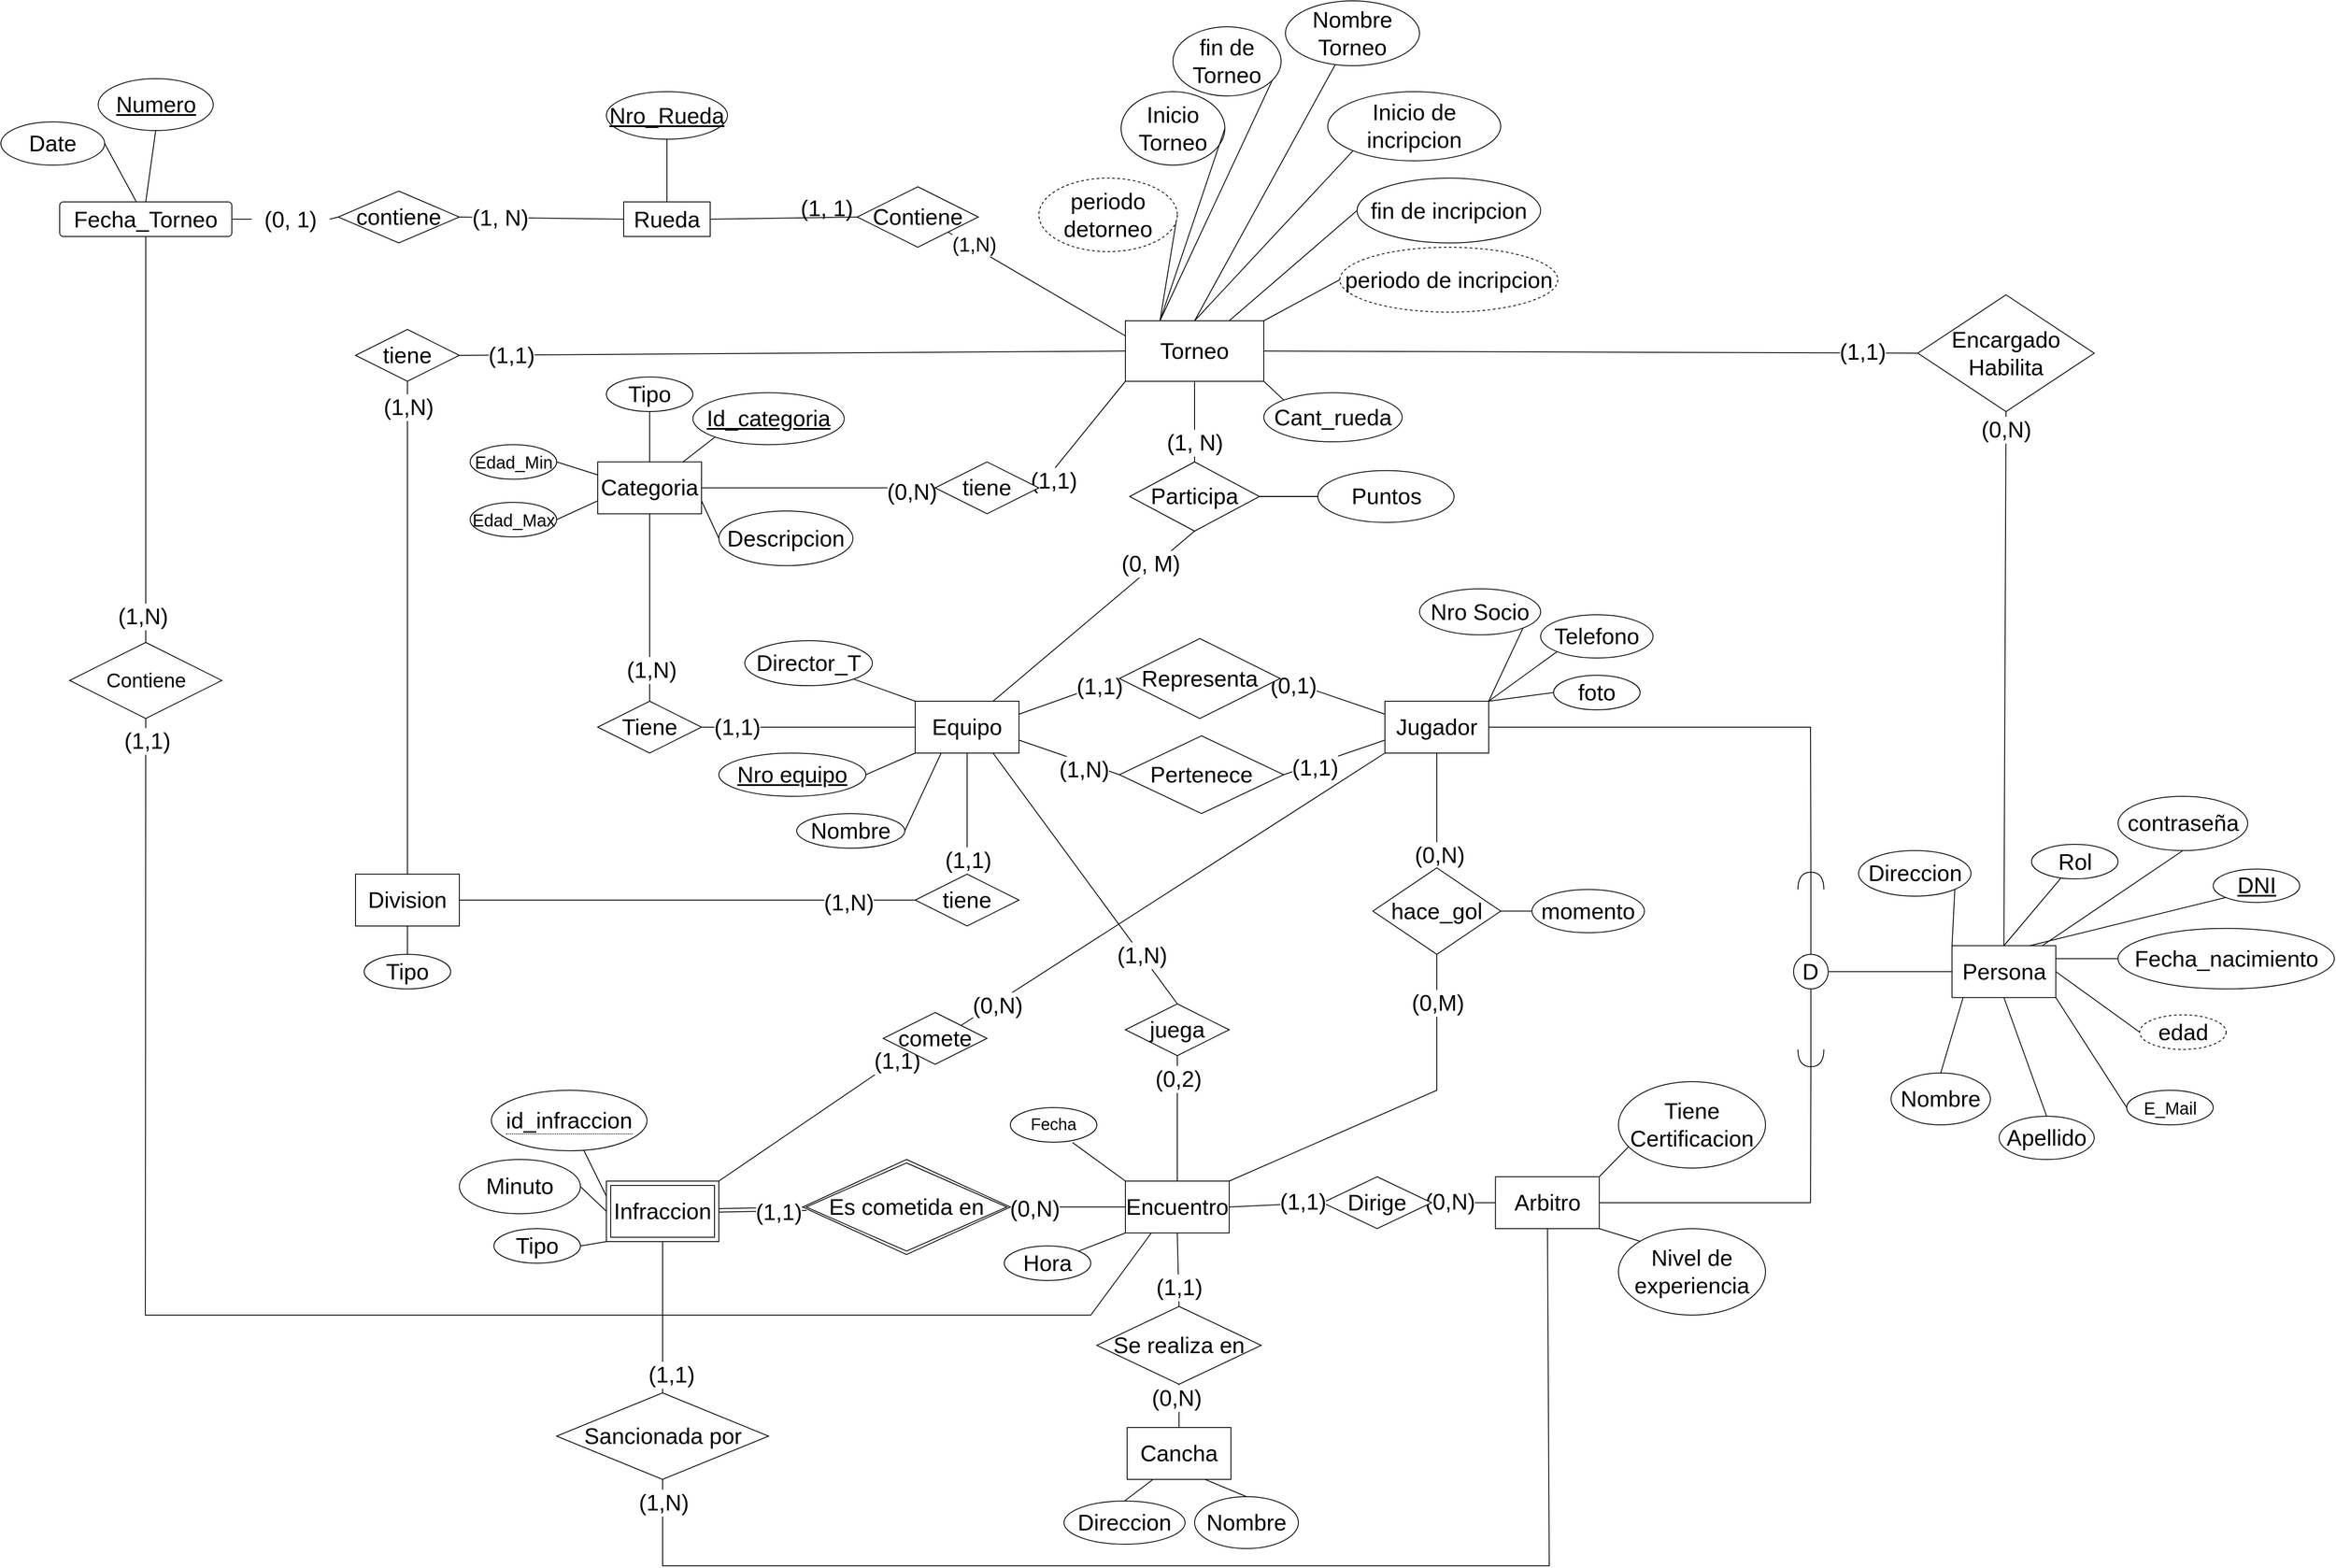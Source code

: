 <mxfile version="25.0.0" pages="2">
  <diagram name="MER" id="pNKqD1WSxPPiRVwHVhey">
    <mxGraphModel dx="7655" dy="4854" grid="1" gridSize="10" guides="1" tooltips="1" connect="1" arrows="1" fold="1" page="1" pageScale="1" pageWidth="827" pageHeight="1169" math="0" shadow="0">
      <root>
        <mxCell id="GTl3hlrjoHGaNCdXdlFy-0" />
        <mxCell id="GTl3hlrjoHGaNCdXdlFy-1" parent="GTl3hlrjoHGaNCdXdlFy-0" />
        <mxCell id="5newohx6otcPGt60aO65-213" value="Torneo" style="rounded=0;whiteSpace=wrap;html=1;fontSize=26;" parent="GTl3hlrjoHGaNCdXdlFy-1" vertex="1">
          <mxGeometry x="-2550" y="-1640" width="160" height="70" as="geometry" />
        </mxCell>
        <mxCell id="5newohx6otcPGt60aO65-209" style="rounded=0;orthogonalLoop=1;jettySize=auto;html=1;entryX=1;entryY=0.5;entryDx=0;entryDy=0;endArrow=none;endFill=0;exitX=0;exitY=0.25;exitDx=0;exitDy=0;fontSize=26;" parent="GTl3hlrjoHGaNCdXdlFy-1" source="5newohx6otcPGt60aO65-211" target="5newohx6otcPGt60aO65-366" edge="1">
          <mxGeometry relative="1" as="geometry" />
        </mxCell>
        <mxCell id="5newohx6otcPGt60aO65-210" value="(0,1)" style="edgeLabel;html=1;align=center;verticalAlign=middle;resizable=0;points=[];fontSize=26;" parent="5newohx6otcPGt60aO65-209" vertex="1" connectable="0">
          <mxGeometry x="0.742" y="3" relative="1" as="geometry">
            <mxPoint as="offset" />
          </mxGeometry>
        </mxCell>
        <mxCell id="5newohx6otcPGt60aO65-211" value="Jugador" style="rounded=0;whiteSpace=wrap;html=1;strokeColor=default;align=center;verticalAlign=middle;fontFamily=Helvetica;fontSize=26;fontColor=default;fillColor=default;" parent="GTl3hlrjoHGaNCdXdlFy-1" vertex="1">
          <mxGeometry x="-2250" y="-1200" width="120" height="60" as="geometry" />
        </mxCell>
        <mxCell id="5newohx6otcPGt60aO65-212" value="Equipo" style="rounded=0;whiteSpace=wrap;html=1;fontSize=26;" parent="GTl3hlrjoHGaNCdXdlFy-1" vertex="1">
          <mxGeometry x="-2793" y="-1200" width="120" height="60" as="geometry" />
        </mxCell>
        <mxCell id="5newohx6otcPGt60aO65-214" style="rounded=0;orthogonalLoop=1;jettySize=auto;html=1;entryX=0.5;entryY=1;entryDx=0;entryDy=0;endArrow=none;endFill=0;fontSize=26;" parent="GTl3hlrjoHGaNCdXdlFy-1" source="5newohx6otcPGt60aO65-216" target="5newohx6otcPGt60aO65-352" edge="1">
          <mxGeometry relative="1" as="geometry">
            <Array as="points">
              <mxPoint x="-2060" y="-200" />
              <mxPoint x="-3085" y="-200" />
            </Array>
          </mxGeometry>
        </mxCell>
        <mxCell id="5newohx6otcPGt60aO65-215" value="(1,N)" style="edgeLabel;html=1;align=center;verticalAlign=middle;resizable=0;points=[];fontSize=26;" parent="5newohx6otcPGt60aO65-214" vertex="1" connectable="0">
          <mxGeometry x="0.965" y="-1" relative="1" as="geometry">
            <mxPoint as="offset" />
          </mxGeometry>
        </mxCell>
        <mxCell id="5newohx6otcPGt60aO65-216" value="Arbitro" style="rounded=0;whiteSpace=wrap;html=1;fontSize=26;" parent="GTl3hlrjoHGaNCdXdlFy-1" vertex="1">
          <mxGeometry x="-2122.2" y="-650" width="120" height="60" as="geometry" />
        </mxCell>
        <mxCell id="5newohx6otcPGt60aO65-217" value="Cancha" style="rounded=0;whiteSpace=wrap;html=1;fontSize=26;" parent="GTl3hlrjoHGaNCdXdlFy-1" vertex="1">
          <mxGeometry x="-2548" y="-360" width="120" height="60" as="geometry" />
        </mxCell>
        <mxCell id="5newohx6otcPGt60aO65-218" value="Nombre Torneo" style="ellipse;whiteSpace=wrap;html=1;align=center;fontSize=26;" parent="GTl3hlrjoHGaNCdXdlFy-1" vertex="1">
          <mxGeometry x="-2365" y="-2010" width="155" height="75" as="geometry" />
        </mxCell>
        <mxCell id="5newohx6otcPGt60aO65-219" value="" style="endArrow=none;html=1;rounded=0;entryX=0;entryY=0.5;entryDx=0;entryDy=0;exitX=0.75;exitY=0;exitDx=0;exitDy=0;fontSize=26;" parent="GTl3hlrjoHGaNCdXdlFy-1" source="5newohx6otcPGt60aO65-213" target="5newohx6otcPGt60aO65-223" edge="1">
          <mxGeometry relative="1" as="geometry">
            <mxPoint x="-3180" y="-1428.6" as="sourcePoint" />
            <mxPoint x="-3080" y="-1518.6" as="targetPoint" />
          </mxGeometry>
        </mxCell>
        <mxCell id="5newohx6otcPGt60aO65-220" value="" style="endArrow=none;html=1;rounded=0;fontSize=26;exitX=0.5;exitY=0;exitDx=0;exitDy=0;" parent="GTl3hlrjoHGaNCdXdlFy-1" source="5newohx6otcPGt60aO65-213" target="5newohx6otcPGt60aO65-218" edge="1">
          <mxGeometry relative="1" as="geometry">
            <mxPoint x="-3170" y="-1418.6" as="sourcePoint" />
            <mxPoint x="-3070" y="-1508.6" as="targetPoint" />
          </mxGeometry>
        </mxCell>
        <mxCell id="5newohx6otcPGt60aO65-221" value="Inicio de incripcion" style="ellipse;whiteSpace=wrap;html=1;align=center;fontSize=26;" parent="GTl3hlrjoHGaNCdXdlFy-1" vertex="1">
          <mxGeometry x="-2316.1" y="-1905" width="200" height="80" as="geometry" />
        </mxCell>
        <mxCell id="5newohx6otcPGt60aO65-222" value="" style="endArrow=none;html=1;rounded=0;entryX=0;entryY=1;entryDx=0;entryDy=0;exitX=0.5;exitY=0;exitDx=0;exitDy=0;fontSize=26;" parent="GTl3hlrjoHGaNCdXdlFy-1" source="5newohx6otcPGt60aO65-213" target="5newohx6otcPGt60aO65-221" edge="1">
          <mxGeometry relative="1" as="geometry">
            <mxPoint x="-3170" y="-1418.6" as="sourcePoint" />
            <mxPoint x="-3070" y="-1508.6" as="targetPoint" />
          </mxGeometry>
        </mxCell>
        <mxCell id="5newohx6otcPGt60aO65-223" value="fin de incripcion" style="ellipse;whiteSpace=wrap;html=1;align=center;fontSize=26;" parent="GTl3hlrjoHGaNCdXdlFy-1" vertex="1">
          <mxGeometry x="-2282.2" y="-1805" width="212.2" height="75" as="geometry" />
        </mxCell>
        <mxCell id="5newohx6otcPGt60aO65-224" value="" style="endArrow=none;html=1;rounded=0;entryX=0;entryY=0.5;entryDx=0;entryDy=0;exitX=1;exitY=0;exitDx=0;exitDy=0;fontSize=26;" parent="GTl3hlrjoHGaNCdXdlFy-1" source="5newohx6otcPGt60aO65-213" target="5newohx6otcPGt60aO65-225" edge="1">
          <mxGeometry relative="1" as="geometry">
            <mxPoint x="-2940" y="-1313.1" as="sourcePoint" />
            <mxPoint x="-3070" y="-1508.6" as="targetPoint" />
          </mxGeometry>
        </mxCell>
        <mxCell id="5newohx6otcPGt60aO65-225" value="periodo de incripcion" style="ellipse;whiteSpace=wrap;html=1;align=center;dashed=1;strokeColor=default;verticalAlign=middle;fontFamily=Helvetica;fontSize=26;fontColor=default;fillColor=default;" parent="GTl3hlrjoHGaNCdXdlFy-1" vertex="1">
          <mxGeometry x="-2302.1" y="-1725" width="252" height="75" as="geometry" />
        </mxCell>
        <mxCell id="5newohx6otcPGt60aO65-226" value="" style="endArrow=none;html=1;rounded=0;entryX=1;entryY=0.5;entryDx=0;entryDy=0;exitX=0.25;exitY=0;exitDx=0;exitDy=0;fontSize=26;" parent="GTl3hlrjoHGaNCdXdlFy-1" source="5newohx6otcPGt60aO65-213" target="5newohx6otcPGt60aO65-229" edge="1">
          <mxGeometry relative="1" as="geometry">
            <mxPoint x="-3310" y="-1318.1" as="sourcePoint" />
            <mxPoint x="-3440" y="-1514.1" as="targetPoint" />
          </mxGeometry>
        </mxCell>
        <mxCell id="5newohx6otcPGt60aO65-227" value="Inicio Torneo" style="ellipse;whiteSpace=wrap;html=1;align=center;fontSize=26;" parent="GTl3hlrjoHGaNCdXdlFy-1" vertex="1">
          <mxGeometry x="-2555" y="-1905" width="120" height="85" as="geometry" />
        </mxCell>
        <mxCell id="5newohx6otcPGt60aO65-228" value="" style="endArrow=none;html=1;rounded=0;entryX=1;entryY=0.5;entryDx=0;entryDy=0;exitX=0.25;exitY=0;exitDx=0;exitDy=0;fontSize=26;" parent="GTl3hlrjoHGaNCdXdlFy-1" source="5newohx6otcPGt60aO65-213" target="5newohx6otcPGt60aO65-227" edge="1">
          <mxGeometry relative="1" as="geometry">
            <mxPoint x="-3340" y="-1333.1" as="sourcePoint" />
            <mxPoint x="-3430" y="-1504.1" as="targetPoint" />
          </mxGeometry>
        </mxCell>
        <mxCell id="5newohx6otcPGt60aO65-229" value="fin de Torneo" style="ellipse;whiteSpace=wrap;html=1;align=center;fontSize=26;" parent="GTl3hlrjoHGaNCdXdlFy-1" vertex="1">
          <mxGeometry x="-2495" y="-1980" width="125" height="80" as="geometry" />
        </mxCell>
        <mxCell id="5newohx6otcPGt60aO65-230" value="" style="endArrow=none;html=1;rounded=0;entryX=1;entryY=0.5;entryDx=0;entryDy=0;exitX=0.25;exitY=0;exitDx=0;exitDy=0;fontSize=26;" parent="GTl3hlrjoHGaNCdXdlFy-1" source="5newohx6otcPGt60aO65-213" target="5newohx6otcPGt60aO65-231" edge="1">
          <mxGeometry relative="1" as="geometry">
            <mxPoint x="-2940" y="-1297.6" as="sourcePoint" />
            <mxPoint x="-3060" y="-1498.6" as="targetPoint" />
          </mxGeometry>
        </mxCell>
        <mxCell id="5newohx6otcPGt60aO65-231" value="periodo detorneo" style="ellipse;whiteSpace=wrap;html=1;align=center;dashed=1;strokeColor=default;verticalAlign=middle;fontFamily=Helvetica;fontSize=26;fontColor=default;fillColor=default;" parent="GTl3hlrjoHGaNCdXdlFy-1" vertex="1">
          <mxGeometry x="-2650" y="-1805" width="160" height="85" as="geometry" />
        </mxCell>
        <mxCell id="5newohx6otcPGt60aO65-232" value="" style="endArrow=none;html=1;rounded=0;entryX=1;entryY=0.75;entryDx=0;entryDy=0;exitX=0;exitY=0.5;exitDx=0;exitDy=0;fontSize=26;" parent="GTl3hlrjoHGaNCdXdlFy-1" source="5newohx6otcPGt60aO65-390" target="5newohx6otcPGt60aO65-212" edge="1">
          <mxGeometry relative="1" as="geometry">
            <mxPoint x="-2450" y="-1299.5" as="sourcePoint" />
            <mxPoint x="-2630" y="-1269.5" as="targetPoint" />
          </mxGeometry>
        </mxCell>
        <mxCell id="5newohx6otcPGt60aO65-233" value="(1,N)" style="edgeLabel;html=1;align=center;verticalAlign=middle;resizable=0;points=[];fontSize=26;" parent="5newohx6otcPGt60aO65-232" vertex="1" connectable="0">
          <mxGeometry x="-0.613" relative="1" as="geometry">
            <mxPoint x="-19" y="1" as="offset" />
          </mxGeometry>
        </mxCell>
        <mxCell id="5newohx6otcPGt60aO65-234" value="" style="endArrow=none;html=1;rounded=0;entryX=1;entryY=0.5;entryDx=0;entryDy=0;exitX=0;exitY=0.75;exitDx=0;exitDy=0;fontSize=26;" parent="GTl3hlrjoHGaNCdXdlFy-1" source="5newohx6otcPGt60aO65-211" target="5newohx6otcPGt60aO65-390" edge="1">
          <mxGeometry relative="1" as="geometry">
            <mxPoint x="-2250" y="-1170" as="sourcePoint" />
            <mxPoint x="-2660" y="-1170" as="targetPoint" />
          </mxGeometry>
        </mxCell>
        <mxCell id="5newohx6otcPGt60aO65-235" value="(1,1)" style="edgeLabel;html=1;align=center;verticalAlign=middle;resizable=0;points=[];fontSize=26;" parent="5newohx6otcPGt60aO65-234" vertex="1" connectable="0">
          <mxGeometry x="0.586" y="1" relative="1" as="geometry">
            <mxPoint x="11" y="-1" as="offset" />
          </mxGeometry>
        </mxCell>
        <mxCell id="5newohx6otcPGt60aO65-236" style="rounded=0;orthogonalLoop=1;jettySize=auto;html=1;entryX=0;entryY=0.5;entryDx=0;entryDy=0;endArrow=none;endFill=0;fontSize=26;" parent="GTl3hlrjoHGaNCdXdlFy-1" source="5newohx6otcPGt60aO65-238" target="5newohx6otcPGt60aO65-329" edge="1">
          <mxGeometry relative="1" as="geometry" />
        </mxCell>
        <mxCell id="5newohx6otcPGt60aO65-237" value="(0,N)" style="edgeLabel;html=1;align=center;verticalAlign=middle;resizable=0;points=[];fontSize=26;" parent="5newohx6otcPGt60aO65-236" vertex="1" connectable="0">
          <mxGeometry x="0.801" y="-4" relative="1" as="geometry">
            <mxPoint as="offset" />
          </mxGeometry>
        </mxCell>
        <mxCell id="5newohx6otcPGt60aO65-238" value="Categoria" style="rounded=0;whiteSpace=wrap;html=1;fontSize=26;" parent="GTl3hlrjoHGaNCdXdlFy-1" vertex="1">
          <mxGeometry x="-3160" y="-1476.75" width="120" height="60" as="geometry" />
        </mxCell>
        <mxCell id="5newohx6otcPGt60aO65-239" value="" style="endArrow=none;html=1;rounded=0;exitX=1;exitY=0.5;exitDx=0;exitDy=0;entryX=0;entryY=0.5;entryDx=0;entryDy=0;fontSize=26;" parent="GTl3hlrjoHGaNCdXdlFy-1" source="5newohx6otcPGt60aO65-241" target="5newohx6otcPGt60aO65-212" edge="1">
          <mxGeometry relative="1" as="geometry">
            <mxPoint x="-2130" y="-1440" as="sourcePoint" />
            <mxPoint x="-1820" y="-1077.05" as="targetPoint" />
            <Array as="points" />
          </mxGeometry>
        </mxCell>
        <mxCell id="5newohx6otcPGt60aO65-240" value="(1,1)" style="edgeLabel;html=1;align=center;verticalAlign=middle;resizable=0;points=[];fontSize=26;" parent="5newohx6otcPGt60aO65-239" vertex="1" connectable="0">
          <mxGeometry x="-0.931" relative="1" as="geometry">
            <mxPoint x="32" as="offset" />
          </mxGeometry>
        </mxCell>
        <mxCell id="5newohx6otcPGt60aO65-241" value="Tiene" style="shape=rhombus;perimeter=rhombusPerimeter;whiteSpace=wrap;html=1;align=center;fontSize=26;" parent="GTl3hlrjoHGaNCdXdlFy-1" vertex="1">
          <mxGeometry x="-3160" y="-1200" width="120" height="60" as="geometry" />
        </mxCell>
        <mxCell id="5newohx6otcPGt60aO65-242" value="" style="endArrow=none;html=1;rounded=0;exitX=0.5;exitY=0;exitDx=0;exitDy=0;entryX=0.5;entryY=1;entryDx=0;entryDy=0;fontSize=26;" parent="GTl3hlrjoHGaNCdXdlFy-1" source="5newohx6otcPGt60aO65-241" target="5newohx6otcPGt60aO65-238" edge="1">
          <mxGeometry relative="1" as="geometry">
            <mxPoint x="-2990" y="-1161.25" as="sourcePoint" />
            <mxPoint x="-1770" y="-1450" as="targetPoint" />
          </mxGeometry>
        </mxCell>
        <mxCell id="5newohx6otcPGt60aO65-243" value="(1,N)" style="edgeLabel;html=1;align=center;verticalAlign=middle;resizable=0;points=[];fontSize=26;" parent="5newohx6otcPGt60aO65-242" vertex="1" connectable="0">
          <mxGeometry x="-0.662" y="-2" relative="1" as="geometry">
            <mxPoint as="offset" />
          </mxGeometry>
        </mxCell>
        <mxCell id="5newohx6otcPGt60aO65-244" style="rounded=0;orthogonalLoop=1;jettySize=auto;html=1;exitX=0.5;exitY=1;exitDx=0;exitDy=0;entryX=0.5;entryY=0;entryDx=0;entryDy=0;endArrow=none;endFill=0;fontSize=26;" parent="GTl3hlrjoHGaNCdXdlFy-1" source="5newohx6otcPGt60aO65-245" target="5newohx6otcPGt60aO65-238" edge="1">
          <mxGeometry relative="1" as="geometry" />
        </mxCell>
        <mxCell id="5newohx6otcPGt60aO65-245" value="Tipo" style="ellipse;whiteSpace=wrap;html=1;align=center;fontSize=26;" parent="GTl3hlrjoHGaNCdXdlFy-1" vertex="1">
          <mxGeometry x="-3150" y="-1575" width="100" height="40" as="geometry" />
        </mxCell>
        <mxCell id="5newohx6otcPGt60aO65-246" value="" style="endArrow=none;html=1;rounded=0;entryX=1;entryY=1;entryDx=0;entryDy=0;exitX=1;exitY=0;exitDx=0;exitDy=0;fontSize=26;" parent="GTl3hlrjoHGaNCdXdlFy-1" source="5newohx6otcPGt60aO65-211" target="5newohx6otcPGt60aO65-393" edge="1">
          <mxGeometry relative="1" as="geometry">
            <mxPoint x="-2090" y="-1182" as="sourcePoint" />
            <mxPoint x="-2220" y="-1378" as="targetPoint" />
          </mxGeometry>
        </mxCell>
        <mxCell id="5newohx6otcPGt60aO65-247" value="" style="endArrow=none;html=1;rounded=0;entryX=0;entryY=1;entryDx=0;entryDy=0;exitX=1;exitY=0;exitDx=0;exitDy=0;fontSize=26;" parent="GTl3hlrjoHGaNCdXdlFy-1" source="5newohx6otcPGt60aO65-211" target="5newohx6otcPGt60aO65-392" edge="1">
          <mxGeometry relative="1" as="geometry">
            <mxPoint x="-2130" y="-965" as="sourcePoint" />
            <mxPoint x="-2210" y="-1148" as="targetPoint" />
          </mxGeometry>
        </mxCell>
        <mxCell id="5newohx6otcPGt60aO65-248" value="" style="endArrow=none;html=1;rounded=0;entryX=0;entryY=0.5;entryDx=0;entryDy=0;exitX=1;exitY=0;exitDx=0;exitDy=0;fontSize=26;" parent="GTl3hlrjoHGaNCdXdlFy-1" source="5newohx6otcPGt60aO65-211" target="5newohx6otcPGt60aO65-391" edge="1">
          <mxGeometry relative="1" as="geometry">
            <mxPoint x="-2380" y="-964.5" as="sourcePoint" />
            <mxPoint x="-2460" y="-1147.5" as="targetPoint" />
          </mxGeometry>
        </mxCell>
        <mxCell id="5newohx6otcPGt60aO65-249" value="" style="endArrow=none;html=1;rounded=0;entryX=0;entryY=1;entryDx=0;entryDy=0;exitX=1;exitY=0.5;exitDx=0;exitDy=0;fontSize=26;" parent="GTl3hlrjoHGaNCdXdlFy-1" source="5newohx6otcPGt60aO65-388" target="5newohx6otcPGt60aO65-212" edge="1">
          <mxGeometry relative="1" as="geometry">
            <mxPoint x="-2690" y="-1319" as="sourcePoint" />
            <mxPoint x="-2690" y="-1190" as="targetPoint" />
          </mxGeometry>
        </mxCell>
        <mxCell id="5newohx6otcPGt60aO65-250" value="" style="endArrow=none;html=1;rounded=0;entryX=0.25;entryY=1;entryDx=0;entryDy=0;exitX=1;exitY=0.5;exitDx=0;exitDy=0;fontSize=26;" parent="GTl3hlrjoHGaNCdXdlFy-1" source="5newohx6otcPGt60aO65-389" target="5newohx6otcPGt60aO65-212" edge="1">
          <mxGeometry relative="1" as="geometry">
            <mxPoint x="-2880" y="-1110" as="sourcePoint" />
            <mxPoint x="-2750" y="-1160" as="targetPoint" />
          </mxGeometry>
        </mxCell>
        <mxCell id="5newohx6otcPGt60aO65-251" style="rounded=0;orthogonalLoop=1;jettySize=auto;html=1;exitX=0;exitY=1;exitDx=0;exitDy=0;endArrow=none;endFill=0;fontSize=26;" parent="GTl3hlrjoHGaNCdXdlFy-1" source="5newohx6otcPGt60aO65-252" target="5newohx6otcPGt60aO65-238" edge="1">
          <mxGeometry relative="1" as="geometry" />
        </mxCell>
        <mxCell id="5newohx6otcPGt60aO65-252" value="&lt;u&gt;Id_categoria&lt;/u&gt;" style="ellipse;whiteSpace=wrap;html=1;align=center;fontSize=26;" parent="GTl3hlrjoHGaNCdXdlFy-1" vertex="1">
          <mxGeometry x="-3050" y="-1556.75" width="175" height="60" as="geometry" />
        </mxCell>
        <mxCell id="5newohx6otcPGt60aO65-256" value="Encuentro" style="rounded=0;whiteSpace=wrap;html=1;fontSize=26;" parent="GTl3hlrjoHGaNCdXdlFy-1" vertex="1">
          <mxGeometry x="-2550" y="-645" width="120" height="60" as="geometry" />
        </mxCell>
        <mxCell id="5newohx6otcPGt60aO65-259" value="" style="rounded=0;orthogonalLoop=1;jettySize=auto;html=1;entryX=0.5;entryY=0;entryDx=0;entryDy=0;endArrow=none;endFill=0;exitX=0.5;exitY=1;exitDx=0;exitDy=0;fontSize=26;" parent="GTl3hlrjoHGaNCdXdlFy-1" source="5newohx6otcPGt60aO65-265" target="5newohx6otcPGt60aO65-217" edge="1">
          <mxGeometry relative="1" as="geometry">
            <mxPoint x="-2490" y="-480" as="sourcePoint" />
            <mxPoint x="-2850" y="-420" as="targetPoint" />
          </mxGeometry>
        </mxCell>
        <mxCell id="5newohx6otcPGt60aO65-260" value="(0,N)" style="edgeLabel;html=1;align=center;verticalAlign=middle;resizable=0;points=[];fontSize=26;" parent="5newohx6otcPGt60aO65-259" vertex="1" connectable="0">
          <mxGeometry x="-0.379" y="-2" relative="1" as="geometry">
            <mxPoint x="-1" as="offset" />
          </mxGeometry>
        </mxCell>
        <mxCell id="5newohx6otcPGt60aO65-261" value="" style="rounded=0;orthogonalLoop=1;jettySize=auto;html=1;endArrow=none;endFill=0;entryX=0.5;entryY=0;entryDx=0;entryDy=0;fontSize=26;exitX=0.75;exitY=1;exitDx=0;exitDy=0;" parent="GTl3hlrjoHGaNCdXdlFy-1" source="5newohx6otcPGt60aO65-212" target="5newohx6otcPGt60aO65-268" edge="1">
          <mxGeometry relative="1" as="geometry">
            <mxPoint x="-2520" y="-1070" as="sourcePoint" />
            <mxPoint x="-2510" y="-870" as="targetPoint" />
          </mxGeometry>
        </mxCell>
        <mxCell id="5newohx6otcPGt60aO65-262" value="(1,N)" style="edgeLabel;html=1;align=center;verticalAlign=middle;resizable=0;points=[];fontSize=26;" parent="5newohx6otcPGt60aO65-261" vertex="1" connectable="0">
          <mxGeometry x="0.616" relative="1" as="geometry">
            <mxPoint as="offset" />
          </mxGeometry>
        </mxCell>
        <mxCell id="5newohx6otcPGt60aO65-263" value="" style="endArrow=none;html=1;rounded=0;entryX=0.75;entryY=1;entryDx=0;entryDy=0;exitX=0.5;exitY=0;exitDx=0;exitDy=0;fontSize=26;" parent="GTl3hlrjoHGaNCdXdlFy-1" source="5newohx6otcPGt60aO65-264" target="5newohx6otcPGt60aO65-217" edge="1">
          <mxGeometry relative="1" as="geometry">
            <mxPoint x="-2536" y="-240" as="sourcePoint" />
            <mxPoint x="-2386" y="-400" as="targetPoint" />
          </mxGeometry>
        </mxCell>
        <mxCell id="5newohx6otcPGt60aO65-264" value="Nombre" style="ellipse;whiteSpace=wrap;html=1;align=center;fontSize=26;" parent="GTl3hlrjoHGaNCdXdlFy-1" vertex="1">
          <mxGeometry x="-2470" y="-280" width="120" height="60" as="geometry" />
        </mxCell>
        <mxCell id="5newohx6otcPGt60aO65-265" value="Se realiza en" style="shape=rhombus;perimeter=rhombusPerimeter;whiteSpace=wrap;html=1;align=center;fontSize=26;" parent="GTl3hlrjoHGaNCdXdlFy-1" vertex="1">
          <mxGeometry x="-2583" y="-500" width="190" height="90" as="geometry" />
        </mxCell>
        <mxCell id="5newohx6otcPGt60aO65-266" value="" style="rounded=0;orthogonalLoop=1;jettySize=auto;html=1;endArrow=none;endFill=0;exitX=0;exitY=0.5;exitDx=0;exitDy=0;entryX=1;entryY=0.5;entryDx=0;entryDy=0;fontSize=26;" parent="GTl3hlrjoHGaNCdXdlFy-1" source="5newohx6otcPGt60aO65-216" target="5newohx6otcPGt60aO65-273" edge="1">
          <mxGeometry relative="1" as="geometry">
            <mxPoint x="-2260" y="-490" as="sourcePoint" />
            <mxPoint x="-2210" y="-600" as="targetPoint" />
          </mxGeometry>
        </mxCell>
        <mxCell id="5newohx6otcPGt60aO65-267" value="(0,N)" style="edgeLabel;html=1;align=center;verticalAlign=middle;resizable=0;points=[];fontSize=26;" parent="5newohx6otcPGt60aO65-266" vertex="1" connectable="0">
          <mxGeometry x="0.431" y="-1" relative="1" as="geometry">
            <mxPoint as="offset" />
          </mxGeometry>
        </mxCell>
        <mxCell id="5newohx6otcPGt60aO65-268" value="juega" style="shape=rhombus;perimeter=rhombusPerimeter;whiteSpace=wrap;html=1;align=center;fontSize=26;" parent="GTl3hlrjoHGaNCdXdlFy-1" vertex="1">
          <mxGeometry x="-2550" y="-850" width="120" height="60" as="geometry" />
        </mxCell>
        <mxCell id="5newohx6otcPGt60aO65-269" value="" style="rounded=0;orthogonalLoop=1;jettySize=auto;html=1;entryX=0.5;entryY=0;entryDx=0;entryDy=0;endArrow=none;endFill=0;exitX=0.5;exitY=1;exitDx=0;exitDy=0;fontSize=26;" parent="GTl3hlrjoHGaNCdXdlFy-1" source="5newohx6otcPGt60aO65-268" target="5newohx6otcPGt60aO65-256" edge="1">
          <mxGeometry relative="1" as="geometry">
            <mxPoint x="-2330" y="-650" as="sourcePoint" />
            <mxPoint x="-2370" y="-480" as="targetPoint" />
          </mxGeometry>
        </mxCell>
        <mxCell id="5newohx6otcPGt60aO65-270" value="(0,2)" style="edgeLabel;html=1;align=center;verticalAlign=middle;resizable=0;points=[];fontSize=26;" parent="5newohx6otcPGt60aO65-269" vertex="1" connectable="0">
          <mxGeometry x="-0.636" y="1" relative="1" as="geometry">
            <mxPoint as="offset" />
          </mxGeometry>
        </mxCell>
        <mxCell id="5newohx6otcPGt60aO65-271" value="" style="rounded=0;orthogonalLoop=1;jettySize=auto;html=1;entryX=0.5;entryY=0;entryDx=0;entryDy=0;endArrow=none;endFill=0;exitX=0.5;exitY=1;exitDx=0;exitDy=0;fontSize=26;" parent="GTl3hlrjoHGaNCdXdlFy-1" source="5newohx6otcPGt60aO65-256" target="5newohx6otcPGt60aO65-265" edge="1">
          <mxGeometry relative="1" as="geometry">
            <mxPoint x="-2480" y="-780" as="sourcePoint" />
            <mxPoint x="-2480" y="-640" as="targetPoint" />
          </mxGeometry>
        </mxCell>
        <mxCell id="5newohx6otcPGt60aO65-272" value="(1,1)" style="edgeLabel;html=1;align=center;verticalAlign=middle;resizable=0;points=[];fontSize=26;" parent="5newohx6otcPGt60aO65-271" vertex="1" connectable="0">
          <mxGeometry x="0.483" relative="1" as="geometry">
            <mxPoint as="offset" />
          </mxGeometry>
        </mxCell>
        <mxCell id="5newohx6otcPGt60aO65-273" value="Dirige" style="shape=rhombus;perimeter=rhombusPerimeter;whiteSpace=wrap;html=1;align=center;fontSize=26;" parent="GTl3hlrjoHGaNCdXdlFy-1" vertex="1">
          <mxGeometry x="-2322" y="-650" width="126" height="60" as="geometry" />
        </mxCell>
        <mxCell id="5newohx6otcPGt60aO65-274" value="" style="rounded=0;orthogonalLoop=1;jettySize=auto;html=1;endArrow=none;endFill=0;exitX=0;exitY=0.5;exitDx=0;exitDy=0;entryX=1;entryY=0.5;entryDx=0;entryDy=0;fontSize=26;" parent="GTl3hlrjoHGaNCdXdlFy-1" source="5newohx6otcPGt60aO65-273" target="5newohx6otcPGt60aO65-256" edge="1">
          <mxGeometry relative="1" as="geometry">
            <mxPoint x="-2200" y="-690" as="sourcePoint" />
            <mxPoint x="-2300" y="-690" as="targetPoint" />
          </mxGeometry>
        </mxCell>
        <mxCell id="5newohx6otcPGt60aO65-275" value="(1,1)" style="edgeLabel;html=1;align=center;verticalAlign=middle;resizable=0;points=[];fontSize=26;" parent="5newohx6otcPGt60aO65-274" vertex="1" connectable="0">
          <mxGeometry x="-0.579" y="-2" relative="1" as="geometry">
            <mxPoint as="offset" />
          </mxGeometry>
        </mxCell>
        <mxCell id="5newohx6otcPGt60aO65-276" value="" style="rounded=0;orthogonalLoop=1;jettySize=auto;html=1;endArrow=none;endFill=0;exitX=0.5;exitY=1;exitDx=0;exitDy=0;entryX=1;entryY=0;entryDx=0;entryDy=0;fontSize=26;" parent="GTl3hlrjoHGaNCdXdlFy-1" source="5newohx6otcPGt60aO65-280" target="5newohx6otcPGt60aO65-256" edge="1">
          <mxGeometry relative="1" as="geometry">
            <mxPoint x="-2507" y="-995" as="sourcePoint" />
            <mxPoint x="-2480" y="-840" as="targetPoint" />
            <Array as="points">
              <mxPoint x="-2190" y="-750" />
            </Array>
          </mxGeometry>
        </mxCell>
        <mxCell id="5newohx6otcPGt60aO65-277" value="(0,M)" style="edgeLabel;html=1;align=center;verticalAlign=middle;resizable=0;points=[];fontSize=26;" parent="5newohx6otcPGt60aO65-276" vertex="1" connectable="0">
          <mxGeometry x="-0.733" y="1" relative="1" as="geometry">
            <mxPoint as="offset" />
          </mxGeometry>
        </mxCell>
        <mxCell id="5newohx6otcPGt60aO65-278" value="" style="rounded=0;orthogonalLoop=1;jettySize=auto;html=1;endArrow=none;endFill=0;exitX=0.5;exitY=1;exitDx=0;exitDy=0;entryX=0.5;entryY=0;entryDx=0;entryDy=0;fontSize=26;" parent="GTl3hlrjoHGaNCdXdlFy-1" source="5newohx6otcPGt60aO65-211" target="5newohx6otcPGt60aO65-280" edge="1">
          <mxGeometry relative="1" as="geometry">
            <mxPoint x="-2190" y="-1140" as="sourcePoint" />
            <mxPoint x="-2460" y="-835" as="targetPoint" />
          </mxGeometry>
        </mxCell>
        <mxCell id="5newohx6otcPGt60aO65-279" value="(0,N)" style="edgeLabel;html=1;align=center;verticalAlign=middle;resizable=0;points=[];fontSize=26;" parent="5newohx6otcPGt60aO65-278" vertex="1" connectable="0">
          <mxGeometry x="0.779" y="3" relative="1" as="geometry">
            <mxPoint as="offset" />
          </mxGeometry>
        </mxCell>
        <mxCell id="5newohx6otcPGt60aO65-280" value="hace_gol" style="shape=rhombus;perimeter=rhombusPerimeter;whiteSpace=wrap;html=1;align=center;fontSize=26;" parent="GTl3hlrjoHGaNCdXdlFy-1" vertex="1">
          <mxGeometry x="-2263.9" y="-1007.25" width="147.8" height="100" as="geometry" />
        </mxCell>
        <mxCell id="5newohx6otcPGt60aO65-281" value="" style="endArrow=none;html=1;rounded=0;entryX=1;entryY=0.5;entryDx=0;entryDy=0;exitX=0;exitY=0.5;exitDx=0;exitDy=0;fontSize=26;" parent="GTl3hlrjoHGaNCdXdlFy-1" source="5newohx6otcPGt60aO65-282" target="5newohx6otcPGt60aO65-280" edge="1">
          <mxGeometry relative="1" as="geometry">
            <mxPoint x="-2328.2" y="-541.12" as="sourcePoint" />
            <mxPoint x="-2337.8" y="-760.0" as="targetPoint" />
          </mxGeometry>
        </mxCell>
        <mxCell id="5newohx6otcPGt60aO65-282" value="momento" style="ellipse;whiteSpace=wrap;html=1;align=center;fontSize=26;" parent="GTl3hlrjoHGaNCdXdlFy-1" vertex="1">
          <mxGeometry x="-2080" y="-982.25" width="130" height="50" as="geometry" />
        </mxCell>
        <mxCell id="5newohx6otcPGt60aO65-283" style="rounded=0;orthogonalLoop=1;jettySize=auto;html=1;entryX=0;entryY=1;entryDx=0;entryDy=0;endArrow=none;endFill=0;fontSize=26;" parent="GTl3hlrjoHGaNCdXdlFy-1" source="5newohx6otcPGt60aO65-284" target="5newohx6otcPGt60aO65-256" edge="1">
          <mxGeometry relative="1" as="geometry" />
        </mxCell>
        <mxCell id="5newohx6otcPGt60aO65-284" value="Hora" style="ellipse;whiteSpace=wrap;html=1;align=center;fontSize=26;" parent="GTl3hlrjoHGaNCdXdlFy-1" vertex="1">
          <mxGeometry x="-2690" y="-570" width="100" height="40" as="geometry" />
        </mxCell>
        <mxCell id="5newohx6otcPGt60aO65-285" value="" style="endArrow=none;html=1;rounded=0;entryX=1;entryY=1;entryDx=0;entryDy=0;exitX=0;exitY=0;exitDx=0;exitDy=0;fontSize=26;" parent="GTl3hlrjoHGaNCdXdlFy-1" source="5newohx6otcPGt60aO65-286" target="5newohx6otcPGt60aO65-216" edge="1">
          <mxGeometry relative="1" as="geometry">
            <mxPoint x="-1705.8" y="-821.12" as="sourcePoint" />
            <mxPoint x="-1950.0" y="-730" as="targetPoint" />
          </mxGeometry>
        </mxCell>
        <mxCell id="5newohx6otcPGt60aO65-286" value="Nivel de experiencia" style="ellipse;whiteSpace=wrap;html=1;align=center;fontSize=26;" parent="GTl3hlrjoHGaNCdXdlFy-1" vertex="1">
          <mxGeometry x="-1980" y="-590" width="170" height="100" as="geometry" />
        </mxCell>
        <mxCell id="5newohx6otcPGt60aO65-287" value="" style="endArrow=none;html=1;rounded=0;entryX=1;entryY=0;entryDx=0;entryDy=0;exitX=0.5;exitY=0;exitDx=0;exitDy=0;fontSize=26;" parent="GTl3hlrjoHGaNCdXdlFy-1" source="5newohx6otcPGt60aO65-288" target="5newohx6otcPGt60aO65-216" edge="1">
          <mxGeometry relative="1" as="geometry">
            <mxPoint x="-2086" y="-240" as="sourcePoint" />
            <mxPoint x="-1992" y="-595" as="targetPoint" />
          </mxGeometry>
        </mxCell>
        <mxCell id="5newohx6otcPGt60aO65-288" value="Tiene Certificacion" style="ellipse;whiteSpace=wrap;html=1;align=center;fontSize=26;" parent="GTl3hlrjoHGaNCdXdlFy-1" vertex="1">
          <mxGeometry x="-1980" y="-760" width="170" height="100" as="geometry" />
        </mxCell>
        <mxCell id="5newohx6otcPGt60aO65-289" value="" style="endArrow=none;html=1;rounded=0;entryX=0;entryY=0;entryDx=0;entryDy=0;exitX=1;exitY=1;exitDx=0;exitDy=0;fontSize=26;" parent="GTl3hlrjoHGaNCdXdlFy-1" source="5newohx6otcPGt60aO65-290" target="5newohx6otcPGt60aO65-333" edge="1">
          <mxGeometry relative="1" as="geometry">
            <mxPoint x="-1652.45" y="-936.75" as="sourcePoint" />
            <mxPoint x="-1149.55" y="-1334.5" as="targetPoint" />
          </mxGeometry>
        </mxCell>
        <mxCell id="5newohx6otcPGt60aO65-290" value="Direccion" style="ellipse;whiteSpace=wrap;html=1;align=center;fontSize=26;" parent="GTl3hlrjoHGaNCdXdlFy-1" vertex="1">
          <mxGeometry x="-1702.45" y="-1027.25" width="130" height="52.75" as="geometry" />
        </mxCell>
        <mxCell id="5newohx6otcPGt60aO65-291" style="rounded=0;orthogonalLoop=1;jettySize=auto;html=1;entryX=0.5;entryY=0;entryDx=0;entryDy=0;endArrow=none;endFill=0;fontSize=26;" parent="GTl3hlrjoHGaNCdXdlFy-1" source="5newohx6otcPGt60aO65-293" target="5newohx6otcPGt60aO65-352" edge="1">
          <mxGeometry relative="1" as="geometry" />
        </mxCell>
        <mxCell id="5newohx6otcPGt60aO65-292" value="(1,1)" style="edgeLabel;html=1;align=center;verticalAlign=middle;resizable=0;points=[];fontSize=26;" parent="5newohx6otcPGt60aO65-291" vertex="1" connectable="0">
          <mxGeometry x="0.756" y="1" relative="1" as="geometry">
            <mxPoint x="9" as="offset" />
          </mxGeometry>
        </mxCell>
        <mxCell id="5newohx6otcPGt60aO65-293" value="Infraccion" style="shape=ext;margin=3;double=1;whiteSpace=wrap;html=1;align=center;fontSize=26;" parent="GTl3hlrjoHGaNCdXdlFy-1" vertex="1">
          <mxGeometry x="-3150" y="-645" width="130" height="70" as="geometry" />
        </mxCell>
        <mxCell id="5newohx6otcPGt60aO65-294" value="" style="shape=link;html=1;rounded=0;fontSize=26;" parent="GTl3hlrjoHGaNCdXdlFy-1" source="5newohx6otcPGt60aO65-298" target="5newohx6otcPGt60aO65-293" edge="1">
          <mxGeometry relative="1" as="geometry">
            <mxPoint x="-2246" y="-780" as="sourcePoint" />
            <mxPoint x="-2420" y="-640" as="targetPoint" />
          </mxGeometry>
        </mxCell>
        <mxCell id="5newohx6otcPGt60aO65-295" value="(1,1)" style="edgeLabel;html=1;align=center;verticalAlign=middle;resizable=0;points=[];fontSize=26;" parent="5newohx6otcPGt60aO65-294" vertex="1" connectable="0">
          <mxGeometry x="-0.679" y="2" relative="1" as="geometry">
            <mxPoint x="-16" y="1" as="offset" />
          </mxGeometry>
        </mxCell>
        <mxCell id="5newohx6otcPGt60aO65-296" value="" style="rounded=0;orthogonalLoop=1;jettySize=auto;html=1;endArrow=none;endFill=0;exitX=0;exitY=0.5;exitDx=0;exitDy=0;entryX=1;entryY=0.5;entryDx=0;entryDy=0;fontSize=26;" parent="GTl3hlrjoHGaNCdXdlFy-1" source="5newohx6otcPGt60aO65-256" target="5newohx6otcPGt60aO65-298" edge="1">
          <mxGeometry relative="1" as="geometry">
            <mxPoint x="-2550" y="-620" as="sourcePoint" />
            <mxPoint x="-2940" y="-630" as="targetPoint" />
          </mxGeometry>
        </mxCell>
        <mxCell id="5newohx6otcPGt60aO65-297" value="(0,N)" style="edgeLabel;html=1;align=center;verticalAlign=middle;resizable=0;points=[];fontSize=26;" parent="5newohx6otcPGt60aO65-296" vertex="1" connectable="0">
          <mxGeometry x="0.577" y="2" relative="1" as="geometry">
            <mxPoint as="offset" />
          </mxGeometry>
        </mxCell>
        <mxCell id="5newohx6otcPGt60aO65-298" value="Es cometida en" style="shape=rhombus;double=1;perimeter=rhombusPerimeter;whiteSpace=wrap;html=1;align=center;fontSize=26;" parent="GTl3hlrjoHGaNCdXdlFy-1" vertex="1">
          <mxGeometry x="-2923" y="-670" width="240" height="110" as="geometry" />
        </mxCell>
        <mxCell id="5newohx6otcPGt60aO65-299" value="" style="endArrow=none;html=1;rounded=0;entryX=0;entryY=0.5;entryDx=0;entryDy=0;exitX=1;exitY=0.5;exitDx=0;exitDy=0;fontSize=26;" parent="GTl3hlrjoHGaNCdXdlFy-1" source="5newohx6otcPGt60aO65-300" target="5newohx6otcPGt60aO65-293" edge="1">
          <mxGeometry relative="1" as="geometry">
            <mxPoint x="-3110" y="-1087.25" as="sourcePoint" />
            <mxPoint x="-3090" y="-527.25" as="targetPoint" />
          </mxGeometry>
        </mxCell>
        <mxCell id="5newohx6otcPGt60aO65-300" value="Minuto" style="ellipse;whiteSpace=wrap;html=1;align=center;fontSize=26;" parent="GTl3hlrjoHGaNCdXdlFy-1" vertex="1">
          <mxGeometry x="-3320" y="-670" width="140" height="62.75" as="geometry" />
        </mxCell>
        <mxCell id="5newohx6otcPGt60aO65-301" value="" style="endArrow=none;html=1;rounded=0;entryX=0;entryY=1;entryDx=0;entryDy=0;exitX=1;exitY=0.5;exitDx=0;exitDy=0;fontSize=26;" parent="GTl3hlrjoHGaNCdXdlFy-1" source="5newohx6otcPGt60aO65-302" target="5newohx6otcPGt60aO65-293" edge="1">
          <mxGeometry relative="1" as="geometry">
            <mxPoint x="-3100" y="-897.25" as="sourcePoint" />
            <mxPoint x="-3140" y="-507.25" as="targetPoint" />
          </mxGeometry>
        </mxCell>
        <mxCell id="5newohx6otcPGt60aO65-302" value="Tipo" style="ellipse;whiteSpace=wrap;html=1;align=center;fontSize=26;" parent="GTl3hlrjoHGaNCdXdlFy-1" vertex="1">
          <mxGeometry x="-3280" y="-590" width="100" height="40" as="geometry" />
        </mxCell>
        <mxCell id="5newohx6otcPGt60aO65-303" style="rounded=0;orthogonalLoop=1;jettySize=auto;html=1;entryX=0;entryY=0.25;entryDx=0;entryDy=0;endArrow=none;endFill=0;fontSize=26;" parent="GTl3hlrjoHGaNCdXdlFy-1" source="5newohx6otcPGt60aO65-304" target="5newohx6otcPGt60aO65-293" edge="1">
          <mxGeometry relative="1" as="geometry" />
        </mxCell>
        <mxCell id="5newohx6otcPGt60aO65-304" value="&lt;span style=&quot;border-bottom: 1px dotted&quot;&gt;id_infraccion&lt;br&gt;&lt;/span&gt;" style="ellipse;whiteSpace=wrap;html=1;align=center;fontSize=26;" parent="GTl3hlrjoHGaNCdXdlFy-1" vertex="1">
          <mxGeometry x="-3283" y="-750" width="180" height="70" as="geometry" />
        </mxCell>
        <mxCell id="5newohx6otcPGt60aO65-305" value="Descripcion" style="ellipse;whiteSpace=wrap;html=1;align=center;fontSize=26;" parent="GTl3hlrjoHGaNCdXdlFy-1" vertex="1">
          <mxGeometry x="-3020" y="-1420" width="155" height="63.25" as="geometry" />
        </mxCell>
        <mxCell id="5newohx6otcPGt60aO65-309" style="rounded=0;orthogonalLoop=1;jettySize=auto;html=1;entryX=0;entryY=1;entryDx=0;entryDy=0;endArrow=none;endFill=0;exitX=1;exitY=0;exitDx=0;exitDy=0;fontSize=26;" parent="GTl3hlrjoHGaNCdXdlFy-1" source="5newohx6otcPGt60aO65-313" target="5newohx6otcPGt60aO65-211" edge="1">
          <mxGeometry relative="1" as="geometry" />
        </mxCell>
        <mxCell id="5newohx6otcPGt60aO65-310" value="(0,N)" style="edgeLabel;html=1;align=center;verticalAlign=middle;resizable=0;points=[];fontSize=26;" parent="5newohx6otcPGt60aO65-309" vertex="1" connectable="0">
          <mxGeometry x="-0.837" y="-3" relative="1" as="geometry">
            <mxPoint as="offset" />
          </mxGeometry>
        </mxCell>
        <mxCell id="5newohx6otcPGt60aO65-311" value="" style="rounded=0;orthogonalLoop=1;jettySize=auto;html=1;entryX=0;entryY=1;entryDx=0;entryDy=0;endArrow=none;endFill=0;exitX=1;exitY=0;exitDx=0;exitDy=0;fontSize=26;" parent="GTl3hlrjoHGaNCdXdlFy-1" source="5newohx6otcPGt60aO65-293" target="5newohx6otcPGt60aO65-313" edge="1">
          <mxGeometry relative="1" as="geometry">
            <mxPoint x="-2940" y="-650" as="sourcePoint" />
            <mxPoint x="-2250" y="-1140" as="targetPoint" />
          </mxGeometry>
        </mxCell>
        <mxCell id="5newohx6otcPGt60aO65-312" value="(1,1)" style="edgeLabel;html=1;align=center;verticalAlign=middle;resizable=0;points=[];fontSize=26;" parent="5newohx6otcPGt60aO65-311" vertex="1" connectable="0">
          <mxGeometry x="0.866" y="-1" relative="1" as="geometry">
            <mxPoint as="offset" />
          </mxGeometry>
        </mxCell>
        <mxCell id="5newohx6otcPGt60aO65-313" value="comete" style="shape=rhombus;perimeter=rhombusPerimeter;whiteSpace=wrap;html=1;align=center;fontSize=26;" parent="GTl3hlrjoHGaNCdXdlFy-1" vertex="1">
          <mxGeometry x="-2830" y="-840" width="120" height="60" as="geometry" />
        </mxCell>
        <mxCell id="5newohx6otcPGt60aO65-314" style="rounded=0;orthogonalLoop=1;jettySize=auto;html=1;entryX=0.5;entryY=1;entryDx=0;entryDy=0;endArrow=none;endFill=0;exitX=0.5;exitY=0;exitDx=0;exitDy=0;fontSize=26;" parent="GTl3hlrjoHGaNCdXdlFy-1" source="5newohx6otcPGt60aO65-316" target="5newohx6otcPGt60aO65-324" edge="1">
          <mxGeometry relative="1" as="geometry" />
        </mxCell>
        <mxCell id="5newohx6otcPGt60aO65-315" value="(1,N)" style="edgeLabel;html=1;align=center;verticalAlign=middle;resizable=0;points=[];fontSize=26;" parent="5newohx6otcPGt60aO65-314" vertex="1" connectable="0">
          <mxGeometry x="0.897" y="-1" relative="1" as="geometry">
            <mxPoint as="offset" />
          </mxGeometry>
        </mxCell>
        <mxCell id="5newohx6otcPGt60aO65-316" value="Division" style="rounded=0;whiteSpace=wrap;html=1;fontSize=26;" parent="GTl3hlrjoHGaNCdXdlFy-1" vertex="1">
          <mxGeometry x="-3440" y="-1000" width="120" height="60" as="geometry" />
        </mxCell>
        <mxCell id="5newohx6otcPGt60aO65-317" value="Tipo" style="ellipse;whiteSpace=wrap;html=1;align=center;fontSize=26;" parent="GTl3hlrjoHGaNCdXdlFy-1" vertex="1">
          <mxGeometry x="-3430" y="-907.25" width="100" height="40" as="geometry" />
        </mxCell>
        <mxCell id="5newohx6otcPGt60aO65-318" value="" style="endArrow=none;html=1;rounded=0;entryX=0.5;entryY=1;entryDx=0;entryDy=0;exitX=0.5;exitY=0;exitDx=0;exitDy=0;fontSize=26;" parent="GTl3hlrjoHGaNCdXdlFy-1" source="5newohx6otcPGt60aO65-317" target="5newohx6otcPGt60aO65-316" edge="1">
          <mxGeometry relative="1" as="geometry">
            <mxPoint x="-3300" y="-870" as="sourcePoint" />
            <mxPoint x="-3220" y="-950.0" as="targetPoint" />
          </mxGeometry>
        </mxCell>
        <mxCell id="5newohx6otcPGt60aO65-319" value="" style="endArrow=none;html=1;rounded=0;entryX=0.5;entryY=1;entryDx=0;entryDy=0;exitX=0.5;exitY=0;exitDx=0;exitDy=0;fontSize=26;" parent="GTl3hlrjoHGaNCdXdlFy-1" source="5newohx6otcPGt60aO65-323" target="5newohx6otcPGt60aO65-212" edge="1">
          <mxGeometry relative="1" as="geometry">
            <mxPoint x="-3090" y="-925" as="sourcePoint" />
            <mxPoint x="-3044" y="-1000" as="targetPoint" />
          </mxGeometry>
        </mxCell>
        <mxCell id="5newohx6otcPGt60aO65-320" value="(1,1)" style="edgeLabel;html=1;align=center;verticalAlign=middle;resizable=0;points=[];fontSize=26;" parent="5newohx6otcPGt60aO65-319" vertex="1" connectable="0">
          <mxGeometry x="-0.771" y="-1" relative="1" as="geometry">
            <mxPoint as="offset" />
          </mxGeometry>
        </mxCell>
        <mxCell id="5newohx6otcPGt60aO65-321" value="" style="endArrow=none;html=1;rounded=0;entryX=0;entryY=0.5;entryDx=0;entryDy=0;exitX=1;exitY=0.5;exitDx=0;exitDy=0;fontSize=26;" parent="GTl3hlrjoHGaNCdXdlFy-1" source="5newohx6otcPGt60aO65-316" target="5newohx6otcPGt60aO65-323" edge="1">
          <mxGeometry relative="1" as="geometry">
            <mxPoint x="-3170" y="-950" as="sourcePoint" />
            <mxPoint x="-2700" y="-1140" as="targetPoint" />
          </mxGeometry>
        </mxCell>
        <mxCell id="5newohx6otcPGt60aO65-322" value="(1,N)" style="edgeLabel;html=1;align=center;verticalAlign=middle;resizable=0;points=[];fontSize=26;" parent="5newohx6otcPGt60aO65-321" vertex="1" connectable="0">
          <mxGeometry x="0.705" y="-3" relative="1" as="geometry">
            <mxPoint as="offset" />
          </mxGeometry>
        </mxCell>
        <mxCell id="5newohx6otcPGt60aO65-323" value="tiene" style="shape=rhombus;perimeter=rhombusPerimeter;whiteSpace=wrap;html=1;align=center;fontSize=26;" parent="GTl3hlrjoHGaNCdXdlFy-1" vertex="1">
          <mxGeometry x="-2793" y="-1000" width="120" height="60" as="geometry" />
        </mxCell>
        <mxCell id="5newohx6otcPGt60aO65-324" value="tiene" style="shape=rhombus;perimeter=rhombusPerimeter;whiteSpace=wrap;html=1;align=center;fontSize=26;" parent="GTl3hlrjoHGaNCdXdlFy-1" vertex="1">
          <mxGeometry x="-3440" y="-1630" width="120" height="60" as="geometry" />
        </mxCell>
        <mxCell id="5newohx6otcPGt60aO65-325" style="rounded=0;orthogonalLoop=1;jettySize=auto;html=1;endArrow=none;endFill=0;entryX=0;entryY=0.5;entryDx=0;entryDy=0;entryPerimeter=0;fontSize=26;exitX=1;exitY=0.5;exitDx=0;exitDy=0;" parent="GTl3hlrjoHGaNCdXdlFy-1" source="5newohx6otcPGt60aO65-324" target="5newohx6otcPGt60aO65-213" edge="1">
          <mxGeometry relative="1" as="geometry">
            <mxPoint x="-3080" y="-1570" as="sourcePoint" />
            <mxPoint x="-2520" y="-1520" as="targetPoint" />
          </mxGeometry>
        </mxCell>
        <mxCell id="5newohx6otcPGt60aO65-326" value="(1,1)" style="edgeLabel;html=1;align=center;verticalAlign=middle;resizable=0;points=[];fontSize=26;" parent="5newohx6otcPGt60aO65-325" vertex="1" connectable="0">
          <mxGeometry x="-0.844" relative="1" as="geometry">
            <mxPoint as="offset" />
          </mxGeometry>
        </mxCell>
        <mxCell id="5newohx6otcPGt60aO65-327" style="rounded=0;orthogonalLoop=1;jettySize=auto;html=1;entryX=0;entryY=1;entryDx=0;entryDy=0;endArrow=none;endFill=0;exitX=1;exitY=0.5;exitDx=0;exitDy=0;fontSize=26;" parent="GTl3hlrjoHGaNCdXdlFy-1" source="5newohx6otcPGt60aO65-329" target="5newohx6otcPGt60aO65-213" edge="1">
          <mxGeometry relative="1" as="geometry" />
        </mxCell>
        <mxCell id="5newohx6otcPGt60aO65-328" value="(1,1)" style="edgeLabel;html=1;align=center;verticalAlign=middle;resizable=0;points=[];fontSize=26;" parent="5newohx6otcPGt60aO65-327" vertex="1" connectable="0">
          <mxGeometry x="-0.878" y="1" relative="1" as="geometry">
            <mxPoint x="12" as="offset" />
          </mxGeometry>
        </mxCell>
        <mxCell id="5newohx6otcPGt60aO65-329" value="tiene" style="shape=rhombus;perimeter=rhombusPerimeter;whiteSpace=wrap;html=1;align=center;fontSize=26;" parent="GTl3hlrjoHGaNCdXdlFy-1" vertex="1">
          <mxGeometry x="-2770" y="-1476.75" width="120" height="60" as="geometry" />
        </mxCell>
        <mxCell id="5newohx6otcPGt60aO65-330" style="rounded=0;orthogonalLoop=1;jettySize=auto;html=1;endArrow=none;endFill=0;exitX=1;exitY=0.5;exitDx=0;exitDy=0;entryX=0;entryY=0.5;entryDx=0;entryDy=0;fontSize=26;" parent="GTl3hlrjoHGaNCdXdlFy-1" source="5newohx6otcPGt60aO65-344" target="5newohx6otcPGt60aO65-333" edge="1">
          <mxGeometry relative="1" as="geometry">
            <mxPoint x="-1607.35" y="-924.5" as="targetPoint" />
            <mxPoint x="-1692.45" y="-884.5" as="sourcePoint" />
          </mxGeometry>
        </mxCell>
        <mxCell id="5newohx6otcPGt60aO65-331" style="rounded=0;orthogonalLoop=1;jettySize=auto;html=1;endArrow=none;endFill=0;exitX=0;exitY=0.5;exitDx=0;exitDy=0;fontSize=26;entryX=1;entryY=0.5;entryDx=0;entryDy=0;" parent="GTl3hlrjoHGaNCdXdlFy-1" source="5newohx6otcPGt60aO65-372" target="5newohx6otcPGt60aO65-213" edge="1">
          <mxGeometry relative="1" as="geometry">
            <Array as="points" />
            <mxPoint x="-1210" y="-1660" as="sourcePoint" />
            <mxPoint x="-2395" y="-1545" as="targetPoint" />
          </mxGeometry>
        </mxCell>
        <mxCell id="5newohx6otcPGt60aO65-332" value="(1,1)" style="edgeLabel;html=1;align=center;verticalAlign=middle;resizable=0;points=[];fontSize=26;" parent="5newohx6otcPGt60aO65-331" vertex="1" connectable="0">
          <mxGeometry x="-0.906" relative="1" as="geometry">
            <mxPoint x="-29" y="-2" as="offset" />
          </mxGeometry>
        </mxCell>
        <mxCell id="5newohx6otcPGt60aO65-333" value="Persona" style="rounded=0;whiteSpace=wrap;html=1;fontSize=26;" parent="GTl3hlrjoHGaNCdXdlFy-1" vertex="1">
          <mxGeometry x="-1594.4" y="-917.25" width="120" height="60" as="geometry" />
        </mxCell>
        <mxCell id="5newohx6otcPGt60aO65-334" value="" style="endArrow=none;html=1;rounded=0;entryX=0.5;entryY=0;entryDx=0;entryDy=0;exitX=0.106;exitY=1.007;exitDx=0;exitDy=0;exitPerimeter=0;fontSize=26;" parent="GTl3hlrjoHGaNCdXdlFy-1" source="5newohx6otcPGt60aO65-333" target="5newohx6otcPGt60aO65-339" edge="1">
          <mxGeometry relative="1" as="geometry">
            <mxPoint x="-987.35" y="-1310.5" as="sourcePoint" />
            <mxPoint x="-1609.9" y="-807.25" as="targetPoint" />
          </mxGeometry>
        </mxCell>
        <mxCell id="5newohx6otcPGt60aO65-335" value="" style="endArrow=none;html=1;rounded=0;entryX=0.5;entryY=0;entryDx=0;entryDy=0;exitX=0.5;exitY=1;exitDx=0;exitDy=0;fontSize=26;" parent="GTl3hlrjoHGaNCdXdlFy-1" source="5newohx6otcPGt60aO65-333" target="5newohx6otcPGt60aO65-340" edge="1">
          <mxGeometry relative="1" as="geometry">
            <mxPoint x="-987.35" y="-1280.5" as="sourcePoint" />
            <mxPoint x="-1467.45" y="-797.25" as="targetPoint" />
          </mxGeometry>
        </mxCell>
        <mxCell id="5newohx6otcPGt60aO65-336" value="" style="endArrow=none;html=1;rounded=0;entryX=0;entryY=1;entryDx=0;entryDy=0;exitX=0.75;exitY=0;exitDx=0;exitDy=0;fontSize=26;" parent="GTl3hlrjoHGaNCdXdlFy-1" source="5newohx6otcPGt60aO65-333" target="5newohx6otcPGt60aO65-341" edge="1">
          <mxGeometry relative="1" as="geometry">
            <mxPoint x="-987.35" y="-1265.5" as="sourcePoint" />
            <mxPoint x="-1027.35" y="-1393" as="targetPoint" />
          </mxGeometry>
        </mxCell>
        <mxCell id="5newohx6otcPGt60aO65-337" value="" style="endArrow=none;html=1;rounded=0;entryX=0;entryY=0.5;entryDx=0;entryDy=0;exitX=1;exitY=0.25;exitDx=0;exitDy=0;fontSize=26;" parent="GTl3hlrjoHGaNCdXdlFy-1" source="5newohx6otcPGt60aO65-333" target="u0j4lvQM39bb0qWapMjB-0" edge="1">
          <mxGeometry relative="1" as="geometry">
            <mxPoint x="-987.35" y="-1250.5" as="sourcePoint" />
            <mxPoint x="-1412.45" y="-880.25" as="targetPoint" />
          </mxGeometry>
        </mxCell>
        <mxCell id="5newohx6otcPGt60aO65-338" value="edad" style="ellipse;whiteSpace=wrap;html=1;align=center;dashed=1;strokeColor=default;verticalAlign=middle;fontFamily=Helvetica;fontSize=26;fontColor=default;fillColor=default;" parent="GTl3hlrjoHGaNCdXdlFy-1" vertex="1">
          <mxGeometry x="-1377.5" y="-837.25" width="100" height="40" as="geometry" />
        </mxCell>
        <mxCell id="5newohx6otcPGt60aO65-339" value="Nombre" style="ellipse;whiteSpace=wrap;html=1;align=center;fontSize=26;" parent="GTl3hlrjoHGaNCdXdlFy-1" vertex="1">
          <mxGeometry x="-1664.9" y="-770" width="114.9" height="60" as="geometry" />
        </mxCell>
        <mxCell id="5newohx6otcPGt60aO65-340" value="Apellido" style="ellipse;whiteSpace=wrap;html=1;align=center;fontSize=26;" parent="GTl3hlrjoHGaNCdXdlFy-1" vertex="1">
          <mxGeometry x="-1540" y="-720" width="110" height="50" as="geometry" />
        </mxCell>
        <mxCell id="5newohx6otcPGt60aO65-341" value="&lt;u&gt;DNI&lt;/u&gt;" style="ellipse;whiteSpace=wrap;html=1;align=center;fontSize=26;" parent="GTl3hlrjoHGaNCdXdlFy-1" vertex="1">
          <mxGeometry x="-1292.45" y="-1005.87" width="100" height="38.62" as="geometry" />
        </mxCell>
        <mxCell id="5newohx6otcPGt60aO65-342" value="" style="endArrow=none;html=1;rounded=0;entryX=0;entryY=0.5;entryDx=0;entryDy=0;exitX=1;exitY=0.5;exitDx=0;exitDy=0;fontSize=26;" parent="GTl3hlrjoHGaNCdXdlFy-1" source="5newohx6otcPGt60aO65-333" target="5newohx6otcPGt60aO65-338" edge="1">
          <mxGeometry relative="1" as="geometry">
            <mxPoint x="-907.35" y="-1004.5" as="sourcePoint" />
            <mxPoint x="-1347.35" y="-1585" as="targetPoint" />
          </mxGeometry>
        </mxCell>
        <mxCell id="5newohx6otcPGt60aO65-343" style="rounded=0;orthogonalLoop=1;jettySize=auto;html=1;entryX=1;entryY=0.5;entryDx=0;entryDy=0;endArrow=none;endFill=0;exitX=1;exitY=0.5;exitDx=0;exitDy=0;exitPerimeter=0;fontSize=26;" parent="GTl3hlrjoHGaNCdXdlFy-1" source="5newohx6otcPGt60aO65-346" target="5newohx6otcPGt60aO65-211" edge="1">
          <mxGeometry relative="1" as="geometry">
            <mxPoint x="-2515.1" y="-867.25" as="targetPoint" />
            <Array as="points">
              <mxPoint x="-1758" y="-1170" />
            </Array>
          </mxGeometry>
        </mxCell>
        <mxCell id="5newohx6otcPGt60aO65-344" value="D" style="ellipse;whiteSpace=wrap;html=1;aspect=fixed;fontSize=26;" parent="GTl3hlrjoHGaNCdXdlFy-1" vertex="1">
          <mxGeometry x="-1777.55" y="-907.25" width="40" height="40" as="geometry" />
        </mxCell>
        <mxCell id="5newohx6otcPGt60aO65-345" value="" style="rounded=0;orthogonalLoop=1;jettySize=auto;html=1;entryX=1;entryY=0.5;entryDx=0;entryDy=0;endArrow=none;endFill=0;entryPerimeter=0;fontSize=26;" parent="GTl3hlrjoHGaNCdXdlFy-1" source="5newohx6otcPGt60aO65-344" target="5newohx6otcPGt60aO65-346" edge="1">
          <mxGeometry relative="1" as="geometry">
            <mxPoint x="-1142.45" y="-1100.25" as="sourcePoint" />
            <mxPoint x="-2132.45" y="-1267.25" as="targetPoint" />
          </mxGeometry>
        </mxCell>
        <mxCell id="5newohx6otcPGt60aO65-346" value="" style="shape=requiredInterface;html=1;verticalLabelPosition=bottom;sketch=0;rotation=-90;fontSize=26;" parent="GTl3hlrjoHGaNCdXdlFy-1" vertex="1">
          <mxGeometry x="-1767.55" y="-1007.25" width="20" height="30" as="geometry" />
        </mxCell>
        <mxCell id="5newohx6otcPGt60aO65-347" style="rounded=0;orthogonalLoop=1;jettySize=auto;html=1;entryX=1;entryY=0.5;entryDx=0;entryDy=0;endArrow=none;endFill=0;exitX=1;exitY=0.5;exitDx=0;exitDy=0;exitPerimeter=0;fontSize=26;" parent="GTl3hlrjoHGaNCdXdlFy-1" source="5newohx6otcPGt60aO65-349" target="5newohx6otcPGt60aO65-216" edge="1">
          <mxGeometry relative="1" as="geometry">
            <mxPoint x="-2420.8" y="-210" as="targetPoint" />
            <Array as="points">
              <mxPoint x="-1758" y="-620" />
            </Array>
          </mxGeometry>
        </mxCell>
        <mxCell id="5newohx6otcPGt60aO65-348" value="" style="rounded=0;orthogonalLoop=1;jettySize=auto;html=1;entryX=1;entryY=0.5;entryDx=0;entryDy=0;endArrow=none;endFill=0;entryPerimeter=0;exitX=0.5;exitY=1;exitDx=0;exitDy=0;fontSize=26;" parent="GTl3hlrjoHGaNCdXdlFy-1" target="5newohx6otcPGt60aO65-349" edge="1">
          <mxGeometry relative="1" as="geometry">
            <mxPoint x="-1757.55" y="-867.25" as="sourcePoint" />
            <mxPoint x="-2517.55" y="-707.25" as="targetPoint" />
          </mxGeometry>
        </mxCell>
        <mxCell id="5newohx6otcPGt60aO65-349" value="" style="shape=requiredInterface;html=1;verticalLabelPosition=bottom;sketch=0;rotation=0;direction=south;fontSize=26;" parent="GTl3hlrjoHGaNCdXdlFy-1" vertex="1">
          <mxGeometry x="-1772.55" y="-797.25" width="30" height="20" as="geometry" />
        </mxCell>
        <mxCell id="5newohx6otcPGt60aO65-350" style="rounded=0;orthogonalLoop=1;jettySize=auto;html=1;entryX=1;entryY=0.25;entryDx=0;entryDy=0;endArrow=none;endFill=0;exitX=0;exitY=0.5;exitDx=0;exitDy=0;fontSize=26;" parent="GTl3hlrjoHGaNCdXdlFy-1" source="5newohx6otcPGt60aO65-366" target="5newohx6otcPGt60aO65-212" edge="1">
          <mxGeometry relative="1" as="geometry">
            <mxPoint x="-2660" y="-1150" as="targetPoint" />
          </mxGeometry>
        </mxCell>
        <mxCell id="5newohx6otcPGt60aO65-351" value="(1,1)" style="edgeLabel;html=1;align=center;verticalAlign=middle;resizable=0;points=[];fontSize=26;" parent="5newohx6otcPGt60aO65-350" vertex="1" connectable="0">
          <mxGeometry x="-0.907" y="1" relative="1" as="geometry">
            <mxPoint x="-18" y="6" as="offset" />
          </mxGeometry>
        </mxCell>
        <mxCell id="5newohx6otcPGt60aO65-352" value="Sancionada por" style="shape=rhombus;perimeter=rhombusPerimeter;whiteSpace=wrap;html=1;align=center;fontSize=26;" parent="GTl3hlrjoHGaNCdXdlFy-1" vertex="1">
          <mxGeometry x="-3207.5" y="-400" width="245" height="100" as="geometry" />
        </mxCell>
        <mxCell id="5newohx6otcPGt60aO65-353" style="edgeStyle=none;shape=connector;rounded=0;orthogonalLoop=1;jettySize=auto;html=1;exitX=0.5;exitY=1;exitDx=0;exitDy=0;strokeColor=default;align=center;verticalAlign=middle;fontFamily=Helvetica;fontSize=26;fontColor=default;labelBackgroundColor=default;endArrow=none;" parent="GTl3hlrjoHGaNCdXdlFy-1" source="5newohx6otcPGt60aO65-357" target="5newohx6otcPGt60aO65-333" edge="1">
          <mxGeometry relative="1" as="geometry" />
        </mxCell>
        <mxCell id="5newohx6otcPGt60aO65-354" value="Rol" style="ellipse;whiteSpace=wrap;html=1;align=center;fontSize=26;" parent="GTl3hlrjoHGaNCdXdlFy-1" vertex="1">
          <mxGeometry x="-1502.45" y="-1034.5" width="100" height="40" as="geometry" />
        </mxCell>
        <mxCell id="5newohx6otcPGt60aO65-355" value="Direccion" style="ellipse;whiteSpace=wrap;html=1;align=center;fontSize=26;" parent="GTl3hlrjoHGaNCdXdlFy-1" vertex="1">
          <mxGeometry x="-2621" y="-275" width="140" height="50" as="geometry" />
        </mxCell>
        <mxCell id="5newohx6otcPGt60aO65-356" value="" style="endArrow=none;html=1;rounded=0;entryX=0;entryY=0;entryDx=0;entryDy=0;exitX=1;exitY=1;exitDx=0;exitDy=0;fontSize=26;" parent="GTl3hlrjoHGaNCdXdlFy-1" source="5newohx6otcPGt60aO65-387" target="5newohx6otcPGt60aO65-212" edge="1">
          <mxGeometry relative="1" as="geometry">
            <mxPoint x="-2730" y="-830" as="sourcePoint" />
            <mxPoint x="-2755" y="-1260" as="targetPoint" />
          </mxGeometry>
        </mxCell>
        <mxCell id="5newohx6otcPGt60aO65-357" value="contraseña" style="ellipse;whiteSpace=wrap;html=1;align=center;fontSize=26;" parent="GTl3hlrjoHGaNCdXdlFy-1" vertex="1">
          <mxGeometry x="-1402.45" y="-1090" width="149.9" height="62.75" as="geometry" />
        </mxCell>
        <mxCell id="5newohx6otcPGt60aO65-358" style="rounded=0;orthogonalLoop=1;jettySize=auto;html=1;entryX=0.5;entryY=0;entryDx=0;entryDy=0;endArrow=none;endFill=0;fontSize=26;" parent="GTl3hlrjoHGaNCdXdlFy-1" source="5newohx6otcPGt60aO65-354" target="5newohx6otcPGt60aO65-333" edge="1">
          <mxGeometry relative="1" as="geometry" />
        </mxCell>
        <mxCell id="5newohx6otcPGt60aO65-364" style="edgeStyle=none;shape=connector;rounded=0;orthogonalLoop=1;jettySize=auto;html=1;strokeColor=default;align=center;verticalAlign=middle;fontFamily=Helvetica;fontSize=26;fontColor=default;labelBackgroundColor=default;endArrow=none;entryX=0;entryY=0;entryDx=0;entryDy=0;exitX=1;exitY=1;exitDx=0;exitDy=0;" parent="GTl3hlrjoHGaNCdXdlFy-1" source="5newohx6otcPGt60aO65-213" target="5newohx6otcPGt60aO65-365" edge="1">
          <mxGeometry relative="1" as="geometry">
            <mxPoint x="-2800" y="-1760" as="sourcePoint" />
            <mxPoint x="-2322.38" y="-1556.047" as="targetPoint" />
          </mxGeometry>
        </mxCell>
        <mxCell id="5newohx6otcPGt60aO65-365" value="Cant_rueda" style="ellipse;whiteSpace=wrap;html=1;align=center;fontSize=26;" parent="GTl3hlrjoHGaNCdXdlFy-1" vertex="1">
          <mxGeometry x="-2390" y="-1556.75" width="160" height="56.75" as="geometry" />
        </mxCell>
        <mxCell id="5newohx6otcPGt60aO65-366" value="Representa" style="shape=rhombus;perimeter=rhombusPerimeter;whiteSpace=wrap;html=1;align=center;fontSize=26;" parent="GTl3hlrjoHGaNCdXdlFy-1" vertex="1">
          <mxGeometry x="-2557" y="-1272.5" width="186" height="92.5" as="geometry" />
        </mxCell>
        <mxCell id="5newohx6otcPGt60aO65-367" value="" style="endArrow=none;html=1;rounded=0;entryX=0.25;entryY=1;entryDx=0;entryDy=0;exitX=0.5;exitY=0;exitDx=0;exitDy=0;fontSize=26;" parent="GTl3hlrjoHGaNCdXdlFy-1" source="5newohx6otcPGt60aO65-355" target="5newohx6otcPGt60aO65-217" edge="1">
          <mxGeometry relative="1" as="geometry">
            <mxPoint x="-1731.8" y="-263.62" as="sourcePoint" />
            <mxPoint x="-2650" y="-242.5" as="targetPoint" />
          </mxGeometry>
        </mxCell>
        <mxCell id="5newohx6otcPGt60aO65-370" value="" style="rounded=0;orthogonalLoop=1;jettySize=auto;html=1;endArrow=none;endFill=0;entryX=0.5;entryY=1;entryDx=0;entryDy=0;exitX=0.5;exitY=0;exitDx=0;exitDy=0;fontSize=26;" parent="GTl3hlrjoHGaNCdXdlFy-1" source="5newohx6otcPGt60aO65-333" target="5newohx6otcPGt60aO65-372" edge="1">
          <mxGeometry relative="1" as="geometry">
            <Array as="points" />
            <mxPoint x="-1170" y="-1390" as="sourcePoint" />
            <mxPoint x="-1040" y="-1520" as="targetPoint" />
          </mxGeometry>
        </mxCell>
        <mxCell id="5newohx6otcPGt60aO65-371" value="(0,N)" style="edgeLabel;html=1;align=center;verticalAlign=middle;resizable=0;points=[];fontSize=26;" parent="5newohx6otcPGt60aO65-370" vertex="1" connectable="0">
          <mxGeometry x="0.599" y="-3" relative="1" as="geometry">
            <mxPoint x="-3" y="-103" as="offset" />
          </mxGeometry>
        </mxCell>
        <mxCell id="5newohx6otcPGt60aO65-372" value="Encargado Habilita" style="shape=rhombus;perimeter=rhombusPerimeter;whiteSpace=wrap;html=1;align=center;fontSize=26;" parent="GTl3hlrjoHGaNCdXdlFy-1" vertex="1">
          <mxGeometry x="-1633.9" y="-1670" width="203.9" height="135" as="geometry" />
        </mxCell>
        <mxCell id="5newohx6otcPGt60aO65-374" style="rounded=0;orthogonalLoop=1;jettySize=auto;html=1;exitX=0;exitY=0.5;exitDx=0;exitDy=0;entryX=1;entryY=0.75;entryDx=0;entryDy=0;endArrow=none;endFill=0;fontSize=26;" parent="GTl3hlrjoHGaNCdXdlFy-1" source="5newohx6otcPGt60aO65-305" target="5newohx6otcPGt60aO65-238" edge="1">
          <mxGeometry relative="1" as="geometry" />
        </mxCell>
        <mxCell id="5newohx6otcPGt60aO65-382" style="shape=connector;rounded=0;orthogonalLoop=1;jettySize=auto;html=1;exitX=0.5;exitY=0;exitDx=0;exitDy=0;entryX=0.5;entryY=1;entryDx=0;entryDy=0;strokeColor=default;align=center;verticalAlign=middle;fontFamily=Helvetica;fontSize=26;fontColor=default;labelBackgroundColor=default;endArrow=none;endFill=0;" parent="GTl3hlrjoHGaNCdXdlFy-1" source="5newohx6otcPGt60aO65-384" target="5newohx6otcPGt60aO65-213" edge="1">
          <mxGeometry relative="1" as="geometry" />
        </mxCell>
        <mxCell id="5newohx6otcPGt60aO65-383" value="(1, N)" style="edgeLabel;html=1;align=center;verticalAlign=middle;resizable=0;points=[];fontFamily=Helvetica;fontSize=26;fontColor=default;labelBackgroundColor=default;" parent="5newohx6otcPGt60aO65-382" connectable="0" vertex="1">
          <mxGeometry x="-0.783" y="2" relative="1" as="geometry">
            <mxPoint x="2" y="-13" as="offset" />
          </mxGeometry>
        </mxCell>
        <mxCell id="UejEdsCGi7YDx5xyqf45-18" style="edgeStyle=orthogonalEdgeStyle;rounded=0;orthogonalLoop=1;jettySize=auto;html=1;exitX=1;exitY=0.5;exitDx=0;exitDy=0;entryX=0;entryY=0.5;entryDx=0;entryDy=0;fontFamily=Helvetica;fontSize=12;fontColor=default;endArrow=none;endFill=0;" edge="1" parent="GTl3hlrjoHGaNCdXdlFy-1" source="5newohx6otcPGt60aO65-384" target="X3JOaa71Vu3RO0v6fWb0-22">
          <mxGeometry relative="1" as="geometry" />
        </mxCell>
        <mxCell id="5newohx6otcPGt60aO65-384" value="Participa" style="shape=rhombus;perimeter=rhombusPerimeter;whiteSpace=wrap;html=1;align=center;fontSize=26;" parent="GTl3hlrjoHGaNCdXdlFy-1" vertex="1">
          <mxGeometry x="-2545" y="-1476.75" width="150" height="80" as="geometry" />
        </mxCell>
        <mxCell id="5newohx6otcPGt60aO65-385" style="shape=connector;rounded=0;orthogonalLoop=1;jettySize=auto;html=1;exitX=0.5;exitY=1;exitDx=0;exitDy=0;entryX=0.75;entryY=0;entryDx=0;entryDy=0;strokeColor=default;align=center;verticalAlign=middle;fontFamily=Helvetica;fontSize=26;fontColor=default;labelBackgroundColor=default;endArrow=none;endFill=0;" parent="GTl3hlrjoHGaNCdXdlFy-1" source="5newohx6otcPGt60aO65-384" target="5newohx6otcPGt60aO65-212" edge="1">
          <mxGeometry relative="1" as="geometry" />
        </mxCell>
        <mxCell id="5newohx6otcPGt60aO65-386" value="(0, M)" style="edgeLabel;html=1;align=center;verticalAlign=middle;resizable=0;points=[];fontFamily=Helvetica;fontSize=26;fontColor=default;labelBackgroundColor=default;" parent="5newohx6otcPGt60aO65-385" connectable="0" vertex="1">
          <mxGeometry x="-0.88" y="-1" relative="1" as="geometry">
            <mxPoint x="-36" y="26" as="offset" />
          </mxGeometry>
        </mxCell>
        <mxCell id="5newohx6otcPGt60aO65-387" value="Director_T" style="ellipse;whiteSpace=wrap;html=1;align=center;fontSize=26;" parent="GTl3hlrjoHGaNCdXdlFy-1" vertex="1">
          <mxGeometry x="-2990" y="-1270" width="147.5" height="52" as="geometry" />
        </mxCell>
        <mxCell id="5newohx6otcPGt60aO65-388" value="&lt;u&gt;Nro equipo&lt;/u&gt;" style="ellipse;whiteSpace=wrap;html=1;align=center;fontSize=26;" parent="GTl3hlrjoHGaNCdXdlFy-1" vertex="1">
          <mxGeometry x="-3020" y="-1140" width="170" height="50" as="geometry" />
        </mxCell>
        <mxCell id="5newohx6otcPGt60aO65-389" value="Nombre" style="ellipse;whiteSpace=wrap;html=1;align=center;fontSize=26;" parent="GTl3hlrjoHGaNCdXdlFy-1" vertex="1">
          <mxGeometry x="-2930" y="-1070" width="125" height="40" as="geometry" />
        </mxCell>
        <mxCell id="5newohx6otcPGt60aO65-390" value="Pertenece" style="shape=rhombus;perimeter=rhombusPerimeter;whiteSpace=wrap;html=1;align=center;fontSize=26;" parent="GTl3hlrjoHGaNCdXdlFy-1" vertex="1">
          <mxGeometry x="-2557" y="-1160" width="190" height="90" as="geometry" />
        </mxCell>
        <mxCell id="5newohx6otcPGt60aO65-391" value="foto" style="ellipse;whiteSpace=wrap;html=1;align=center;fontSize=26;" parent="GTl3hlrjoHGaNCdXdlFy-1" vertex="1">
          <mxGeometry x="-2055" y="-1230" width="100" height="40" as="geometry" />
        </mxCell>
        <mxCell id="5newohx6otcPGt60aO65-392" value="Telefono" style="ellipse;whiteSpace=wrap;html=1;align=center;fontSize=26;" parent="GTl3hlrjoHGaNCdXdlFy-1" vertex="1">
          <mxGeometry x="-2070" y="-1300" width="130" height="50" as="geometry" />
        </mxCell>
        <mxCell id="5newohx6otcPGt60aO65-393" value="Nro Socio" style="ellipse;whiteSpace=wrap;html=1;align=center;fontSize=26;" parent="GTl3hlrjoHGaNCdXdlFy-1" vertex="1">
          <mxGeometry x="-2210" y="-1330" width="140" height="53.25" as="geometry" />
        </mxCell>
        <mxCell id="5newohx6otcPGt60aO65-394" style="rounded=0;orthogonalLoop=1;jettySize=auto;html=1;exitX=0.5;exitY=0;exitDx=0;exitDy=0;entryX=0.5;entryY=1;entryDx=0;entryDy=0;endArrow=none;endFill=0;fontSize=26;" parent="GTl3hlrjoHGaNCdXdlFy-1" source="5newohx6otcPGt60aO65-396" target="5newohx6otcPGt60aO65-397" edge="1">
          <mxGeometry relative="1" as="geometry" />
        </mxCell>
        <mxCell id="5newohx6otcPGt60aO65-396" value="Fecha_Torneo" style="rounded=1;arcSize=10;whiteSpace=wrap;html=1;align=center;fontSize=26;" parent="GTl3hlrjoHGaNCdXdlFy-1" vertex="1">
          <mxGeometry x="-3782" y="-1777.5" width="199" height="40" as="geometry" />
        </mxCell>
        <mxCell id="5newohx6otcPGt60aO65-397" value="Numero" style="ellipse;whiteSpace=wrap;html=1;align=center;fontStyle=4;fontSize=26;" parent="GTl3hlrjoHGaNCdXdlFy-1" vertex="1">
          <mxGeometry x="-3737.5" y="-1920" width="133" height="60" as="geometry" />
        </mxCell>
        <mxCell id="5newohx6otcPGt60aO65-398" style="rounded=0;orthogonalLoop=1;jettySize=auto;html=1;exitX=0.5;exitY=0;exitDx=0;exitDy=0;entryX=0.5;entryY=1;entryDx=0;entryDy=0;endArrow=none;endFill=0;fontSize=26;" parent="GTl3hlrjoHGaNCdXdlFy-1" source="Sl4x-jMw8HMHOnHVxSKz-8" target="5newohx6otcPGt60aO65-400" edge="1">
          <mxGeometry relative="1" as="geometry">
            <mxPoint x="-3040" y="-1775" as="sourcePoint" />
            <mxPoint x="-3205" y="-1912.5" as="targetPoint" />
          </mxGeometry>
        </mxCell>
        <mxCell id="5newohx6otcPGt60aO65-400" value="Nro_Rueda" style="ellipse;whiteSpace=wrap;html=1;align=center;fontStyle=4;fontSize=26;" parent="GTl3hlrjoHGaNCdXdlFy-1" vertex="1">
          <mxGeometry x="-3150" y="-1905" width="140" height="55" as="geometry" />
        </mxCell>
        <mxCell id="5newohx6otcPGt60aO65-405" style="rounded=0;orthogonalLoop=1;jettySize=auto;html=1;exitX=1;exitY=1;exitDx=0;exitDy=0;entryX=0;entryY=0.25;entryDx=0;entryDy=0;endArrow=none;endFill=0;fontSize=26;" parent="GTl3hlrjoHGaNCdXdlFy-1" source="Sl4x-jMw8HMHOnHVxSKz-6" target="5newohx6otcPGt60aO65-213" edge="1">
          <mxGeometry relative="1" as="geometry">
            <mxPoint x="-2750" y="-1720" as="sourcePoint" />
          </mxGeometry>
        </mxCell>
        <mxCell id="UejEdsCGi7YDx5xyqf45-4" value="&lt;font style=&quot;font-size: 23px;&quot;&gt;(1,N)&lt;/font&gt;" style="edgeLabel;html=1;align=center;verticalAlign=middle;resizable=0;points=[];" parent="5newohx6otcPGt60aO65-405" connectable="0" vertex="1">
          <mxGeometry x="-0.87" y="2" relative="1" as="geometry">
            <mxPoint x="15" y="8" as="offset" />
          </mxGeometry>
        </mxCell>
        <mxCell id="UejEdsCGi7YDx5xyqf45-9" style="rounded=0;orthogonalLoop=1;jettySize=auto;html=1;exitX=0;exitY=0.5;exitDx=0;exitDy=0;entryX=1;entryY=0.5;entryDx=0;entryDy=0;endArrow=none;endFill=0;" edge="1" parent="GTl3hlrjoHGaNCdXdlFy-1" source="Sl4x-jMw8HMHOnHVxSKz-8" target="5newohx6otcPGt60aO65-415">
          <mxGeometry relative="1" as="geometry">
            <mxPoint x="-2940" y="-1795" as="sourcePoint" />
          </mxGeometry>
        </mxCell>
        <mxCell id="UejEdsCGi7YDx5xyqf45-10" value="(1, N)" style="edgeLabel;html=1;align=center;verticalAlign=middle;resizable=0;points=[];fontSize=26;" connectable="0" vertex="1" parent="UejEdsCGi7YDx5xyqf45-9">
          <mxGeometry x="0.709" y="1" relative="1" as="geometry">
            <mxPoint x="19" y="-1" as="offset" />
          </mxGeometry>
        </mxCell>
        <mxCell id="5newohx6otcPGt60aO65-413" style="rounded=0;orthogonalLoop=1;jettySize=auto;html=1;exitX=0;exitY=0.5;exitDx=0;exitDy=0;entryX=1;entryY=0.5;entryDx=0;entryDy=0;endArrow=none;endFill=0;fontSize=26;" parent="GTl3hlrjoHGaNCdXdlFy-1" source="5newohx6otcPGt60aO65-416" target="5newohx6otcPGt60aO65-396" edge="1">
          <mxGeometry relative="1" as="geometry" />
        </mxCell>
        <mxCell id="5newohx6otcPGt60aO65-415" value="contiene" style="shape=rhombus;perimeter=rhombusPerimeter;whiteSpace=wrap;html=1;align=center;fontSize=26;" parent="GTl3hlrjoHGaNCdXdlFy-1" vertex="1">
          <mxGeometry x="-3460" y="-1790" width="140" height="60" as="geometry" />
        </mxCell>
        <mxCell id="u0j4lvQM39bb0qWapMjB-0" value="Fecha_nacimiento" style="ellipse;whiteSpace=wrap;html=1;align=center;fontSize=26;" parent="GTl3hlrjoHGaNCdXdlFy-1" vertex="1">
          <mxGeometry x="-1402.45" y="-937.25" width="250" height="70" as="geometry" />
        </mxCell>
        <mxCell id="Sl4x-jMw8HMHOnHVxSKz-6" value="&lt;font style=&quot;font-size: 26px;&quot;&gt;Contiene&lt;/font&gt;" style="shape=rhombus;perimeter=rhombusPerimeter;whiteSpace=wrap;html=1;align=center;" vertex="1" parent="GTl3hlrjoHGaNCdXdlFy-1">
          <mxGeometry x="-2860" y="-1795" width="140" height="70" as="geometry" />
        </mxCell>
        <mxCell id="Sl4x-jMw8HMHOnHVxSKz-8" value="&lt;font style=&quot;font-size: 26px;&quot;&gt;Rueda&lt;/font&gt;" style="whiteSpace=wrap;html=1;align=center;" vertex="1" parent="GTl3hlrjoHGaNCdXdlFy-1">
          <mxGeometry x="-3130" y="-1777.5" width="100" height="40" as="geometry" />
        </mxCell>
        <mxCell id="Sl4x-jMw8HMHOnHVxSKz-9" style="rounded=0;orthogonalLoop=1;jettySize=auto;html=1;exitX=0;exitY=0.5;exitDx=0;exitDy=0;entryX=1;entryY=0.5;entryDx=0;entryDy=0;endArrow=none;endFill=0;" edge="1" parent="GTl3hlrjoHGaNCdXdlFy-1" source="Sl4x-jMw8HMHOnHVxSKz-6" target="Sl4x-jMw8HMHOnHVxSKz-8">
          <mxGeometry relative="1" as="geometry" />
        </mxCell>
        <mxCell id="X3JOaa71Vu3RO0v6fWb0-15" value="" style="endArrow=none;html=1;rounded=0;entryX=0.25;entryY=1;entryDx=0;entryDy=0;exitX=0.5;exitY=1;exitDx=0;exitDy=0;" edge="1" parent="GTl3hlrjoHGaNCdXdlFy-1" source="X3JOaa71Vu3RO0v6fWb0-16" target="5newohx6otcPGt60aO65-256">
          <mxGeometry relative="1" as="geometry">
            <mxPoint x="-3610" y="-1140" as="sourcePoint" />
            <mxPoint x="-2740" y="-440" as="targetPoint" />
            <Array as="points">
              <mxPoint x="-3683" y="-490" />
              <mxPoint x="-2590" y="-490" />
            </Array>
          </mxGeometry>
        </mxCell>
        <mxCell id="UejEdsCGi7YDx5xyqf45-15" value="&lt;span style=&quot;font-size: 26px;&quot;&gt;(1,1)&lt;/span&gt;" style="edgeLabel;html=1;align=center;verticalAlign=middle;resizable=0;points=[];rounded=0;fontFamily=Helvetica;fontSize=12;fontColor=default;fillColor=none;gradientColor=none;" connectable="0" vertex="1" parent="X3JOaa71Vu3RO0v6fWb0-15">
          <mxGeometry x="-0.973" y="1" relative="1" as="geometry">
            <mxPoint as="offset" />
          </mxGeometry>
        </mxCell>
        <mxCell id="Sl4x-jMw8HMHOnHVxSKz-10" value="&lt;font style=&quot;font-size: 26px;&quot;&gt;(1, 1)&lt;/font&gt;" style="text;html=1;align=center;verticalAlign=middle;whiteSpace=wrap;rounded=0;" vertex="1" parent="GTl3hlrjoHGaNCdXdlFy-1">
          <mxGeometry x="-2930" y="-1785" width="70" height="30" as="geometry" />
        </mxCell>
        <mxCell id="X3JOaa71Vu3RO0v6fWb0-16" value="Contiene" style="shape=rhombus;perimeter=rhombusPerimeter;whiteSpace=wrap;html=1;align=center;fontSize=23;" vertex="1" parent="GTl3hlrjoHGaNCdXdlFy-1">
          <mxGeometry x="-3770.5" y="-1268" width="176" height="88" as="geometry" />
        </mxCell>
        <mxCell id="5newohx6otcPGt60aO65-416" value="(0, 1)" style="text;html=1;align=center;verticalAlign=middle;whiteSpace=wrap;rounded=0;fontSize=26;" parent="GTl3hlrjoHGaNCdXdlFy-1" vertex="1">
          <mxGeometry x="-3560" y="-1772.5" width="90" height="30" as="geometry" />
        </mxCell>
        <mxCell id="Sl4x-jMw8HMHOnHVxSKz-12" value="" style="rounded=0;orthogonalLoop=1;jettySize=auto;html=1;exitX=0;exitY=0.5;exitDx=0;exitDy=0;entryX=1;entryY=0.5;entryDx=0;entryDy=0;endArrow=none;endFill=0;fontSize=26;" edge="1" parent="GTl3hlrjoHGaNCdXdlFy-1" source="5newohx6otcPGt60aO65-415" target="5newohx6otcPGt60aO65-416">
          <mxGeometry relative="1" as="geometry">
            <mxPoint x="-3460" y="-1750" as="sourcePoint" />
            <mxPoint x="-3621" y="-1745" as="targetPoint" />
          </mxGeometry>
        </mxCell>
        <mxCell id="X3JOaa71Vu3RO0v6fWb0-17" value="" style="endArrow=none;html=1;rounded=0;entryX=0.5;entryY=0;entryDx=0;entryDy=0;exitX=0.5;exitY=1;exitDx=0;exitDy=0;" edge="1" parent="GTl3hlrjoHGaNCdXdlFy-1" source="5newohx6otcPGt60aO65-396" target="X3JOaa71Vu3RO0v6fWb0-16">
          <mxGeometry relative="1" as="geometry">
            <mxPoint x="-3690" y="-1400" as="sourcePoint" />
            <mxPoint x="-3530" y="-1400" as="targetPoint" />
          </mxGeometry>
        </mxCell>
        <mxCell id="UejEdsCGi7YDx5xyqf45-16" value="&lt;span style=&quot;font-size: 26px;&quot;&gt;(1,N)&lt;/span&gt;" style="edgeLabel;html=1;align=center;verticalAlign=middle;resizable=0;points=[];rounded=0;fontFamily=Helvetica;fontSize=12;fontColor=default;fillColor=none;gradientColor=none;" connectable="0" vertex="1" parent="X3JOaa71Vu3RO0v6fWb0-17">
          <mxGeometry x="0.869" y="-4" relative="1" as="geometry">
            <mxPoint y="1" as="offset" />
          </mxGeometry>
        </mxCell>
        <mxCell id="Sl4x-jMw8HMHOnHVxSKz-15" style="rounded=0;orthogonalLoop=1;jettySize=auto;html=1;exitX=1;exitY=0.5;exitDx=0;exitDy=0;endArrow=none;endFill=0;" edge="1" parent="GTl3hlrjoHGaNCdXdlFy-1" source="Sl4x-jMw8HMHOnHVxSKz-14" target="5newohx6otcPGt60aO65-396">
          <mxGeometry relative="1" as="geometry" />
        </mxCell>
        <mxCell id="Sl4x-jMw8HMHOnHVxSKz-14" value="&lt;font style=&quot;font-size: 26px;&quot;&gt;Date&lt;/font&gt;" style="ellipse;whiteSpace=wrap;html=1;align=center;" vertex="1" parent="GTl3hlrjoHGaNCdXdlFy-1">
          <mxGeometry x="-3850" y="-1870" width="120" height="50" as="geometry" />
        </mxCell>
        <mxCell id="X3JOaa71Vu3RO0v6fWb0-19" value="Fecha" style="ellipse;whiteSpace=wrap;html=1;align=center;fontSize=19;" vertex="1" parent="GTl3hlrjoHGaNCdXdlFy-1">
          <mxGeometry x="-2683" y="-730" width="100" height="40" as="geometry" />
        </mxCell>
        <mxCell id="X3JOaa71Vu3RO0v6fWb0-21" value="" style="endArrow=none;html=1;rounded=0;exitX=0.719;exitY=1.011;exitDx=0;exitDy=0;exitPerimeter=0;entryX=0;entryY=0;entryDx=0;entryDy=0;" edge="1" parent="GTl3hlrjoHGaNCdXdlFy-1" source="X3JOaa71Vu3RO0v6fWb0-19" target="5newohx6otcPGt60aO65-256">
          <mxGeometry relative="1" as="geometry">
            <mxPoint x="-2340" y="-520" as="sourcePoint" />
            <mxPoint x="-2180" y="-520" as="targetPoint" />
          </mxGeometry>
        </mxCell>
        <mxCell id="X3JOaa71Vu3RO0v6fWb0-22" value="&lt;span style=&quot;font-size: 26px;&quot;&gt;Puntos&lt;/span&gt;" style="ellipse;whiteSpace=wrap;html=1;align=center;fontSize=17;" vertex="1" parent="GTl3hlrjoHGaNCdXdlFy-1">
          <mxGeometry x="-2327.5" y="-1466.75" width="157.5" height="60" as="geometry" />
        </mxCell>
        <mxCell id="X3JOaa71Vu3RO0v6fWb0-23" value="" style="endArrow=none;html=1;rounded=0;exitX=1;exitY=0.5;exitDx=0;exitDy=0;entryX=0;entryY=0.5;entryDx=0;entryDy=0;" edge="1" parent="GTl3hlrjoHGaNCdXdlFy-1" source="5newohx6otcPGt60aO65-384" target="X3JOaa71Vu3RO0v6fWb0-22">
          <mxGeometry relative="1" as="geometry">
            <mxPoint x="-2340" y="-1350" as="sourcePoint" />
            <mxPoint x="-2180" y="-1350" as="targetPoint" />
          </mxGeometry>
        </mxCell>
        <mxCell id="cdZfaOJ1CHevNGE4eq9p-0" value="Edad_Min" style="ellipse;whiteSpace=wrap;html=1;align=center;fontSize=20;" vertex="1" parent="GTl3hlrjoHGaNCdXdlFy-1">
          <mxGeometry x="-3307.5" y="-1496.75" width="100" height="40" as="geometry" />
        </mxCell>
        <mxCell id="cdZfaOJ1CHevNGE4eq9p-1" value="Edad_Max" style="ellipse;whiteSpace=wrap;html=1;align=center;fontSize=20;" vertex="1" parent="GTl3hlrjoHGaNCdXdlFy-1">
          <mxGeometry x="-3307.5" y="-1430" width="100" height="40" as="geometry" />
        </mxCell>
        <mxCell id="cdZfaOJ1CHevNGE4eq9p-2" value="" style="endArrow=none;html=1;rounded=0;entryX=0;entryY=0.75;entryDx=0;entryDy=0;exitX=1;exitY=0.5;exitDx=0;exitDy=0;" edge="1" parent="GTl3hlrjoHGaNCdXdlFy-1" source="cdZfaOJ1CHevNGE4eq9p-1" target="5newohx6otcPGt60aO65-238">
          <mxGeometry relative="1" as="geometry">
            <mxPoint x="-3300" y="-1290" as="sourcePoint" />
            <mxPoint x="-3140" y="-1290" as="targetPoint" />
          </mxGeometry>
        </mxCell>
        <mxCell id="cdZfaOJ1CHevNGE4eq9p-3" value="" style="endArrow=none;html=1;rounded=0;entryX=0;entryY=0.25;entryDx=0;entryDy=0;exitX=1;exitY=0.5;exitDx=0;exitDy=0;" edge="1" parent="GTl3hlrjoHGaNCdXdlFy-1" source="cdZfaOJ1CHevNGE4eq9p-0" target="5newohx6otcPGt60aO65-238">
          <mxGeometry relative="1" as="geometry">
            <mxPoint x="-3350" y="-1430" as="sourcePoint" />
            <mxPoint x="-3190" y="-1430" as="targetPoint" />
          </mxGeometry>
        </mxCell>
        <mxCell id="cdZfaOJ1CHevNGE4eq9p-4" value="E_Mail" style="ellipse;whiteSpace=wrap;html=1;align=center;fontSize=20;" vertex="1" parent="GTl3hlrjoHGaNCdXdlFy-1">
          <mxGeometry x="-1392.45" y="-750" width="100" height="40" as="geometry" />
        </mxCell>
        <mxCell id="cdZfaOJ1CHevNGE4eq9p-5" value="" style="endArrow=none;html=1;rounded=0;exitX=1;exitY=1;exitDx=0;exitDy=0;entryX=0;entryY=0.5;entryDx=0;entryDy=0;" edge="1" parent="GTl3hlrjoHGaNCdXdlFy-1" source="5newohx6otcPGt60aO65-333" target="cdZfaOJ1CHevNGE4eq9p-4">
          <mxGeometry relative="1" as="geometry">
            <mxPoint x="-1390" y="-540" as="sourcePoint" />
            <mxPoint x="-1230" y="-540" as="targetPoint" />
          </mxGeometry>
        </mxCell>
      </root>
    </mxGraphModel>
  </diagram>
  <diagram id="-gffYPSx-sBFmuddEp0n" name="MR">
    <mxGraphModel grid="1" page="1" gridSize="10" guides="1" tooltips="1" connect="1" arrows="1" fold="1" pageScale="1" pageWidth="827" pageHeight="1169" math="0" shadow="0">
      <root>
        <mxCell id="0" />
        <mxCell id="1" parent="0" />
        <mxCell id="STMog0DGFNVvuskE7KAb-1" value="Categoria" style="shape=table;startSize=30;container=1;collapsible=1;childLayout=tableLayout;fixedRows=1;rowLines=0;fontStyle=1;align=center;resizeLast=1;html=1;fontSize=18;" vertex="1" parent="1">
          <mxGeometry x="1940" y="590" width="180" height="180" as="geometry">
            <mxRectangle x="770" y="-1270" width="90" height="30" as="alternateBounds" />
          </mxGeometry>
        </mxCell>
        <mxCell id="STMog0DGFNVvuskE7KAb-2" value="" style="shape=tableRow;horizontal=0;startSize=0;swimlaneHead=0;swimlaneBody=0;fillColor=none;collapsible=0;dropTarget=0;points=[[0,0.5],[1,0.5]];portConstraint=eastwest;top=0;left=0;right=0;bottom=1;fontSize=18;" vertex="1" parent="STMog0DGFNVvuskE7KAb-1">
          <mxGeometry y="30" width="180" height="30" as="geometry" />
        </mxCell>
        <mxCell id="STMog0DGFNVvuskE7KAb-3" value="PK" style="shape=partialRectangle;connectable=0;fillColor=none;top=0;left=0;bottom=0;right=0;fontStyle=1;overflow=hidden;whiteSpace=wrap;html=1;fontSize=18;" vertex="1" parent="STMog0DGFNVvuskE7KAb-2">
          <mxGeometry width="30" height="30" as="geometry">
            <mxRectangle width="30" height="30" as="alternateBounds" />
          </mxGeometry>
        </mxCell>
        <mxCell id="STMog0DGFNVvuskE7KAb-4" value="Categoria_Id" style="shape=partialRectangle;connectable=0;fillColor=none;top=0;left=0;bottom=0;right=0;align=left;spacingLeft=6;fontStyle=5;overflow=hidden;whiteSpace=wrap;html=1;fontSize=18;" vertex="1" parent="STMog0DGFNVvuskE7KAb-2">
          <mxGeometry x="30" width="150" height="30" as="geometry">
            <mxRectangle width="150" height="30" as="alternateBounds" />
          </mxGeometry>
        </mxCell>
        <mxCell id="STMog0DGFNVvuskE7KAb-5" value="" style="shape=tableRow;horizontal=0;startSize=0;swimlaneHead=0;swimlaneBody=0;fillColor=none;collapsible=0;dropTarget=0;points=[[0,0.5],[1,0.5]];portConstraint=eastwest;top=0;left=0;right=0;bottom=0;fontSize=18;" vertex="1" parent="STMog0DGFNVvuskE7KAb-1">
          <mxGeometry y="60" width="180" height="30" as="geometry" />
        </mxCell>
        <mxCell id="STMog0DGFNVvuskE7KAb-6" value="" style="shape=partialRectangle;connectable=0;fillColor=none;top=0;left=0;bottom=0;right=0;editable=1;overflow=hidden;whiteSpace=wrap;html=1;fontSize=18;" vertex="1" parent="STMog0DGFNVvuskE7KAb-5">
          <mxGeometry width="30" height="30" as="geometry">
            <mxRectangle width="30" height="30" as="alternateBounds" />
          </mxGeometry>
        </mxCell>
        <mxCell id="STMog0DGFNVvuskE7KAb-7" value="Tipo" style="shape=partialRectangle;connectable=0;fillColor=none;top=0;left=0;bottom=0;right=0;align=left;spacingLeft=6;overflow=hidden;whiteSpace=wrap;html=1;fontSize=18;" vertex="1" parent="STMog0DGFNVvuskE7KAb-5">
          <mxGeometry x="30" width="150" height="30" as="geometry">
            <mxRectangle width="150" height="30" as="alternateBounds" />
          </mxGeometry>
        </mxCell>
        <mxCell id="STMog0DGFNVvuskE7KAb-8" value="" style="shape=tableRow;horizontal=0;startSize=0;swimlaneHead=0;swimlaneBody=0;fillColor=none;collapsible=0;dropTarget=0;points=[[0,0.5],[1,0.5]];portConstraint=eastwest;top=0;left=0;right=0;bottom=0;fontSize=18;" vertex="1" parent="STMog0DGFNVvuskE7KAb-1">
          <mxGeometry y="90" width="180" height="30" as="geometry" />
        </mxCell>
        <mxCell id="STMog0DGFNVvuskE7KAb-9" value="" style="shape=partialRectangle;connectable=0;fillColor=none;top=0;left=0;bottom=0;right=0;editable=1;overflow=hidden;whiteSpace=wrap;html=1;fontSize=18;" vertex="1" parent="STMog0DGFNVvuskE7KAb-8">
          <mxGeometry width="30" height="30" as="geometry">
            <mxRectangle width="30" height="30" as="alternateBounds" />
          </mxGeometry>
        </mxCell>
        <mxCell id="STMog0DGFNVvuskE7KAb-10" value="Descripcion" style="shape=partialRectangle;connectable=0;fillColor=none;top=0;left=0;bottom=0;right=0;align=left;spacingLeft=6;overflow=hidden;whiteSpace=wrap;html=1;fontSize=18;" vertex="1" parent="STMog0DGFNVvuskE7KAb-8">
          <mxGeometry x="30" width="150" height="30" as="geometry">
            <mxRectangle width="150" height="30" as="alternateBounds" />
          </mxGeometry>
        </mxCell>
        <mxCell id="STMog0DGFNVvuskE7KAb-11" style="shape=tableRow;horizontal=0;startSize=0;swimlaneHead=0;swimlaneBody=0;fillColor=none;collapsible=0;dropTarget=0;points=[[0,0.5],[1,0.5]];portConstraint=eastwest;top=0;left=0;right=0;bottom=0;fontSize=18;" vertex="1" parent="STMog0DGFNVvuskE7KAb-1">
          <mxGeometry y="120" width="180" height="30" as="geometry" />
        </mxCell>
        <mxCell id="STMog0DGFNVvuskE7KAb-12" style="shape=partialRectangle;connectable=0;fillColor=none;top=0;left=0;bottom=0;right=0;editable=1;overflow=hidden;whiteSpace=wrap;html=1;fontSize=18;" vertex="1" parent="STMog0DGFNVvuskE7KAb-11">
          <mxGeometry width="30" height="30" as="geometry">
            <mxRectangle width="30" height="30" as="alternateBounds" />
          </mxGeometry>
        </mxCell>
        <mxCell id="STMog0DGFNVvuskE7KAb-13" value="Min_Edad" style="shape=partialRectangle;connectable=0;fillColor=none;top=0;left=0;bottom=0;right=0;align=left;spacingLeft=6;overflow=hidden;whiteSpace=wrap;html=1;fontSize=18;" vertex="1" parent="STMog0DGFNVvuskE7KAb-11">
          <mxGeometry x="30" width="150" height="30" as="geometry">
            <mxRectangle width="150" height="30" as="alternateBounds" />
          </mxGeometry>
        </mxCell>
        <mxCell id="STMog0DGFNVvuskE7KAb-14" style="shape=tableRow;horizontal=0;startSize=0;swimlaneHead=0;swimlaneBody=0;fillColor=none;collapsible=0;dropTarget=0;points=[[0,0.5],[1,0.5]];portConstraint=eastwest;top=0;left=0;right=0;bottom=0;fontSize=18;" vertex="1" parent="STMog0DGFNVvuskE7KAb-1">
          <mxGeometry y="150" width="180" height="30" as="geometry" />
        </mxCell>
        <mxCell id="STMog0DGFNVvuskE7KAb-15" style="shape=partialRectangle;connectable=0;fillColor=none;top=0;left=0;bottom=0;right=0;editable=1;overflow=hidden;whiteSpace=wrap;html=1;fontSize=18;" vertex="1" parent="STMog0DGFNVvuskE7KAb-14">
          <mxGeometry width="30" height="30" as="geometry">
            <mxRectangle width="30" height="30" as="alternateBounds" />
          </mxGeometry>
        </mxCell>
        <mxCell id="STMog0DGFNVvuskE7KAb-16" value="Max_Edad" style="shape=partialRectangle;connectable=0;fillColor=none;top=0;left=0;bottom=0;right=0;align=left;spacingLeft=6;overflow=hidden;whiteSpace=wrap;html=1;fontSize=18;" vertex="1" parent="STMog0DGFNVvuskE7KAb-14">
          <mxGeometry x="30" width="150" height="30" as="geometry">
            <mxRectangle width="150" height="30" as="alternateBounds" />
          </mxGeometry>
        </mxCell>
        <mxCell id="STMog0DGFNVvuskE7KAb-17" value="Persona" style="shape=table;startSize=43;container=1;collapsible=1;childLayout=tableLayout;fixedRows=1;rowLines=0;fontStyle=1;align=center;resizeLast=1;html=1;fontSize=18;" vertex="1" parent="1">
          <mxGeometry x="3080" y="584" width="180" height="283" as="geometry" />
        </mxCell>
        <mxCell id="STMog0DGFNVvuskE7KAb-18" value="" style="shape=tableRow;horizontal=0;startSize=0;swimlaneHead=0;swimlaneBody=0;fillColor=none;collapsible=0;dropTarget=0;points=[[0,0.5],[1,0.5]];portConstraint=eastwest;top=0;left=0;right=0;bottom=1;fontSize=18;" vertex="1" parent="STMog0DGFNVvuskE7KAb-17">
          <mxGeometry y="43" width="180" height="30" as="geometry" />
        </mxCell>
        <mxCell id="STMog0DGFNVvuskE7KAb-19" value="PK" style="shape=partialRectangle;connectable=0;fillColor=none;top=0;left=0;bottom=0;right=0;fontStyle=1;overflow=hidden;whiteSpace=wrap;html=1;fontSize=18;" vertex="1" parent="STMog0DGFNVvuskE7KAb-18">
          <mxGeometry width="30" height="30" as="geometry">
            <mxRectangle width="30" height="30" as="alternateBounds" />
          </mxGeometry>
        </mxCell>
        <mxCell id="STMog0DGFNVvuskE7KAb-20" value="DNI" style="shape=partialRectangle;connectable=0;fillColor=none;top=0;left=0;bottom=0;right=0;align=left;spacingLeft=6;fontStyle=5;overflow=hidden;whiteSpace=wrap;html=1;fontSize=18;" vertex="1" parent="STMog0DGFNVvuskE7KAb-18">
          <mxGeometry x="30" width="150" height="30" as="geometry">
            <mxRectangle width="150" height="30" as="alternateBounds" />
          </mxGeometry>
        </mxCell>
        <mxCell id="STMog0DGFNVvuskE7KAb-21" value="" style="shape=tableRow;horizontal=0;startSize=0;swimlaneHead=0;swimlaneBody=0;fillColor=none;collapsible=0;dropTarget=0;points=[[0,0.5],[1,0.5]];portConstraint=eastwest;top=0;left=0;right=0;bottom=0;fontSize=18;" vertex="1" parent="STMog0DGFNVvuskE7KAb-17">
          <mxGeometry y="73" width="180" height="30" as="geometry" />
        </mxCell>
        <mxCell id="STMog0DGFNVvuskE7KAb-22" value="" style="shape=partialRectangle;connectable=0;fillColor=none;top=0;left=0;bottom=0;right=0;editable=1;overflow=hidden;whiteSpace=wrap;html=1;fontSize=18;" vertex="1" parent="STMog0DGFNVvuskE7KAb-21">
          <mxGeometry width="30" height="30" as="geometry">
            <mxRectangle width="30" height="30" as="alternateBounds" />
          </mxGeometry>
        </mxCell>
        <mxCell id="STMog0DGFNVvuskE7KAb-23" value="FechaNacimento" style="shape=partialRectangle;connectable=0;fillColor=none;top=0;left=0;bottom=0;right=0;align=left;spacingLeft=6;overflow=hidden;whiteSpace=wrap;html=1;fontSize=18;" vertex="1" parent="STMog0DGFNVvuskE7KAb-21">
          <mxGeometry x="30" width="150" height="30" as="geometry">
            <mxRectangle width="150" height="30" as="alternateBounds" />
          </mxGeometry>
        </mxCell>
        <mxCell id="STMog0DGFNVvuskE7KAb-24" value="" style="shape=tableRow;horizontal=0;startSize=0;swimlaneHead=0;swimlaneBody=0;fillColor=none;collapsible=0;dropTarget=0;points=[[0,0.5],[1,0.5]];portConstraint=eastwest;top=0;left=0;right=0;bottom=0;fontSize=18;" vertex="1" parent="STMog0DGFNVvuskE7KAb-17">
          <mxGeometry y="103" width="180" height="30" as="geometry" />
        </mxCell>
        <mxCell id="STMog0DGFNVvuskE7KAb-25" value="" style="shape=partialRectangle;connectable=0;fillColor=none;top=0;left=0;bottom=0;right=0;editable=1;overflow=hidden;whiteSpace=wrap;html=1;fontSize=18;" vertex="1" parent="STMog0DGFNVvuskE7KAb-24">
          <mxGeometry width="30" height="30" as="geometry">
            <mxRectangle width="30" height="30" as="alternateBounds" />
          </mxGeometry>
        </mxCell>
        <mxCell id="STMog0DGFNVvuskE7KAb-26" value="Direccion" style="shape=partialRectangle;connectable=0;fillColor=none;top=0;left=0;bottom=0;right=0;align=left;spacingLeft=6;overflow=hidden;whiteSpace=wrap;html=1;fontSize=18;" vertex="1" parent="STMog0DGFNVvuskE7KAb-24">
          <mxGeometry x="30" width="150" height="30" as="geometry">
            <mxRectangle width="150" height="30" as="alternateBounds" />
          </mxGeometry>
        </mxCell>
        <mxCell id="STMog0DGFNVvuskE7KAb-27" value="" style="shape=tableRow;horizontal=0;startSize=0;swimlaneHead=0;swimlaneBody=0;fillColor=none;collapsible=0;dropTarget=0;points=[[0,0.5],[1,0.5]];portConstraint=eastwest;top=0;left=0;right=0;bottom=0;fontSize=18;" vertex="1" parent="STMog0DGFNVvuskE7KAb-17">
          <mxGeometry y="133" width="180" height="30" as="geometry" />
        </mxCell>
        <mxCell id="STMog0DGFNVvuskE7KAb-28" value="" style="shape=partialRectangle;connectable=0;fillColor=none;top=0;left=0;bottom=0;right=0;editable=1;overflow=hidden;whiteSpace=wrap;html=1;fontSize=18;" vertex="1" parent="STMog0DGFNVvuskE7KAb-27">
          <mxGeometry width="30" height="30" as="geometry">
            <mxRectangle width="30" height="30" as="alternateBounds" />
          </mxGeometry>
        </mxCell>
        <mxCell id="STMog0DGFNVvuskE7KAb-29" value="Apellido" style="shape=partialRectangle;connectable=0;fillColor=none;top=0;left=0;bottom=0;right=0;align=left;spacingLeft=6;overflow=hidden;whiteSpace=wrap;html=1;fontSize=18;" vertex="1" parent="STMog0DGFNVvuskE7KAb-27">
          <mxGeometry x="30" width="150" height="30" as="geometry">
            <mxRectangle width="150" height="30" as="alternateBounds" />
          </mxGeometry>
        </mxCell>
        <mxCell id="STMog0DGFNVvuskE7KAb-30" style="shape=tableRow;horizontal=0;startSize=0;swimlaneHead=0;swimlaneBody=0;fillColor=none;collapsible=0;dropTarget=0;points=[[0,0.5],[1,0.5]];portConstraint=eastwest;top=0;left=0;right=0;bottom=0;fontSize=18;" vertex="1" parent="STMog0DGFNVvuskE7KAb-17">
          <mxGeometry y="163" width="180" height="30" as="geometry" />
        </mxCell>
        <mxCell id="STMog0DGFNVvuskE7KAb-31" style="shape=partialRectangle;connectable=0;fillColor=none;top=0;left=0;bottom=0;right=0;editable=1;overflow=hidden;whiteSpace=wrap;html=1;fontSize=18;" vertex="1" parent="STMog0DGFNVvuskE7KAb-30">
          <mxGeometry width="30" height="30" as="geometry">
            <mxRectangle width="30" height="30" as="alternateBounds" />
          </mxGeometry>
        </mxCell>
        <mxCell id="STMog0DGFNVvuskE7KAb-32" value="Nombre" style="shape=partialRectangle;connectable=0;fillColor=none;top=0;left=0;bottom=0;right=0;align=left;spacingLeft=6;overflow=hidden;whiteSpace=wrap;html=1;fontSize=18;" vertex="1" parent="STMog0DGFNVvuskE7KAb-30">
          <mxGeometry x="30" width="150" height="30" as="geometry">
            <mxRectangle width="150" height="30" as="alternateBounds" />
          </mxGeometry>
        </mxCell>
        <mxCell id="STMog0DGFNVvuskE7KAb-33" style="shape=tableRow;horizontal=0;startSize=0;swimlaneHead=0;swimlaneBody=0;fillColor=none;collapsible=0;dropTarget=0;points=[[0,0.5],[1,0.5]];portConstraint=eastwest;top=0;left=0;right=0;bottom=0;fontSize=18;" vertex="1" parent="STMog0DGFNVvuskE7KAb-17">
          <mxGeometry y="193" width="180" height="30" as="geometry" />
        </mxCell>
        <mxCell id="STMog0DGFNVvuskE7KAb-34" style="shape=partialRectangle;connectable=0;fillColor=none;top=0;left=0;bottom=0;right=0;editable=1;overflow=hidden;whiteSpace=wrap;html=1;fontSize=18;" vertex="1" parent="STMog0DGFNVvuskE7KAb-33">
          <mxGeometry width="30" height="30" as="geometry">
            <mxRectangle width="30" height="30" as="alternateBounds" />
          </mxGeometry>
        </mxCell>
        <mxCell id="STMog0DGFNVvuskE7KAb-35" value="Rol" style="shape=partialRectangle;connectable=0;fillColor=none;top=0;left=0;bottom=0;right=0;align=left;spacingLeft=6;overflow=hidden;whiteSpace=wrap;html=1;fontSize=18;" vertex="1" parent="STMog0DGFNVvuskE7KAb-33">
          <mxGeometry x="30" width="150" height="30" as="geometry">
            <mxRectangle width="150" height="30" as="alternateBounds" />
          </mxGeometry>
        </mxCell>
        <mxCell id="STMog0DGFNVvuskE7KAb-36" style="shape=tableRow;horizontal=0;startSize=0;swimlaneHead=0;swimlaneBody=0;fillColor=none;collapsible=0;dropTarget=0;points=[[0,0.5],[1,0.5]];portConstraint=eastwest;top=0;left=0;right=0;bottom=0;fontSize=18;" vertex="1" parent="STMog0DGFNVvuskE7KAb-17">
          <mxGeometry y="223" width="180" height="30" as="geometry" />
        </mxCell>
        <mxCell id="STMog0DGFNVvuskE7KAb-37" style="shape=partialRectangle;connectable=0;fillColor=none;top=0;left=0;bottom=0;right=0;editable=1;overflow=hidden;whiteSpace=wrap;html=1;fontSize=18;" vertex="1" parent="STMog0DGFNVvuskE7KAb-36">
          <mxGeometry width="30" height="30" as="geometry">
            <mxRectangle width="30" height="30" as="alternateBounds" />
          </mxGeometry>
        </mxCell>
        <mxCell id="STMog0DGFNVvuskE7KAb-38" value="Contraseña" style="shape=partialRectangle;connectable=0;fillColor=none;top=0;left=0;bottom=0;right=0;align=left;spacingLeft=6;overflow=hidden;whiteSpace=wrap;html=1;fontSize=18;" vertex="1" parent="STMog0DGFNVvuskE7KAb-36">
          <mxGeometry x="30" width="150" height="30" as="geometry">
            <mxRectangle width="150" height="30" as="alternateBounds" />
          </mxGeometry>
        </mxCell>
        <mxCell id="z6kRdyMMjNcp2FGTPXS4-1" value="" style="shape=tableRow;horizontal=0;startSize=0;swimlaneHead=0;swimlaneBody=0;fillColor=none;collapsible=0;dropTarget=0;points=[[0,0.5],[1,0.5]];portConstraint=eastwest;top=0;left=0;right=0;bottom=0;" vertex="1" parent="STMog0DGFNVvuskE7KAb-17">
          <mxGeometry y="253" width="180" height="30" as="geometry" />
        </mxCell>
        <mxCell id="z6kRdyMMjNcp2FGTPXS4-2" value="" style="shape=partialRectangle;connectable=0;fillColor=none;top=0;left=0;bottom=0;right=0;editable=1;overflow=hidden;" vertex="1" parent="z6kRdyMMjNcp2FGTPXS4-1">
          <mxGeometry width="30" height="30" as="geometry">
            <mxRectangle width="30" height="30" as="alternateBounds" />
          </mxGeometry>
        </mxCell>
        <mxCell id="z6kRdyMMjNcp2FGTPXS4-3" value="Email" style="shape=partialRectangle;connectable=0;fillColor=none;top=0;left=0;bottom=0;right=0;align=left;spacingLeft=6;overflow=hidden;fontSize=15;" vertex="1" parent="z6kRdyMMjNcp2FGTPXS4-1">
          <mxGeometry x="30" width="150" height="30" as="geometry">
            <mxRectangle width="150" height="30" as="alternateBounds" />
          </mxGeometry>
        </mxCell>
        <mxCell id="STMog0DGFNVvuskE7KAb-39" value="Torneo" style="shape=table;startSize=30;container=1;collapsible=1;childLayout=tableLayout;fixedRows=1;rowLines=0;fontStyle=1;align=center;resizeLast=1;html=1;fontSize=18;" vertex="1" parent="1">
          <mxGeometry x="2540" y="390" width="239" height="330" as="geometry" />
        </mxCell>
        <mxCell id="STMog0DGFNVvuskE7KAb-40" value="" style="shape=tableRow;horizontal=0;startSize=0;swimlaneHead=0;swimlaneBody=0;fillColor=none;collapsible=0;dropTarget=0;points=[[0,0.5],[1,0.5]];portConstraint=eastwest;top=0;left=0;right=0;bottom=1;fontSize=18;" vertex="1" parent="STMog0DGFNVvuskE7KAb-39">
          <mxGeometry y="30" width="239" height="30" as="geometry" />
        </mxCell>
        <mxCell id="STMog0DGFNVvuskE7KAb-41" value="PK" style="shape=partialRectangle;connectable=0;fillColor=none;top=0;left=0;bottom=0;right=0;fontStyle=1;overflow=hidden;whiteSpace=wrap;html=1;fontSize=18;" vertex="1" parent="STMog0DGFNVvuskE7KAb-40">
          <mxGeometry width="30" height="30" as="geometry">
            <mxRectangle width="30" height="30" as="alternateBounds" />
          </mxGeometry>
        </mxCell>
        <mxCell id="STMog0DGFNVvuskE7KAb-42" value="Torneo_ID" style="shape=partialRectangle;connectable=0;fillColor=none;top=0;left=0;bottom=0;right=0;align=left;spacingLeft=6;fontStyle=5;overflow=hidden;whiteSpace=wrap;html=1;fontSize=18;" vertex="1" parent="STMog0DGFNVvuskE7KAb-40">
          <mxGeometry x="30" width="209" height="30" as="geometry">
            <mxRectangle width="209" height="30" as="alternateBounds" />
          </mxGeometry>
        </mxCell>
        <mxCell id="STMog0DGFNVvuskE7KAb-43" value="" style="shape=tableRow;horizontal=0;startSize=0;swimlaneHead=0;swimlaneBody=0;fillColor=none;collapsible=0;dropTarget=0;points=[[0,0.5],[1,0.5]];portConstraint=eastwest;top=0;left=0;right=0;bottom=0;fontSize=18;" vertex="1" parent="STMog0DGFNVvuskE7KAb-39">
          <mxGeometry y="60" width="239" height="30" as="geometry" />
        </mxCell>
        <mxCell id="STMog0DGFNVvuskE7KAb-44" value="FK" style="shape=partialRectangle;connectable=0;fillColor=none;top=0;left=0;bottom=0;right=0;editable=1;overflow=hidden;fontStyle=1;fontSize=18;" vertex="1" parent="STMog0DGFNVvuskE7KAb-43">
          <mxGeometry width="30" height="30" as="geometry">
            <mxRectangle width="30" height="30" as="alternateBounds" />
          </mxGeometry>
        </mxCell>
        <mxCell id="STMog0DGFNVvuskE7KAb-45" value="DNI_Encargado" style="shape=partialRectangle;connectable=0;fillColor=none;top=0;left=0;bottom=0;right=0;align=left;spacingLeft=6;overflow=hidden;fontStyle=1;fontSize=18;" vertex="1" parent="STMog0DGFNVvuskE7KAb-43">
          <mxGeometry x="30" width="209" height="30" as="geometry">
            <mxRectangle width="209" height="30" as="alternateBounds" />
          </mxGeometry>
        </mxCell>
        <mxCell id="sL-TTbbLIrvPpc0fKeWE-14" value="" style="shape=tableRow;horizontal=0;startSize=0;swimlaneHead=0;swimlaneBody=0;fillColor=none;collapsible=0;dropTarget=0;points=[[0,0.5],[1,0.5]];portConstraint=eastwest;top=0;left=0;right=0;bottom=0;fontSize=17;" vertex="1" parent="STMog0DGFNVvuskE7KAb-39">
          <mxGeometry y="90" width="239" height="30" as="geometry" />
        </mxCell>
        <mxCell id="sL-TTbbLIrvPpc0fKeWE-15" value="FK" style="shape=partialRectangle;connectable=0;fillColor=none;top=0;left=0;bottom=0;right=0;fontStyle=0;overflow=hidden;whiteSpace=wrap;html=1;fontSize=20;" vertex="1" parent="sL-TTbbLIrvPpc0fKeWE-14">
          <mxGeometry width="30" height="30" as="geometry">
            <mxRectangle width="30" height="30" as="alternateBounds" />
          </mxGeometry>
        </mxCell>
        <mxCell id="sL-TTbbLIrvPpc0fKeWE-16" value="Categoria_Id" style="shape=partialRectangle;connectable=0;fillColor=none;top=0;left=0;bottom=0;right=0;align=left;spacingLeft=6;fontStyle=0;overflow=hidden;whiteSpace=wrap;html=1;fontSize=20;" vertex="1" parent="sL-TTbbLIrvPpc0fKeWE-14">
          <mxGeometry x="30" width="209" height="30" as="geometry">
            <mxRectangle width="209" height="30" as="alternateBounds" />
          </mxGeometry>
        </mxCell>
        <mxCell id="sL-TTbbLIrvPpc0fKeWE-17" value="" style="shape=tableRow;horizontal=0;startSize=0;swimlaneHead=0;swimlaneBody=0;fillColor=none;collapsible=0;dropTarget=0;points=[[0,0.5],[1,0.5]];portConstraint=eastwest;top=0;left=0;right=0;bottom=0;" vertex="1" parent="STMog0DGFNVvuskE7KAb-39">
          <mxGeometry y="120" width="239" height="30" as="geometry" />
        </mxCell>
        <mxCell id="sL-TTbbLIrvPpc0fKeWE-18" value="FK" style="shape=partialRectangle;connectable=0;fillColor=none;top=0;left=0;bottom=0;right=0;fontStyle=0;overflow=hidden;whiteSpace=wrap;html=1;fontSize=20;" vertex="1" parent="sL-TTbbLIrvPpc0fKeWE-17">
          <mxGeometry width="30" height="30" as="geometry">
            <mxRectangle width="30" height="30" as="alternateBounds" />
          </mxGeometry>
        </mxCell>
        <mxCell id="sL-TTbbLIrvPpc0fKeWE-19" value="Division_Id" style="shape=partialRectangle;connectable=0;fillColor=none;top=0;left=0;bottom=0;right=0;align=left;spacingLeft=6;fontStyle=0;overflow=hidden;whiteSpace=wrap;html=1;fontSize=20;" vertex="1" parent="sL-TTbbLIrvPpc0fKeWE-17">
          <mxGeometry x="30" width="209" height="30" as="geometry">
            <mxRectangle width="209" height="30" as="alternateBounds" />
          </mxGeometry>
        </mxCell>
        <mxCell id="STMog0DGFNVvuskE7KAb-46" value="" style="shape=tableRow;horizontal=0;startSize=0;swimlaneHead=0;swimlaneBody=0;fillColor=none;collapsible=0;dropTarget=0;points=[[0,0.5],[1,0.5]];portConstraint=eastwest;top=0;left=0;right=0;bottom=0;fontSize=18;" vertex="1" parent="STMog0DGFNVvuskE7KAb-39">
          <mxGeometry y="150" width="239" height="30" as="geometry" />
        </mxCell>
        <mxCell id="STMog0DGFNVvuskE7KAb-47" value="" style="shape=partialRectangle;connectable=0;fillColor=none;top=0;left=0;bottom=0;right=0;editable=1;overflow=hidden;fontSize=18;" vertex="1" parent="STMog0DGFNVvuskE7KAb-46">
          <mxGeometry width="30" height="30" as="geometry">
            <mxRectangle width="30" height="30" as="alternateBounds" />
          </mxGeometry>
        </mxCell>
        <mxCell id="STMog0DGFNVvuskE7KAb-48" value="Nombre" style="shape=partialRectangle;connectable=0;fillColor=none;top=0;left=0;bottom=0;right=0;align=left;spacingLeft=6;overflow=hidden;fontSize=18;" vertex="1" parent="STMog0DGFNVvuskE7KAb-46">
          <mxGeometry x="30" width="209" height="30" as="geometry">
            <mxRectangle width="209" height="30" as="alternateBounds" />
          </mxGeometry>
        </mxCell>
        <mxCell id="STMog0DGFNVvuskE7KAb-49" value="" style="shape=tableRow;horizontal=0;startSize=0;swimlaneHead=0;swimlaneBody=0;fillColor=none;collapsible=0;dropTarget=0;points=[[0,0.5],[1,0.5]];portConstraint=eastwest;top=0;left=0;right=0;bottom=0;fontSize=18;" vertex="1" parent="STMog0DGFNVvuskE7KAb-39">
          <mxGeometry y="180" width="239" height="30" as="geometry" />
        </mxCell>
        <mxCell id="STMog0DGFNVvuskE7KAb-50" value="" style="shape=partialRectangle;connectable=0;fillColor=none;top=0;left=0;bottom=0;right=0;editable=1;overflow=hidden;whiteSpace=wrap;html=1;fontSize=18;" vertex="1" parent="STMog0DGFNVvuskE7KAb-49">
          <mxGeometry width="30" height="30" as="geometry">
            <mxRectangle width="30" height="30" as="alternateBounds" />
          </mxGeometry>
        </mxCell>
        <mxCell id="STMog0DGFNVvuskE7KAb-51" value="Fecha_Inicio" style="shape=partialRectangle;connectable=0;fillColor=none;top=0;left=0;bottom=0;right=0;align=left;spacingLeft=6;overflow=hidden;whiteSpace=wrap;html=1;fontSize=18;" vertex="1" parent="STMog0DGFNVvuskE7KAb-49">
          <mxGeometry x="30" width="209" height="30" as="geometry">
            <mxRectangle width="209" height="30" as="alternateBounds" />
          </mxGeometry>
        </mxCell>
        <mxCell id="STMog0DGFNVvuskE7KAb-52" value="" style="shape=tableRow;horizontal=0;startSize=0;swimlaneHead=0;swimlaneBody=0;fillColor=none;collapsible=0;dropTarget=0;points=[[0,0.5],[1,0.5]];portConstraint=eastwest;top=0;left=0;right=0;bottom=0;fontSize=18;" vertex="1" parent="STMog0DGFNVvuskE7KAb-39">
          <mxGeometry y="210" width="239" height="30" as="geometry" />
        </mxCell>
        <mxCell id="STMog0DGFNVvuskE7KAb-53" value="" style="shape=partialRectangle;connectable=0;fillColor=none;top=0;left=0;bottom=0;right=0;editable=1;overflow=hidden;whiteSpace=wrap;html=1;fontSize=18;" vertex="1" parent="STMog0DGFNVvuskE7KAb-52">
          <mxGeometry width="30" height="30" as="geometry">
            <mxRectangle width="30" height="30" as="alternateBounds" />
          </mxGeometry>
        </mxCell>
        <mxCell id="STMog0DGFNVvuskE7KAb-54" value="Fecha_Fin" style="shape=partialRectangle;connectable=0;fillColor=none;top=0;left=0;bottom=0;right=0;align=left;spacingLeft=6;overflow=hidden;whiteSpace=wrap;html=1;fontSize=18;" vertex="1" parent="STMog0DGFNVvuskE7KAb-52">
          <mxGeometry x="30" width="209" height="30" as="geometry">
            <mxRectangle width="209" height="30" as="alternateBounds" />
          </mxGeometry>
        </mxCell>
        <mxCell id="STMog0DGFNVvuskE7KAb-55" value="" style="shape=tableRow;horizontal=0;startSize=0;swimlaneHead=0;swimlaneBody=0;fillColor=none;collapsible=0;dropTarget=0;points=[[0,0.5],[1,0.5]];portConstraint=eastwest;top=0;left=0;right=0;bottom=0;fontSize=18;" vertex="1" parent="STMog0DGFNVvuskE7KAb-39">
          <mxGeometry y="240" width="239" height="30" as="geometry" />
        </mxCell>
        <mxCell id="STMog0DGFNVvuskE7KAb-56" value="" style="shape=partialRectangle;connectable=0;fillColor=none;top=0;left=0;bottom=0;right=0;editable=1;overflow=hidden;whiteSpace=wrap;html=1;fontSize=18;" vertex="1" parent="STMog0DGFNVvuskE7KAb-55">
          <mxGeometry width="30" height="30" as="geometry">
            <mxRectangle width="30" height="30" as="alternateBounds" />
          </mxGeometry>
        </mxCell>
        <mxCell id="STMog0DGFNVvuskE7KAb-57" value="Fecha_Inicio_Inscripcion" style="shape=partialRectangle;connectable=0;fillColor=none;top=0;left=0;bottom=0;right=0;align=left;spacingLeft=6;overflow=hidden;whiteSpace=wrap;html=1;fontSize=18;" vertex="1" parent="STMog0DGFNVvuskE7KAb-55">
          <mxGeometry x="30" width="209" height="30" as="geometry">
            <mxRectangle width="209" height="30" as="alternateBounds" />
          </mxGeometry>
        </mxCell>
        <mxCell id="STMog0DGFNVvuskE7KAb-58" style="shape=tableRow;horizontal=0;startSize=0;swimlaneHead=0;swimlaneBody=0;fillColor=none;collapsible=0;dropTarget=0;points=[[0,0.5],[1,0.5]];portConstraint=eastwest;top=0;left=0;right=0;bottom=0;fontSize=18;" vertex="1" parent="STMog0DGFNVvuskE7KAb-39">
          <mxGeometry y="270" width="239" height="30" as="geometry" />
        </mxCell>
        <mxCell id="STMog0DGFNVvuskE7KAb-59" style="shape=partialRectangle;connectable=0;fillColor=none;top=0;left=0;bottom=0;right=0;editable=1;overflow=hidden;whiteSpace=wrap;html=1;fontSize=18;" vertex="1" parent="STMog0DGFNVvuskE7KAb-58">
          <mxGeometry width="30" height="30" as="geometry">
            <mxRectangle width="30" height="30" as="alternateBounds" />
          </mxGeometry>
        </mxCell>
        <mxCell id="STMog0DGFNVvuskE7KAb-60" value="Fecha_Fin_Incripción" style="shape=partialRectangle;connectable=0;fillColor=none;top=0;left=0;bottom=0;right=0;align=left;spacingLeft=6;overflow=hidden;whiteSpace=wrap;html=1;fontSize=18;" vertex="1" parent="STMog0DGFNVvuskE7KAb-58">
          <mxGeometry x="30" width="209" height="30" as="geometry">
            <mxRectangle width="209" height="30" as="alternateBounds" />
          </mxGeometry>
        </mxCell>
        <mxCell id="STMog0DGFNVvuskE7KAb-61" style="shape=tableRow;horizontal=0;startSize=0;swimlaneHead=0;swimlaneBody=0;fillColor=none;collapsible=0;dropTarget=0;points=[[0,0.5],[1,0.5]];portConstraint=eastwest;top=0;left=0;right=0;bottom=0;fontSize=18;" vertex="1" parent="STMog0DGFNVvuskE7KAb-39">
          <mxGeometry y="300" width="239" height="30" as="geometry" />
        </mxCell>
        <mxCell id="STMog0DGFNVvuskE7KAb-62" style="shape=partialRectangle;connectable=0;fillColor=none;top=0;left=0;bottom=0;right=0;editable=1;overflow=hidden;whiteSpace=wrap;html=1;fontSize=18;" vertex="1" parent="STMog0DGFNVvuskE7KAb-61">
          <mxGeometry width="30" height="30" as="geometry">
            <mxRectangle width="30" height="30" as="alternateBounds" />
          </mxGeometry>
        </mxCell>
        <mxCell id="STMog0DGFNVvuskE7KAb-63" value="Cant_ruedas" style="shape=partialRectangle;connectable=0;fillColor=none;top=0;left=0;bottom=0;right=0;align=left;spacingLeft=6;overflow=hidden;whiteSpace=wrap;html=1;fontSize=18;" vertex="1" parent="STMog0DGFNVvuskE7KAb-61">
          <mxGeometry x="30" width="209" height="30" as="geometry">
            <mxRectangle width="209" height="30" as="alternateBounds" />
          </mxGeometry>
        </mxCell>
        <mxCell id="STMog0DGFNVvuskE7KAb-64" value="Arbitro" style="shape=table;startSize=30;container=1;collapsible=1;childLayout=tableLayout;fixedRows=1;rowLines=0;fontStyle=1;align=center;resizeLast=1;html=1;fontSize=18;" vertex="1" parent="1">
          <mxGeometry x="3020" y="1150" width="240" height="139" as="geometry" />
        </mxCell>
        <mxCell id="STMog0DGFNVvuskE7KAb-65" style="shape=tableRow;horizontal=0;startSize=0;swimlaneHead=0;swimlaneBody=0;fillColor=none;collapsible=0;dropTarget=0;points=[[0,0.5],[1,0.5]];portConstraint=eastwest;top=0;left=0;right=0;bottom=1;fontSize=18;" vertex="1" parent="STMog0DGFNVvuskE7KAb-64">
          <mxGeometry y="30" width="240" height="49" as="geometry" />
        </mxCell>
        <mxCell id="STMog0DGFNVvuskE7KAb-66" value="PK, FK" style="shape=partialRectangle;connectable=0;fillColor=none;top=0;left=0;bottom=0;right=0;fontStyle=1;overflow=hidden;whiteSpace=wrap;html=1;fontSize=18;" vertex="1" parent="STMog0DGFNVvuskE7KAb-65">
          <mxGeometry width="80" height="49" as="geometry">
            <mxRectangle width="80" height="49" as="alternateBounds" />
          </mxGeometry>
        </mxCell>
        <mxCell id="STMog0DGFNVvuskE7KAb-67" value="DNI_Arbitro" style="shape=partialRectangle;connectable=0;fillColor=none;top=0;left=0;bottom=0;right=0;align=left;spacingLeft=6;fontStyle=5;overflow=hidden;whiteSpace=wrap;html=1;fontSize=18;" vertex="1" parent="STMog0DGFNVvuskE7KAb-65">
          <mxGeometry x="80" width="160" height="49" as="geometry">
            <mxRectangle width="160" height="49" as="alternateBounds" />
          </mxGeometry>
        </mxCell>
        <mxCell id="STMog0DGFNVvuskE7KAb-68" value="" style="shape=tableRow;horizontal=0;startSize=0;swimlaneHead=0;swimlaneBody=0;fillColor=none;collapsible=0;dropTarget=0;points=[[0,0.5],[1,0.5]];portConstraint=eastwest;top=0;left=0;right=0;bottom=0;fontSize=18;" vertex="1" parent="STMog0DGFNVvuskE7KAb-64">
          <mxGeometry y="79" width="240" height="30" as="geometry" />
        </mxCell>
        <mxCell id="STMog0DGFNVvuskE7KAb-69" value="" style="shape=partialRectangle;connectable=0;fillColor=none;top=0;left=0;bottom=0;right=0;editable=1;overflow=hidden;whiteSpace=wrap;html=1;fontSize=18;" vertex="1" parent="STMog0DGFNVvuskE7KAb-68">
          <mxGeometry width="80" height="30" as="geometry">
            <mxRectangle width="80" height="30" as="alternateBounds" />
          </mxGeometry>
        </mxCell>
        <mxCell id="STMog0DGFNVvuskE7KAb-70" value="TieneCertificacion" style="shape=partialRectangle;connectable=0;fillColor=none;top=0;left=0;bottom=0;right=0;align=left;spacingLeft=6;overflow=hidden;whiteSpace=wrap;html=1;fontSize=18;" vertex="1" parent="STMog0DGFNVvuskE7KAb-68">
          <mxGeometry x="80" width="160" height="30" as="geometry">
            <mxRectangle width="160" height="30" as="alternateBounds" />
          </mxGeometry>
        </mxCell>
        <mxCell id="STMog0DGFNVvuskE7KAb-71" value="" style="shape=tableRow;horizontal=0;startSize=0;swimlaneHead=0;swimlaneBody=0;fillColor=none;collapsible=0;dropTarget=0;points=[[0,0.5],[1,0.5]];portConstraint=eastwest;top=0;left=0;right=0;bottom=0;fontSize=18;" vertex="1" parent="STMog0DGFNVvuskE7KAb-64">
          <mxGeometry y="109" width="240" height="30" as="geometry" />
        </mxCell>
        <mxCell id="STMog0DGFNVvuskE7KAb-72" value="" style="shape=partialRectangle;connectable=0;fillColor=none;top=0;left=0;bottom=0;right=0;editable=1;overflow=hidden;whiteSpace=wrap;html=1;fontSize=18;" vertex="1" parent="STMog0DGFNVvuskE7KAb-71">
          <mxGeometry width="80" height="30" as="geometry">
            <mxRectangle width="80" height="30" as="alternateBounds" />
          </mxGeometry>
        </mxCell>
        <mxCell id="STMog0DGFNVvuskE7KAb-73" value="NivelExperiencia" style="shape=partialRectangle;connectable=0;fillColor=none;top=0;left=0;bottom=0;right=0;align=left;spacingLeft=6;overflow=hidden;whiteSpace=wrap;html=1;fontSize=18;" vertex="1" parent="STMog0DGFNVvuskE7KAb-71">
          <mxGeometry x="80" width="160" height="30" as="geometry">
            <mxRectangle width="160" height="30" as="alternateBounds" />
          </mxGeometry>
        </mxCell>
        <mxCell id="STMog0DGFNVvuskE7KAb-74" value="Equipo" style="shape=table;startSize=30;container=1;collapsible=1;childLayout=tableLayout;fixedRows=1;rowLines=0;fontStyle=1;align=center;resizeLast=1;html=1;fontSize=18;" vertex="1" parent="1">
          <mxGeometry x="2235" y="790" width="180" height="217" as="geometry" />
        </mxCell>
        <mxCell id="STMog0DGFNVvuskE7KAb-75" value="" style="shape=tableRow;horizontal=0;startSize=0;swimlaneHead=0;swimlaneBody=0;fillColor=none;collapsible=0;dropTarget=0;points=[[0,0.5],[1,0.5]];portConstraint=eastwest;top=0;left=0;right=0;bottom=1;fontSize=18;" vertex="1" parent="STMog0DGFNVvuskE7KAb-74">
          <mxGeometry y="30" width="180" height="30" as="geometry" />
        </mxCell>
        <mxCell id="STMog0DGFNVvuskE7KAb-76" value="PK" style="shape=partialRectangle;connectable=0;fillColor=none;top=0;left=0;bottom=0;right=0;fontStyle=1;overflow=hidden;whiteSpace=wrap;html=1;fontSize=18;" vertex="1" parent="STMog0DGFNVvuskE7KAb-75">
          <mxGeometry width="30" height="30" as="geometry">
            <mxRectangle width="30" height="30" as="alternateBounds" />
          </mxGeometry>
        </mxCell>
        <mxCell id="STMog0DGFNVvuskE7KAb-77" value="Nro_Equipo" style="shape=partialRectangle;connectable=0;fillColor=none;top=0;left=0;bottom=0;right=0;align=left;spacingLeft=6;fontStyle=5;overflow=hidden;whiteSpace=wrap;html=1;fontSize=18;" vertex="1" parent="STMog0DGFNVvuskE7KAb-75">
          <mxGeometry x="30" width="150" height="30" as="geometry">
            <mxRectangle width="150" height="30" as="alternateBounds" />
          </mxGeometry>
        </mxCell>
        <mxCell id="STMog0DGFNVvuskE7KAb-78" style="shape=tableRow;horizontal=0;startSize=0;swimlaneHead=0;swimlaneBody=0;fillColor=none;collapsible=0;dropTarget=0;points=[[0,0.5],[1,0.5]];portConstraint=eastwest;top=0;left=0;right=0;bottom=0;fontSize=18;" vertex="1" parent="STMog0DGFNVvuskE7KAb-74">
          <mxGeometry y="60" width="180" height="30" as="geometry" />
        </mxCell>
        <mxCell id="STMog0DGFNVvuskE7KAb-79" value="&lt;b&gt;FK&lt;/b&gt;" style="shape=partialRectangle;connectable=0;fillColor=none;top=0;left=0;bottom=0;right=0;editable=1;overflow=hidden;whiteSpace=wrap;html=1;fontSize=18;" vertex="1" parent="STMog0DGFNVvuskE7KAb-78">
          <mxGeometry width="30" height="30" as="geometry">
            <mxRectangle width="30" height="30" as="alternateBounds" />
          </mxGeometry>
        </mxCell>
        <mxCell id="STMog0DGFNVvuskE7KAb-80" value="&lt;b&gt;Categoria_id&lt;/b&gt;" style="shape=partialRectangle;connectable=0;fillColor=none;top=0;left=0;bottom=0;right=0;align=left;spacingLeft=6;overflow=hidden;whiteSpace=wrap;html=1;fontSize=18;" vertex="1" parent="STMog0DGFNVvuskE7KAb-78">
          <mxGeometry x="30" width="150" height="30" as="geometry">
            <mxRectangle width="150" height="30" as="alternateBounds" />
          </mxGeometry>
        </mxCell>
        <mxCell id="STMog0DGFNVvuskE7KAb-81" style="shape=tableRow;horizontal=0;startSize=0;swimlaneHead=0;swimlaneBody=0;fillColor=none;collapsible=0;dropTarget=0;points=[[0,0.5],[1,0.5]];portConstraint=eastwest;top=0;left=0;right=0;bottom=0;fontSize=18;" vertex="1" parent="STMog0DGFNVvuskE7KAb-74">
          <mxGeometry y="90" width="180" height="37" as="geometry" />
        </mxCell>
        <mxCell id="STMog0DGFNVvuskE7KAb-82" value="&lt;b&gt;FK&lt;/b&gt;" style="shape=partialRectangle;connectable=0;fillColor=none;top=0;left=0;bottom=0;right=0;editable=1;overflow=hidden;whiteSpace=wrap;html=1;fontSize=18;" vertex="1" parent="STMog0DGFNVvuskE7KAb-81">
          <mxGeometry width="30" height="37" as="geometry">
            <mxRectangle width="30" height="37" as="alternateBounds" />
          </mxGeometry>
        </mxCell>
        <mxCell id="STMog0DGFNVvuskE7KAb-83" value="&lt;b&gt;Division_id&lt;/b&gt;" style="shape=partialRectangle;connectable=0;fillColor=none;top=0;left=0;bottom=0;right=0;align=left;spacingLeft=6;overflow=hidden;whiteSpace=wrap;html=1;fontSize=18;" vertex="1" parent="STMog0DGFNVvuskE7KAb-81">
          <mxGeometry x="30" width="150" height="37" as="geometry">
            <mxRectangle width="150" height="37" as="alternateBounds" />
          </mxGeometry>
        </mxCell>
        <mxCell id="STMog0DGFNVvuskE7KAb-84" style="shape=tableRow;horizontal=0;startSize=0;swimlaneHead=0;swimlaneBody=0;fillColor=none;collapsible=0;dropTarget=0;points=[[0,0.5],[1,0.5]];portConstraint=eastwest;top=0;left=0;right=0;bottom=0;fontSize=18;" vertex="1" parent="STMog0DGFNVvuskE7KAb-74">
          <mxGeometry y="127" width="180" height="30" as="geometry" />
        </mxCell>
        <mxCell id="STMog0DGFNVvuskE7KAb-85" value="&lt;b&gt;FK&lt;/b&gt;" style="shape=partialRectangle;connectable=0;fillColor=none;top=0;left=0;bottom=0;right=0;editable=1;overflow=hidden;whiteSpace=wrap;html=1;fontSize=18;" vertex="1" parent="STMog0DGFNVvuskE7KAb-84">
          <mxGeometry width="30" height="30" as="geometry">
            <mxRectangle width="30" height="30" as="alternateBounds" />
          </mxGeometry>
        </mxCell>
        <mxCell id="STMog0DGFNVvuskE7KAb-86" value="&lt;b&gt;DNI_Representante&lt;/b&gt;" style="shape=partialRectangle;connectable=0;fillColor=none;top=0;left=0;bottom=0;right=0;align=left;spacingLeft=6;overflow=hidden;whiteSpace=wrap;html=1;fontSize=18;" vertex="1" parent="STMog0DGFNVvuskE7KAb-84">
          <mxGeometry x="30" width="150" height="30" as="geometry">
            <mxRectangle width="150" height="30" as="alternateBounds" />
          </mxGeometry>
        </mxCell>
        <mxCell id="STMog0DGFNVvuskE7KAb-87" value="" style="shape=tableRow;horizontal=0;startSize=0;swimlaneHead=0;swimlaneBody=0;fillColor=none;collapsible=0;dropTarget=0;points=[[0,0.5],[1,0.5]];portConstraint=eastwest;top=0;left=0;right=0;bottom=0;fontSize=18;" vertex="1" parent="STMog0DGFNVvuskE7KAb-74">
          <mxGeometry y="157" width="180" height="30" as="geometry" />
        </mxCell>
        <mxCell id="STMog0DGFNVvuskE7KAb-88" value="" style="shape=partialRectangle;connectable=0;fillColor=none;top=0;left=0;bottom=0;right=0;editable=1;overflow=hidden;whiteSpace=wrap;html=1;fontSize=18;" vertex="1" parent="STMog0DGFNVvuskE7KAb-87">
          <mxGeometry width="30" height="30" as="geometry">
            <mxRectangle width="30" height="30" as="alternateBounds" />
          </mxGeometry>
        </mxCell>
        <mxCell id="STMog0DGFNVvuskE7KAb-89" value="Nombre" style="shape=partialRectangle;connectable=0;fillColor=none;top=0;left=0;bottom=0;right=0;align=left;spacingLeft=6;overflow=hidden;whiteSpace=wrap;html=1;fontSize=18;" vertex="1" parent="STMog0DGFNVvuskE7KAb-87">
          <mxGeometry x="30" width="150" height="30" as="geometry">
            <mxRectangle width="150" height="30" as="alternateBounds" />
          </mxGeometry>
        </mxCell>
        <mxCell id="STMog0DGFNVvuskE7KAb-90" value="" style="shape=tableRow;horizontal=0;startSize=0;swimlaneHead=0;swimlaneBody=0;fillColor=none;collapsible=0;dropTarget=0;points=[[0,0.5],[1,0.5]];portConstraint=eastwest;top=0;left=0;right=0;bottom=0;fontSize=18;" vertex="1" parent="STMog0DGFNVvuskE7KAb-74">
          <mxGeometry y="187" width="180" height="30" as="geometry" />
        </mxCell>
        <mxCell id="STMog0DGFNVvuskE7KAb-91" value="" style="shape=partialRectangle;connectable=0;fillColor=none;top=0;left=0;bottom=0;right=0;editable=1;overflow=hidden;whiteSpace=wrap;html=1;fontSize=18;" vertex="1" parent="STMog0DGFNVvuskE7KAb-90">
          <mxGeometry width="30" height="30" as="geometry">
            <mxRectangle width="30" height="30" as="alternateBounds" />
          </mxGeometry>
        </mxCell>
        <mxCell id="STMog0DGFNVvuskE7KAb-92" value="Director_Tecnico" style="shape=partialRectangle;connectable=0;fillColor=none;top=0;left=0;bottom=0;right=0;align=left;spacingLeft=6;overflow=hidden;whiteSpace=wrap;html=1;fontSize=18;" vertex="1" parent="STMog0DGFNVvuskE7KAb-90">
          <mxGeometry x="30" width="150" height="30" as="geometry">
            <mxRectangle width="150" height="30" as="alternateBounds" />
          </mxGeometry>
        </mxCell>
        <mxCell id="STMog0DGFNVvuskE7KAb-93" value="Encuentro" style="shape=table;startSize=30;container=1;collapsible=1;childLayout=tableLayout;fixedRows=1;rowLines=0;fontStyle=1;align=center;resizeLast=1;html=1;fontSize=18;" vertex="1" parent="1">
          <mxGeometry x="2130" y="1410" width="180" height="180" as="geometry" />
        </mxCell>
        <mxCell id="STMog0DGFNVvuskE7KAb-94" value="" style="shape=tableRow;horizontal=0;startSize=0;swimlaneHead=0;swimlaneBody=0;fillColor=none;collapsible=0;dropTarget=0;points=[[0,0.5],[1,0.5]];portConstraint=eastwest;top=0;left=0;right=0;bottom=1;fontSize=18;" vertex="1" parent="STMog0DGFNVvuskE7KAb-93">
          <mxGeometry y="30" width="180" height="30" as="geometry" />
        </mxCell>
        <mxCell id="STMog0DGFNVvuskE7KAb-95" value="PK" style="shape=partialRectangle;connectable=0;fillColor=none;top=0;left=0;bottom=0;right=0;fontStyle=1;overflow=hidden;whiteSpace=wrap;html=1;fontSize=18;" vertex="1" parent="STMog0DGFNVvuskE7KAb-94">
          <mxGeometry width="30" height="30" as="geometry">
            <mxRectangle width="30" height="30" as="alternateBounds" />
          </mxGeometry>
        </mxCell>
        <mxCell id="STMog0DGFNVvuskE7KAb-96" value="Encuentro_Id" style="shape=partialRectangle;connectable=0;fillColor=none;top=0;left=0;bottom=0;right=0;align=left;spacingLeft=6;fontStyle=5;overflow=hidden;whiteSpace=wrap;html=1;fontSize=18;" vertex="1" parent="STMog0DGFNVvuskE7KAb-94">
          <mxGeometry x="30" width="150" height="30" as="geometry">
            <mxRectangle width="150" height="30" as="alternateBounds" />
          </mxGeometry>
        </mxCell>
        <mxCell id="STMog0DGFNVvuskE7KAb-97" value="" style="shape=tableRow;horizontal=0;startSize=0;swimlaneHead=0;swimlaneBody=0;fillColor=none;collapsible=0;dropTarget=0;points=[[0,0.5],[1,0.5]];portConstraint=eastwest;top=0;left=0;right=0;bottom=1;fontSize=18;" vertex="1" parent="STMog0DGFNVvuskE7KAb-93">
          <mxGeometry y="60" width="180" height="30" as="geometry" />
        </mxCell>
        <mxCell id="STMog0DGFNVvuskE7KAb-98" value="FK" style="shape=partialRectangle;connectable=0;fillColor=none;top=0;left=0;bottom=0;right=0;fontStyle=1;overflow=hidden;whiteSpace=wrap;html=1;fontSize=18;" vertex="1" parent="STMog0DGFNVvuskE7KAb-97">
          <mxGeometry width="30" height="30" as="geometry">
            <mxRectangle width="30" height="30" as="alternateBounds" />
          </mxGeometry>
        </mxCell>
        <mxCell id="STMog0DGFNVvuskE7KAb-99" value="DNI_Arbitro" style="shape=partialRectangle;connectable=0;fillColor=none;top=0;left=0;bottom=0;right=0;align=left;spacingLeft=6;fontStyle=1;overflow=hidden;whiteSpace=wrap;html=1;fontSize=18;" vertex="1" parent="STMog0DGFNVvuskE7KAb-97">
          <mxGeometry x="30" width="150" height="30" as="geometry">
            <mxRectangle width="150" height="30" as="alternateBounds" />
          </mxGeometry>
        </mxCell>
        <mxCell id="STMog0DGFNVvuskE7KAb-100" value="" style="shape=tableRow;horizontal=0;startSize=0;swimlaneHead=0;swimlaneBody=0;fillColor=none;collapsible=0;dropTarget=0;points=[[0,0.5],[1,0.5]];portConstraint=eastwest;top=0;left=0;right=0;bottom=1;fontSize=18;" vertex="1" parent="STMog0DGFNVvuskE7KAb-93">
          <mxGeometry y="90" width="180" height="30" as="geometry" />
        </mxCell>
        <mxCell id="STMog0DGFNVvuskE7KAb-101" value="FK" style="shape=partialRectangle;connectable=0;fillColor=none;top=0;left=0;bottom=0;right=0;fontStyle=1;overflow=hidden;whiteSpace=wrap;html=1;fontSize=18;" vertex="1" parent="STMog0DGFNVvuskE7KAb-100">
          <mxGeometry width="30" height="30" as="geometry">
            <mxRectangle width="30" height="30" as="alternateBounds" />
          </mxGeometry>
        </mxCell>
        <mxCell id="STMog0DGFNVvuskE7KAb-102" value="Cancha_Id" style="shape=partialRectangle;connectable=0;fillColor=none;top=0;left=0;bottom=0;right=0;align=left;spacingLeft=6;fontStyle=1;overflow=hidden;whiteSpace=wrap;html=1;fontSize=18;" vertex="1" parent="STMog0DGFNVvuskE7KAb-100">
          <mxGeometry x="30" width="150" height="30" as="geometry">
            <mxRectangle width="150" height="30" as="alternateBounds" />
          </mxGeometry>
        </mxCell>
        <mxCell id="STMog0DGFNVvuskE7KAb-106" value="" style="shape=tableRow;horizontal=0;startSize=0;swimlaneHead=0;swimlaneBody=0;fillColor=none;collapsible=0;dropTarget=0;points=[[0,0.5],[1,0.5]];portConstraint=eastwest;top=0;left=0;right=0;bottom=0;fontSize=18;" vertex="1" parent="STMog0DGFNVvuskE7KAb-93">
          <mxGeometry y="120" width="180" height="30" as="geometry" />
        </mxCell>
        <mxCell id="STMog0DGFNVvuskE7KAb-107" value="FK" style="shape=partialRectangle;connectable=0;fillColor=none;top=0;left=0;bottom=0;right=0;editable=1;overflow=hidden;whiteSpace=wrap;html=1;fontSize=18;fontStyle=1" vertex="1" parent="STMog0DGFNVvuskE7KAb-106">
          <mxGeometry width="30" height="30" as="geometry">
            <mxRectangle width="30" height="30" as="alternateBounds" />
          </mxGeometry>
        </mxCell>
        <mxCell id="STMog0DGFNVvuskE7KAb-108" value="Fecha_Id" style="shape=partialRectangle;connectable=0;fillColor=none;top=0;left=0;bottom=0;right=0;align=left;spacingLeft=6;overflow=hidden;whiteSpace=wrap;html=1;fontSize=18;fontStyle=1" vertex="1" parent="STMog0DGFNVvuskE7KAb-106">
          <mxGeometry x="30" width="150" height="30" as="geometry">
            <mxRectangle width="150" height="30" as="alternateBounds" />
          </mxGeometry>
        </mxCell>
        <mxCell id="STMog0DGFNVvuskE7KAb-109" value="" style="shape=tableRow;horizontal=0;startSize=0;swimlaneHead=0;swimlaneBody=0;fillColor=none;collapsible=0;dropTarget=0;points=[[0,0.5],[1,0.5]];portConstraint=eastwest;top=0;left=0;right=0;bottom=0;fontSize=18;" vertex="1" parent="STMog0DGFNVvuskE7KAb-93">
          <mxGeometry y="150" width="180" height="30" as="geometry" />
        </mxCell>
        <mxCell id="STMog0DGFNVvuskE7KAb-110" value="" style="shape=partialRectangle;connectable=0;fillColor=none;top=0;left=0;bottom=0;right=0;editable=1;overflow=hidden;whiteSpace=wrap;html=1;fontSize=18;" vertex="1" parent="STMog0DGFNVvuskE7KAb-109">
          <mxGeometry width="30" height="30" as="geometry">
            <mxRectangle width="30" height="30" as="alternateBounds" />
          </mxGeometry>
        </mxCell>
        <mxCell id="STMog0DGFNVvuskE7KAb-111" value="Hora" style="shape=partialRectangle;connectable=0;fillColor=none;top=0;left=0;bottom=0;right=0;align=left;spacingLeft=6;overflow=hidden;whiteSpace=wrap;html=1;fontSize=18;" vertex="1" parent="STMog0DGFNVvuskE7KAb-109">
          <mxGeometry x="30" width="150" height="30" as="geometry">
            <mxRectangle width="150" height="30" as="alternateBounds" />
          </mxGeometry>
        </mxCell>
        <mxCell id="STMog0DGFNVvuskE7KAb-112" value="Cancha" style="shape=table;startSize=30;container=1;collapsible=1;childLayout=tableLayout;fixedRows=1;rowLines=0;fontStyle=1;align=center;resizeLast=1;html=1;fontSize=18;" vertex="1" parent="1">
          <mxGeometry x="1850" y="1310" width="180" height="120" as="geometry" />
        </mxCell>
        <mxCell id="STMog0DGFNVvuskE7KAb-113" value="" style="shape=tableRow;horizontal=0;startSize=0;swimlaneHead=0;swimlaneBody=0;fillColor=none;collapsible=0;dropTarget=0;points=[[0,0.5],[1,0.5]];portConstraint=eastwest;top=0;left=0;right=0;bottom=1;fontSize=18;" vertex="1" parent="STMog0DGFNVvuskE7KAb-112">
          <mxGeometry y="30" width="180" height="30" as="geometry" />
        </mxCell>
        <mxCell id="STMog0DGFNVvuskE7KAb-114" value="PK" style="shape=partialRectangle;connectable=0;fillColor=none;top=0;left=0;bottom=0;right=0;fontStyle=1;overflow=hidden;whiteSpace=wrap;html=1;fontSize=18;" vertex="1" parent="STMog0DGFNVvuskE7KAb-113">
          <mxGeometry width="30" height="30" as="geometry">
            <mxRectangle width="30" height="30" as="alternateBounds" />
          </mxGeometry>
        </mxCell>
        <mxCell id="STMog0DGFNVvuskE7KAb-115" value="Cancha_Id" style="shape=partialRectangle;connectable=0;fillColor=none;top=0;left=0;bottom=0;right=0;align=left;spacingLeft=6;fontStyle=5;overflow=hidden;whiteSpace=wrap;html=1;fontSize=18;" vertex="1" parent="STMog0DGFNVvuskE7KAb-113">
          <mxGeometry x="30" width="150" height="30" as="geometry">
            <mxRectangle width="150" height="30" as="alternateBounds" />
          </mxGeometry>
        </mxCell>
        <mxCell id="STMog0DGFNVvuskE7KAb-116" value="" style="shape=tableRow;horizontal=0;startSize=0;swimlaneHead=0;swimlaneBody=0;fillColor=none;collapsible=0;dropTarget=0;points=[[0,0.5],[1,0.5]];portConstraint=eastwest;top=0;left=0;right=0;bottom=0;fontSize=18;" vertex="1" parent="STMog0DGFNVvuskE7KAb-112">
          <mxGeometry y="60" width="180" height="30" as="geometry" />
        </mxCell>
        <mxCell id="STMog0DGFNVvuskE7KAb-117" value="" style="shape=partialRectangle;connectable=0;fillColor=none;top=0;left=0;bottom=0;right=0;editable=1;overflow=hidden;whiteSpace=wrap;html=1;fontSize=18;" vertex="1" parent="STMog0DGFNVvuskE7KAb-116">
          <mxGeometry width="30" height="30" as="geometry">
            <mxRectangle width="30" height="30" as="alternateBounds" />
          </mxGeometry>
        </mxCell>
        <mxCell id="STMog0DGFNVvuskE7KAb-118" value="Direccion" style="shape=partialRectangle;connectable=0;fillColor=none;top=0;left=0;bottom=0;right=0;align=left;spacingLeft=6;overflow=hidden;whiteSpace=wrap;html=1;fontSize=18;" vertex="1" parent="STMog0DGFNVvuskE7KAb-116">
          <mxGeometry x="30" width="150" height="30" as="geometry">
            <mxRectangle width="150" height="30" as="alternateBounds" />
          </mxGeometry>
        </mxCell>
        <mxCell id="STMog0DGFNVvuskE7KAb-119" value="" style="shape=tableRow;horizontal=0;startSize=0;swimlaneHead=0;swimlaneBody=0;fillColor=none;collapsible=0;dropTarget=0;points=[[0,0.5],[1,0.5]];portConstraint=eastwest;top=0;left=0;right=0;bottom=0;fontSize=18;" vertex="1" parent="STMog0DGFNVvuskE7KAb-112">
          <mxGeometry y="90" width="180" height="30" as="geometry" />
        </mxCell>
        <mxCell id="STMog0DGFNVvuskE7KAb-120" value="" style="shape=partialRectangle;connectable=0;fillColor=none;top=0;left=0;bottom=0;right=0;editable=1;overflow=hidden;whiteSpace=wrap;html=1;fontSize=18;" vertex="1" parent="STMog0DGFNVvuskE7KAb-119">
          <mxGeometry width="30" height="30" as="geometry">
            <mxRectangle width="30" height="30" as="alternateBounds" />
          </mxGeometry>
        </mxCell>
        <mxCell id="STMog0DGFNVvuskE7KAb-121" value="Nombre" style="shape=partialRectangle;connectable=0;fillColor=none;top=0;left=0;bottom=0;right=0;align=left;spacingLeft=6;overflow=hidden;whiteSpace=wrap;html=1;fontSize=18;" vertex="1" parent="STMog0DGFNVvuskE7KAb-119">
          <mxGeometry x="30" width="150" height="30" as="geometry">
            <mxRectangle width="150" height="30" as="alternateBounds" />
          </mxGeometry>
        </mxCell>
        <mxCell id="STMog0DGFNVvuskE7KAb-122" value="Division" style="shape=table;startSize=30;container=1;collapsible=1;childLayout=tableLayout;fixedRows=1;rowLines=0;fontStyle=1;align=center;resizeLast=1;html=1;fontSize=18;" vertex="1" parent="1">
          <mxGeometry x="1940" y="853.5" width="180" height="90" as="geometry" />
        </mxCell>
        <mxCell id="STMog0DGFNVvuskE7KAb-123" value="" style="shape=tableRow;horizontal=0;startSize=0;swimlaneHead=0;swimlaneBody=0;fillColor=none;collapsible=0;dropTarget=0;points=[[0,0.5],[1,0.5]];portConstraint=eastwest;top=0;left=0;right=0;bottom=1;fontSize=18;" vertex="1" parent="STMog0DGFNVvuskE7KAb-122">
          <mxGeometry y="30" width="180" height="30" as="geometry" />
        </mxCell>
        <mxCell id="STMog0DGFNVvuskE7KAb-124" value="PK" style="shape=partialRectangle;connectable=0;fillColor=none;top=0;left=0;bottom=0;right=0;fontStyle=1;overflow=hidden;whiteSpace=wrap;html=1;fontSize=18;" vertex="1" parent="STMog0DGFNVvuskE7KAb-123">
          <mxGeometry width="30" height="30" as="geometry">
            <mxRectangle width="30" height="30" as="alternateBounds" />
          </mxGeometry>
        </mxCell>
        <mxCell id="STMog0DGFNVvuskE7KAb-125" value="Division_ID" style="shape=partialRectangle;connectable=0;fillColor=none;top=0;left=0;bottom=0;right=0;align=left;spacingLeft=6;fontStyle=5;overflow=hidden;whiteSpace=wrap;html=1;fontSize=18;" vertex="1" parent="STMog0DGFNVvuskE7KAb-123">
          <mxGeometry x="30" width="150" height="30" as="geometry">
            <mxRectangle width="150" height="30" as="alternateBounds" />
          </mxGeometry>
        </mxCell>
        <mxCell id="STMog0DGFNVvuskE7KAb-126" value="" style="shape=tableRow;horizontal=0;startSize=0;swimlaneHead=0;swimlaneBody=0;fillColor=none;collapsible=0;dropTarget=0;points=[[0,0.5],[1,0.5]];portConstraint=eastwest;top=0;left=0;right=0;bottom=0;fontSize=18;" vertex="1" parent="STMog0DGFNVvuskE7KAb-122">
          <mxGeometry y="60" width="180" height="30" as="geometry" />
        </mxCell>
        <mxCell id="STMog0DGFNVvuskE7KAb-127" value="" style="shape=partialRectangle;connectable=0;fillColor=none;top=0;left=0;bottom=0;right=0;editable=1;overflow=hidden;whiteSpace=wrap;html=1;fontSize=18;" vertex="1" parent="STMog0DGFNVvuskE7KAb-126">
          <mxGeometry width="30" height="30" as="geometry">
            <mxRectangle width="30" height="30" as="alternateBounds" />
          </mxGeometry>
        </mxCell>
        <mxCell id="STMog0DGFNVvuskE7KAb-128" value="Tipo" style="shape=partialRectangle;connectable=0;fillColor=none;top=0;left=0;bottom=0;right=0;align=left;spacingLeft=6;overflow=hidden;whiteSpace=wrap;html=1;fontSize=18;" vertex="1" parent="STMog0DGFNVvuskE7KAb-126">
          <mxGeometry x="30" width="150" height="30" as="geometry">
            <mxRectangle width="150" height="30" as="alternateBounds" />
          </mxGeometry>
        </mxCell>
        <mxCell id="STMog0DGFNVvuskE7KAb-129" value="Infraccion" style="shape=table;startSize=30;container=1;collapsible=1;childLayout=tableLayout;fixedRows=1;rowLines=0;fontStyle=1;align=center;resizeLast=1;html=1;whiteSpace=wrap;fontSize=18;" vertex="1" parent="1">
          <mxGeometry x="2620" y="1040" width="200" height="240" as="geometry" />
        </mxCell>
        <mxCell id="c8eeFhG_Q1fsH7GfzFUv-12" style="shape=tableRow;horizontal=0;startSize=0;swimlaneHead=0;swimlaneBody=0;fillColor=none;collapsible=0;dropTarget=0;points=[[0,0.5],[1,0.5]];portConstraint=eastwest;top=0;left=0;right=0;bottom=0;html=1;fontSize=18;" vertex="1" parent="STMog0DGFNVvuskE7KAb-129">
          <mxGeometry y="30" width="200" height="30" as="geometry" />
        </mxCell>
        <mxCell id="c8eeFhG_Q1fsH7GfzFUv-13" value="&lt;span style=&quot;color: rgb(0, 0, 0); font-family: Helvetica; font-size: 18px; font-style: normal; font-variant-ligatures: normal; font-variant-caps: normal; font-weight: 700; letter-spacing: normal; orphans: 2; text-align: center; text-indent: 0px; text-transform: none; widows: 2; word-spacing: 0px; -webkit-text-stroke-width: 0px; white-space: normal; background-color: rgb(251, 251, 251); text-decoration-thickness: initial; text-decoration-style: initial; text-decoration-color: initial; display: inline !important; float: none;&quot;&gt;PK,FK&lt;/span&gt;" style="shape=partialRectangle;connectable=0;fillColor=none;top=0;left=0;bottom=0;right=0;fontStyle=1;overflow=hidden;html=1;whiteSpace=wrap;fontSize=18;" vertex="1" parent="c8eeFhG_Q1fsH7GfzFUv-12">
          <mxGeometry width="60" height="30" as="geometry">
            <mxRectangle width="60" height="30" as="alternateBounds" />
          </mxGeometry>
        </mxCell>
        <mxCell id="c8eeFhG_Q1fsH7GfzFUv-14" value="Nro_Socio" style="shape=partialRectangle;connectable=0;fillColor=none;top=0;left=0;bottom=0;right=0;align=left;spacingLeft=6;fontStyle=5;overflow=hidden;html=1;whiteSpace=wrap;fontSize=18;" vertex="1" parent="c8eeFhG_Q1fsH7GfzFUv-12">
          <mxGeometry x="60" width="140" height="30" as="geometry">
            <mxRectangle width="140" height="30" as="alternateBounds" />
          </mxGeometry>
        </mxCell>
        <mxCell id="STMog0DGFNVvuskE7KAb-130" value="" style="shape=tableRow;horizontal=0;startSize=0;swimlaneHead=0;swimlaneBody=0;fillColor=none;collapsible=0;dropTarget=0;points=[[0,0.5],[1,0.5]];portConstraint=eastwest;top=0;left=0;right=0;bottom=0;html=1;fontSize=18;" vertex="1" parent="STMog0DGFNVvuskE7KAb-129">
          <mxGeometry y="60" width="200" height="30" as="geometry" />
        </mxCell>
        <mxCell id="STMog0DGFNVvuskE7KAb-131" value="PK" style="shape=partialRectangle;connectable=0;fillColor=none;top=0;left=0;bottom=0;right=0;fontStyle=1;overflow=hidden;html=1;whiteSpace=wrap;fontSize=18;" vertex="1" parent="STMog0DGFNVvuskE7KAb-130">
          <mxGeometry width="60" height="30" as="geometry">
            <mxRectangle width="60" height="30" as="alternateBounds" />
          </mxGeometry>
        </mxCell>
        <mxCell id="STMog0DGFNVvuskE7KAb-132" value="Infraccion_Id" style="shape=partialRectangle;connectable=0;fillColor=none;top=0;left=0;bottom=0;right=0;align=left;spacingLeft=6;fontStyle=5;overflow=hidden;html=1;whiteSpace=wrap;fontSize=18;" vertex="1" parent="STMog0DGFNVvuskE7KAb-130">
          <mxGeometry x="60" width="140" height="30" as="geometry">
            <mxRectangle width="140" height="30" as="alternateBounds" />
          </mxGeometry>
        </mxCell>
        <mxCell id="STMog0DGFNVvuskE7KAb-133" value="" style="shape=tableRow;horizontal=0;startSize=0;swimlaneHead=0;swimlaneBody=0;fillColor=none;collapsible=0;dropTarget=0;points=[[0,0.5],[1,0.5]];portConstraint=eastwest;top=0;left=0;right=0;bottom=1;html=1;fontSize=18;" vertex="1" parent="STMog0DGFNVvuskE7KAb-129">
          <mxGeometry y="90" width="200" height="30" as="geometry" />
        </mxCell>
        <mxCell id="STMog0DGFNVvuskE7KAb-134" value="PK,FK" style="shape=partialRectangle;connectable=0;fillColor=none;top=0;left=0;bottom=0;right=0;fontStyle=1;overflow=hidden;html=1;whiteSpace=wrap;fontSize=18;" vertex="1" parent="STMog0DGFNVvuskE7KAb-133">
          <mxGeometry width="60" height="30" as="geometry">
            <mxRectangle width="60" height="30" as="alternateBounds" />
          </mxGeometry>
        </mxCell>
        <mxCell id="STMog0DGFNVvuskE7KAb-135" value="Encuentro_Id" style="shape=partialRectangle;connectable=0;fillColor=none;top=0;left=0;bottom=0;right=0;align=left;spacingLeft=6;fontStyle=5;overflow=hidden;html=1;whiteSpace=wrap;fontSize=18;" vertex="1" parent="STMog0DGFNVvuskE7KAb-133">
          <mxGeometry x="60" width="140" height="30" as="geometry">
            <mxRectangle width="140" height="30" as="alternateBounds" />
          </mxGeometry>
        </mxCell>
        <mxCell id="STMog0DGFNVvuskE7KAb-136" style="shape=tableRow;horizontal=0;startSize=0;swimlaneHead=0;swimlaneBody=0;fillColor=none;collapsible=0;dropTarget=0;points=[[0,0.5],[1,0.5]];portConstraint=eastwest;top=0;left=0;right=0;bottom=0;html=1;fontSize=18;" vertex="1" parent="STMog0DGFNVvuskE7KAb-129">
          <mxGeometry y="120" width="200" height="30" as="geometry" />
        </mxCell>
        <mxCell id="STMog0DGFNVvuskE7KAb-137" value="&lt;b&gt;FK&lt;/b&gt;" style="shape=partialRectangle;connectable=0;fillColor=none;top=0;left=0;bottom=0;right=0;editable=1;overflow=hidden;html=1;whiteSpace=wrap;fontSize=18;" vertex="1" parent="STMog0DGFNVvuskE7KAb-136">
          <mxGeometry width="60" height="30" as="geometry">
            <mxRectangle width="60" height="30" as="alternateBounds" />
          </mxGeometry>
        </mxCell>
        <mxCell id="STMog0DGFNVvuskE7KAb-138" value="&lt;span style=&quot;font-weight: 700;&quot;&gt;DNI_Jugador&lt;/span&gt;" style="shape=partialRectangle;connectable=0;fillColor=none;top=0;left=0;bottom=0;right=0;align=left;spacingLeft=6;overflow=hidden;html=1;whiteSpace=wrap;fontStyle=0;fontSize=18;" vertex="1" parent="STMog0DGFNVvuskE7KAb-136">
          <mxGeometry x="60" width="140" height="30" as="geometry">
            <mxRectangle width="140" height="30" as="alternateBounds" />
          </mxGeometry>
        </mxCell>
        <mxCell id="STMog0DGFNVvuskE7KAb-139" style="shape=tableRow;horizontal=0;startSize=0;swimlaneHead=0;swimlaneBody=0;fillColor=none;collapsible=0;dropTarget=0;points=[[0,0.5],[1,0.5]];portConstraint=eastwest;top=0;left=0;right=0;bottom=0;html=1;fontSize=18;" vertex="1" parent="STMog0DGFNVvuskE7KAb-129">
          <mxGeometry y="150" width="200" height="30" as="geometry" />
        </mxCell>
        <mxCell id="STMog0DGFNVvuskE7KAb-140" value="&lt;b&gt;FK&lt;/b&gt;" style="shape=partialRectangle;connectable=0;fillColor=none;top=0;left=0;bottom=0;right=0;editable=1;overflow=hidden;html=1;whiteSpace=wrap;fontSize=18;" vertex="1" parent="STMog0DGFNVvuskE7KAb-139">
          <mxGeometry width="60" height="30" as="geometry">
            <mxRectangle width="60" height="30" as="alternateBounds" />
          </mxGeometry>
        </mxCell>
        <mxCell id="STMog0DGFNVvuskE7KAb-141" value="&lt;b&gt;DNI_Arbitro&lt;/b&gt;" style="shape=partialRectangle;connectable=0;fillColor=none;top=0;left=0;bottom=0;right=0;align=left;spacingLeft=6;overflow=hidden;html=1;whiteSpace=wrap;fontSize=18;" vertex="1" parent="STMog0DGFNVvuskE7KAb-139">
          <mxGeometry x="60" width="140" height="30" as="geometry">
            <mxRectangle width="140" height="30" as="alternateBounds" />
          </mxGeometry>
        </mxCell>
        <mxCell id="STMog0DGFNVvuskE7KAb-142" value="" style="shape=tableRow;horizontal=0;startSize=0;swimlaneHead=0;swimlaneBody=0;fillColor=none;collapsible=0;dropTarget=0;points=[[0,0.5],[1,0.5]];portConstraint=eastwest;top=0;left=0;right=0;bottom=0;html=1;fontSize=18;" vertex="1" parent="STMog0DGFNVvuskE7KAb-129">
          <mxGeometry y="180" width="200" height="30" as="geometry" />
        </mxCell>
        <mxCell id="STMog0DGFNVvuskE7KAb-143" value="" style="shape=partialRectangle;connectable=0;fillColor=none;top=0;left=0;bottom=0;right=0;editable=1;overflow=hidden;html=1;whiteSpace=wrap;fontSize=18;" vertex="1" parent="STMog0DGFNVvuskE7KAb-142">
          <mxGeometry width="60" height="30" as="geometry">
            <mxRectangle width="60" height="30" as="alternateBounds" />
          </mxGeometry>
        </mxCell>
        <mxCell id="STMog0DGFNVvuskE7KAb-144" value="Momento" style="shape=partialRectangle;connectable=0;fillColor=none;top=0;left=0;bottom=0;right=0;align=left;spacingLeft=6;overflow=hidden;html=1;whiteSpace=wrap;fontSize=18;" vertex="1" parent="STMog0DGFNVvuskE7KAb-142">
          <mxGeometry x="60" width="140" height="30" as="geometry">
            <mxRectangle width="140" height="30" as="alternateBounds" />
          </mxGeometry>
        </mxCell>
        <mxCell id="STMog0DGFNVvuskE7KAb-145" value="" style="shape=tableRow;horizontal=0;startSize=0;swimlaneHead=0;swimlaneBody=0;fillColor=none;collapsible=0;dropTarget=0;points=[[0,0.5],[1,0.5]];portConstraint=eastwest;top=0;left=0;right=0;bottom=0;html=1;fontSize=18;" vertex="1" parent="STMog0DGFNVvuskE7KAb-129">
          <mxGeometry y="210" width="200" height="30" as="geometry" />
        </mxCell>
        <mxCell id="STMog0DGFNVvuskE7KAb-146" value="" style="shape=partialRectangle;connectable=0;fillColor=none;top=0;left=0;bottom=0;right=0;editable=1;overflow=hidden;html=1;whiteSpace=wrap;fontSize=18;" vertex="1" parent="STMog0DGFNVvuskE7KAb-145">
          <mxGeometry width="60" height="30" as="geometry">
            <mxRectangle width="60" height="30" as="alternateBounds" />
          </mxGeometry>
        </mxCell>
        <mxCell id="STMog0DGFNVvuskE7KAb-147" value="Tipo" style="shape=partialRectangle;connectable=0;fillColor=none;top=0;left=0;bottom=0;right=0;align=left;spacingLeft=6;overflow=hidden;html=1;whiteSpace=wrap;fontSize=18;" vertex="1" parent="STMog0DGFNVvuskE7KAb-145">
          <mxGeometry x="60" width="140" height="30" as="geometry">
            <mxRectangle width="140" height="30" as="alternateBounds" />
          </mxGeometry>
        </mxCell>
        <mxCell id="STMog0DGFNVvuskE7KAb-155" value="Hace_Gol" style="shape=table;startSize=29;container=1;collapsible=1;childLayout=tableLayout;fixedRows=1;rowLines=0;fontStyle=1;align=center;resizeLast=1;html=1;whiteSpace=wrap;fontSize=18;" vertex="1" parent="1">
          <mxGeometry x="2635" y="1300" width="190" height="161" as="geometry" />
        </mxCell>
        <mxCell id="STMog0DGFNVvuskE7KAb-156" value="" style="shape=tableRow;horizontal=0;startSize=0;swimlaneHead=0;swimlaneBody=0;fillColor=none;collapsible=0;dropTarget=0;points=[[0,0.5],[1,0.5]];portConstraint=eastwest;top=0;left=0;right=0;bottom=0;html=1;fontSize=18;" vertex="1" parent="STMog0DGFNVvuskE7KAb-155">
          <mxGeometry y="29" width="190" height="30" as="geometry" />
        </mxCell>
        <mxCell id="STMog0DGFNVvuskE7KAb-157" value="&lt;b&gt;PK&lt;/b&gt;" style="shape=partialRectangle;connectable=0;fillColor=none;top=0;left=0;bottom=0;right=0;editable=1;overflow=hidden;html=1;whiteSpace=wrap;fontSize=18;" vertex="1" parent="STMog0DGFNVvuskE7KAb-156">
          <mxGeometry width="60" height="30" as="geometry">
            <mxRectangle width="60" height="30" as="alternateBounds" />
          </mxGeometry>
        </mxCell>
        <mxCell id="STMog0DGFNVvuskE7KAb-158" value="&lt;u&gt;&lt;b&gt;momento&lt;/b&gt;&lt;/u&gt;" style="shape=partialRectangle;connectable=0;fillColor=none;top=0;left=0;bottom=0;right=0;align=left;spacingLeft=6;overflow=hidden;html=1;whiteSpace=wrap;fontSize=18;" vertex="1" parent="STMog0DGFNVvuskE7KAb-156">
          <mxGeometry x="60" width="130" height="30" as="geometry">
            <mxRectangle width="130" height="30" as="alternateBounds" />
          </mxGeometry>
        </mxCell>
        <mxCell id="STMog0DGFNVvuskE7KAb-159" value="" style="shape=tableRow;horizontal=0;startSize=0;swimlaneHead=0;swimlaneBody=0;fillColor=none;collapsible=0;dropTarget=0;points=[[0,0.5],[1,0.5]];portConstraint=eastwest;top=0;left=0;right=0;bottom=0;html=1;fontSize=18;" vertex="1" parent="STMog0DGFNVvuskE7KAb-155">
          <mxGeometry y="59" width="190" height="41" as="geometry" />
        </mxCell>
        <mxCell id="STMog0DGFNVvuskE7KAb-160" value="PK,FK" style="shape=partialRectangle;connectable=0;fillColor=none;top=0;left=0;bottom=0;right=0;fontStyle=1;overflow=hidden;html=1;whiteSpace=wrap;fontSize=18;" vertex="1" parent="STMog0DGFNVvuskE7KAb-159">
          <mxGeometry width="60" height="41" as="geometry">
            <mxRectangle width="60" height="41" as="alternateBounds" />
          </mxGeometry>
        </mxCell>
        <mxCell id="STMog0DGFNVvuskE7KAb-161" value="DNI_Jugador" style="shape=partialRectangle;connectable=0;fillColor=none;top=0;left=0;bottom=0;right=0;align=left;spacingLeft=6;fontStyle=5;overflow=hidden;html=1;whiteSpace=wrap;fontSize=18;" vertex="1" parent="STMog0DGFNVvuskE7KAb-159">
          <mxGeometry x="60" width="130" height="41" as="geometry">
            <mxRectangle width="130" height="41" as="alternateBounds" />
          </mxGeometry>
        </mxCell>
        <mxCell id="STMog0DGFNVvuskE7KAb-162" value="" style="shape=tableRow;horizontal=0;startSize=0;swimlaneHead=0;swimlaneBody=0;fillColor=none;collapsible=0;dropTarget=0;points=[[0,0.5],[1,0.5]];portConstraint=eastwest;top=0;left=0;right=0;bottom=1;html=1;fontSize=18;" vertex="1" parent="STMog0DGFNVvuskE7KAb-155">
          <mxGeometry y="100" width="190" height="30" as="geometry" />
        </mxCell>
        <mxCell id="STMog0DGFNVvuskE7KAb-163" value="PK,FK" style="shape=partialRectangle;connectable=0;fillColor=none;top=0;left=0;bottom=0;right=0;fontStyle=1;overflow=hidden;html=1;whiteSpace=wrap;fontSize=18;" vertex="1" parent="STMog0DGFNVvuskE7KAb-162">
          <mxGeometry width="60" height="30" as="geometry">
            <mxRectangle width="60" height="30" as="alternateBounds" />
          </mxGeometry>
        </mxCell>
        <mxCell id="STMog0DGFNVvuskE7KAb-164" value="Encuentro_Id" style="shape=partialRectangle;connectable=0;fillColor=none;top=0;left=0;bottom=0;right=0;align=left;spacingLeft=6;fontStyle=5;overflow=hidden;html=1;whiteSpace=wrap;fontSize=18;" vertex="1" parent="STMog0DGFNVvuskE7KAb-162">
          <mxGeometry x="60" width="130" height="30" as="geometry">
            <mxRectangle width="130" height="30" as="alternateBounds" />
          </mxGeometry>
        </mxCell>
        <mxCell id="c8eeFhG_Q1fsH7GfzFUv-7" style="shape=tableRow;horizontal=0;startSize=0;swimlaneHead=0;swimlaneBody=0;fillColor=none;collapsible=0;dropTarget=0;points=[[0,0.5],[1,0.5]];portConstraint=eastwest;top=0;left=0;right=0;bottom=1;html=1;fontSize=18;" vertex="1" parent="STMog0DGFNVvuskE7KAb-155">
          <mxGeometry y="130" width="190" height="30" as="geometry" />
        </mxCell>
        <mxCell id="c8eeFhG_Q1fsH7GfzFUv-8" value="PK,FK" style="shape=partialRectangle;connectable=0;fillColor=none;top=0;left=0;bottom=0;right=0;fontStyle=1;overflow=hidden;html=1;whiteSpace=wrap;fontSize=18;" vertex="1" parent="c8eeFhG_Q1fsH7GfzFUv-7">
          <mxGeometry width="60" height="30" as="geometry">
            <mxRectangle width="60" height="30" as="alternateBounds" />
          </mxGeometry>
        </mxCell>
        <mxCell id="c8eeFhG_Q1fsH7GfzFUv-9" value="Nro_Socio" style="shape=partialRectangle;connectable=0;fillColor=none;top=0;left=0;bottom=0;right=0;align=left;spacingLeft=6;fontStyle=5;overflow=hidden;html=1;whiteSpace=wrap;fontSize=18;" vertex="1" parent="c8eeFhG_Q1fsH7GfzFUv-7">
          <mxGeometry x="60" width="130" height="30" as="geometry">
            <mxRectangle width="130" height="30" as="alternateBounds" />
          </mxGeometry>
        </mxCell>
        <mxCell id="STMog0DGFNVvuskE7KAb-184" value="Juega" style="shape=table;startSize=40;container=1;collapsible=1;childLayout=tableLayout;fixedRows=1;rowLines=0;fontStyle=1;align=center;resizeLast=1;html=1;fontSize=18;" vertex="1" parent="1">
          <mxGeometry x="2220" y="1100" width="210" height="100" as="geometry" />
        </mxCell>
        <mxCell id="STMog0DGFNVvuskE7KAb-188" value="" style="shape=tableRow;horizontal=0;startSize=0;swimlaneHead=0;swimlaneBody=0;fillColor=none;collapsible=0;dropTarget=0;points=[[0,0.5],[1,0.5]];portConstraint=eastwest;top=0;left=0;right=0;bottom=1;fontSize=18;" vertex="1" parent="STMog0DGFNVvuskE7KAb-184">
          <mxGeometry y="40" width="210" height="30" as="geometry" />
        </mxCell>
        <mxCell id="STMog0DGFNVvuskE7KAb-189" value="PK FK" style="shape=partialRectangle;connectable=0;fillColor=none;top=0;left=0;bottom=0;right=0;fontStyle=1;overflow=hidden;whiteSpace=wrap;html=1;fontSize=18;" vertex="1" parent="STMog0DGFNVvuskE7KAb-188">
          <mxGeometry width="60" height="30" as="geometry">
            <mxRectangle width="60" height="30" as="alternateBounds" />
          </mxGeometry>
        </mxCell>
        <mxCell id="STMog0DGFNVvuskE7KAb-190" value="&lt;span style=&quot;text-decoration-line: underline;&quot;&gt;Nro_Equipo&lt;/span&gt;" style="shape=partialRectangle;connectable=0;fillColor=none;top=0;left=0;bottom=0;right=0;align=left;spacingLeft=6;fontStyle=1;overflow=hidden;whiteSpace=wrap;html=1;fontSize=18;" vertex="1" parent="STMog0DGFNVvuskE7KAb-188">
          <mxGeometry x="60" width="150" height="30" as="geometry">
            <mxRectangle width="150" height="30" as="alternateBounds" />
          </mxGeometry>
        </mxCell>
        <mxCell id="STMog0DGFNVvuskE7KAb-191" value="" style="shape=tableRow;horizontal=0;startSize=0;swimlaneHead=0;swimlaneBody=0;fillColor=none;collapsible=0;dropTarget=0;points=[[0,0.5],[1,0.5]];portConstraint=eastwest;top=0;left=0;right=0;bottom=1;fontSize=18;" vertex="1" parent="STMog0DGFNVvuskE7KAb-184">
          <mxGeometry y="70" width="210" height="30" as="geometry" />
        </mxCell>
        <mxCell id="STMog0DGFNVvuskE7KAb-192" value="PK FK" style="shape=partialRectangle;connectable=0;fillColor=none;top=0;left=0;bottom=0;right=0;fontStyle=1;overflow=hidden;whiteSpace=wrap;html=1;fontSize=18;" vertex="1" parent="STMog0DGFNVvuskE7KAb-191">
          <mxGeometry width="60" height="30" as="geometry">
            <mxRectangle width="60" height="30" as="alternateBounds" />
          </mxGeometry>
        </mxCell>
        <mxCell id="STMog0DGFNVvuskE7KAb-193" value="&lt;span style=&quot;text-decoration-line: underline;&quot;&gt;Encuentro_Id&lt;/span&gt;" style="shape=partialRectangle;connectable=0;fillColor=none;top=0;left=0;bottom=0;right=0;align=left;spacingLeft=6;fontStyle=1;overflow=hidden;whiteSpace=wrap;html=1;fontSize=18;" vertex="1" parent="STMog0DGFNVvuskE7KAb-191">
          <mxGeometry x="60" width="150" height="30" as="geometry">
            <mxRectangle width="150" height="30" as="alternateBounds" />
          </mxGeometry>
        </mxCell>
        <mxCell id="STMog0DGFNVvuskE7KAb-232" value="Jugador" style="shape=table;startSize=43;container=1;collapsible=1;childLayout=tableLayout;fixedRows=1;rowLines=0;fontStyle=1;align=center;resizeLast=1;html=1;fontSize=18;" vertex="1" parent="1">
          <mxGeometry x="2540" y="790" width="210" height="190" as="geometry" />
        </mxCell>
        <mxCell id="STMog0DGFNVvuskE7KAb-233" value="" style="shape=tableRow;horizontal=0;startSize=0;swimlaneHead=0;swimlaneBody=0;fillColor=none;collapsible=0;dropTarget=0;points=[[0,0.5],[1,0.5]];portConstraint=eastwest;top=0;left=0;right=0;bottom=1;fontSize=18;" vertex="1" parent="STMog0DGFNVvuskE7KAb-232">
          <mxGeometry y="43" width="210" height="30" as="geometry" />
        </mxCell>
        <mxCell id="STMog0DGFNVvuskE7KAb-234" value="PK,FK" style="shape=partialRectangle;connectable=0;fillColor=none;top=0;left=0;bottom=0;right=0;fontStyle=1;overflow=hidden;whiteSpace=wrap;html=1;fontSize=18;" vertex="1" parent="STMog0DGFNVvuskE7KAb-233">
          <mxGeometry width="60" height="30" as="geometry">
            <mxRectangle width="60" height="30" as="alternateBounds" />
          </mxGeometry>
        </mxCell>
        <mxCell id="STMog0DGFNVvuskE7KAb-235" value="DNI_Jugador" style="shape=partialRectangle;connectable=0;fillColor=none;top=0;left=0;bottom=0;right=0;align=left;spacingLeft=6;fontStyle=5;overflow=hidden;whiteSpace=wrap;html=1;fontSize=18;" vertex="1" parent="STMog0DGFNVvuskE7KAb-233">
          <mxGeometry x="60" width="150" height="30" as="geometry">
            <mxRectangle width="150" height="30" as="alternateBounds" />
          </mxGeometry>
        </mxCell>
        <mxCell id="STMog0DGFNVvuskE7KAb-236" value="" style="shape=tableRow;horizontal=0;startSize=0;swimlaneHead=0;swimlaneBody=0;fillColor=none;collapsible=0;dropTarget=0;points=[[0,0.5],[1,0.5]];portConstraint=eastwest;top=0;left=0;right=0;bottom=1;fontSize=18;" vertex="1" parent="STMog0DGFNVvuskE7KAb-232">
          <mxGeometry y="73" width="210" height="27" as="geometry" />
        </mxCell>
        <mxCell id="STMog0DGFNVvuskE7KAb-237" value="PK" style="shape=partialRectangle;connectable=0;fillColor=none;top=0;left=0;bottom=0;right=0;fontStyle=1;overflow=hidden;whiteSpace=wrap;html=1;fontSize=18;" vertex="1" parent="STMog0DGFNVvuskE7KAb-236">
          <mxGeometry width="60" height="27" as="geometry">
            <mxRectangle width="60" height="27" as="alternateBounds" />
          </mxGeometry>
        </mxCell>
        <mxCell id="STMog0DGFNVvuskE7KAb-238" value="Nro_Socio" style="shape=partialRectangle;connectable=0;fillColor=none;top=0;left=0;bottom=0;right=0;align=left;spacingLeft=6;fontStyle=5;overflow=hidden;whiteSpace=wrap;html=1;fontSize=18;" vertex="1" parent="STMog0DGFNVvuskE7KAb-236">
          <mxGeometry x="60" width="150" height="27" as="geometry">
            <mxRectangle width="150" height="27" as="alternateBounds" />
          </mxGeometry>
        </mxCell>
        <mxCell id="STMog0DGFNVvuskE7KAb-239" value="" style="shape=tableRow;horizontal=0;startSize=0;swimlaneHead=0;swimlaneBody=0;fillColor=none;collapsible=0;dropTarget=0;points=[[0,0.5],[1,0.5]];portConstraint=eastwest;top=0;left=0;right=0;bottom=0;fontSize=18;fontStyle=0" vertex="1" parent="STMog0DGFNVvuskE7KAb-232">
          <mxGeometry y="100" width="210" height="30" as="geometry" />
        </mxCell>
        <mxCell id="STMog0DGFNVvuskE7KAb-240" value="&lt;span style=&quot;font-weight: 700;&quot;&gt;FK&lt;/span&gt;" style="shape=partialRectangle;connectable=0;fillColor=none;top=0;left=0;bottom=0;right=0;editable=1;overflow=hidden;whiteSpace=wrap;html=1;fontSize=18;" vertex="1" parent="STMog0DGFNVvuskE7KAb-239">
          <mxGeometry width="60" height="30" as="geometry">
            <mxRectangle width="60" height="30" as="alternateBounds" />
          </mxGeometry>
        </mxCell>
        <mxCell id="STMog0DGFNVvuskE7KAb-241" value="&lt;b&gt;&lt;u&gt;Nro_Equipo&lt;/u&gt;&lt;/b&gt;" style="shape=partialRectangle;connectable=0;fillColor=none;top=0;left=0;bottom=0;right=0;align=left;spacingLeft=6;overflow=hidden;whiteSpace=wrap;html=1;fontSize=18;" vertex="1" parent="STMog0DGFNVvuskE7KAb-239">
          <mxGeometry x="60" width="150" height="30" as="geometry">
            <mxRectangle width="150" height="30" as="alternateBounds" />
          </mxGeometry>
        </mxCell>
        <mxCell id="STMog0DGFNVvuskE7KAb-242" value="" style="shape=tableRow;horizontal=0;startSize=0;swimlaneHead=0;swimlaneBody=0;fillColor=none;collapsible=0;dropTarget=0;points=[[0,0.5],[1,0.5]];portConstraint=eastwest;top=0;left=0;right=0;bottom=0;fontSize=18;" vertex="1" parent="STMog0DGFNVvuskE7KAb-232">
          <mxGeometry y="130" width="210" height="30" as="geometry" />
        </mxCell>
        <mxCell id="STMog0DGFNVvuskE7KAb-243" value="" style="shape=partialRectangle;connectable=0;fillColor=none;top=0;left=0;bottom=0;right=0;editable=1;overflow=hidden;whiteSpace=wrap;html=1;fontSize=18;" vertex="1" parent="STMog0DGFNVvuskE7KAb-242">
          <mxGeometry width="60" height="30" as="geometry">
            <mxRectangle width="60" height="30" as="alternateBounds" />
          </mxGeometry>
        </mxCell>
        <mxCell id="STMog0DGFNVvuskE7KAb-244" value="Telefono" style="shape=partialRectangle;connectable=0;fillColor=none;top=0;left=0;bottom=0;right=0;align=left;spacingLeft=6;overflow=hidden;whiteSpace=wrap;html=1;fontSize=18;" vertex="1" parent="STMog0DGFNVvuskE7KAb-242">
          <mxGeometry x="60" width="150" height="30" as="geometry">
            <mxRectangle width="150" height="30" as="alternateBounds" />
          </mxGeometry>
        </mxCell>
        <mxCell id="STMog0DGFNVvuskE7KAb-245" style="shape=tableRow;horizontal=0;startSize=0;swimlaneHead=0;swimlaneBody=0;fillColor=none;collapsible=0;dropTarget=0;points=[[0,0.5],[1,0.5]];portConstraint=eastwest;top=0;left=0;right=0;bottom=0;fontSize=18;" vertex="1" parent="STMog0DGFNVvuskE7KAb-232">
          <mxGeometry y="160" width="210" height="30" as="geometry" />
        </mxCell>
        <mxCell id="STMog0DGFNVvuskE7KAb-246" style="shape=partialRectangle;connectable=0;fillColor=none;top=0;left=0;bottom=0;right=0;editable=1;overflow=hidden;whiteSpace=wrap;html=1;fontSize=18;" vertex="1" parent="STMog0DGFNVvuskE7KAb-245">
          <mxGeometry width="60" height="30" as="geometry">
            <mxRectangle width="60" height="30" as="alternateBounds" />
          </mxGeometry>
        </mxCell>
        <mxCell id="STMog0DGFNVvuskE7KAb-247" value="Foto" style="shape=partialRectangle;connectable=0;fillColor=none;top=0;left=0;bottom=0;right=0;align=left;spacingLeft=6;overflow=hidden;whiteSpace=wrap;html=1;fontSize=18;" vertex="1" parent="STMog0DGFNVvuskE7KAb-245">
          <mxGeometry x="60" width="150" height="30" as="geometry">
            <mxRectangle width="150" height="30" as="alternateBounds" />
          </mxGeometry>
        </mxCell>
        <mxCell id="STMog0DGFNVvuskE7KAb-262" value="Participa" style="shape=table;startSize=43;container=1;collapsible=1;childLayout=tableLayout;fixedRows=1;rowLines=0;fontStyle=1;align=center;resizeLast=1;html=1;fontSize=18;" vertex="1" parent="1">
          <mxGeometry x="2220" y="590" width="200" height="133" as="geometry" />
        </mxCell>
        <mxCell id="STMog0DGFNVvuskE7KAb-263" value="" style="shape=tableRow;horizontal=0;startSize=0;swimlaneHead=0;swimlaneBody=0;fillColor=none;collapsible=0;dropTarget=0;points=[[0,0.5],[1,0.5]];portConstraint=eastwest;top=0;left=0;right=0;bottom=1;fontSize=18;" vertex="1" parent="STMog0DGFNVvuskE7KAb-262">
          <mxGeometry y="43" width="200" height="30" as="geometry" />
        </mxCell>
        <mxCell id="STMog0DGFNVvuskE7KAb-264" value="PK,FK" style="shape=partialRectangle;connectable=0;fillColor=none;top=0;left=0;bottom=0;right=0;fontStyle=1;overflow=hidden;whiteSpace=wrap;html=1;fontSize=18;" vertex="1" parent="STMog0DGFNVvuskE7KAb-263">
          <mxGeometry width="60" height="30" as="geometry">
            <mxRectangle width="60" height="30" as="alternateBounds" />
          </mxGeometry>
        </mxCell>
        <mxCell id="STMog0DGFNVvuskE7KAb-265" value="Torneo_ID" style="shape=partialRectangle;connectable=0;fillColor=none;top=0;left=0;bottom=0;right=0;align=left;spacingLeft=6;fontStyle=5;overflow=hidden;whiteSpace=wrap;html=1;fontSize=18;" vertex="1" parent="STMog0DGFNVvuskE7KAb-263">
          <mxGeometry x="60" width="140" height="30" as="geometry">
            <mxRectangle width="140" height="30" as="alternateBounds" />
          </mxGeometry>
        </mxCell>
        <mxCell id="STMog0DGFNVvuskE7KAb-266" value="" style="shape=tableRow;horizontal=0;startSize=0;swimlaneHead=0;swimlaneBody=0;fillColor=none;collapsible=0;dropTarget=0;points=[[0,0.5],[1,0.5]];portConstraint=eastwest;top=0;left=0;right=0;bottom=1;fontSize=18;" vertex="1" parent="STMog0DGFNVvuskE7KAb-262">
          <mxGeometry y="73" width="200" height="30" as="geometry" />
        </mxCell>
        <mxCell id="STMog0DGFNVvuskE7KAb-267" value="PK,FK" style="shape=partialRectangle;connectable=0;fillColor=none;top=0;left=0;bottom=0;right=0;fontStyle=1;overflow=hidden;whiteSpace=wrap;html=1;fontSize=18;" vertex="1" parent="STMog0DGFNVvuskE7KAb-266">
          <mxGeometry width="60" height="30" as="geometry">
            <mxRectangle width="60" height="30" as="alternateBounds" />
          </mxGeometry>
        </mxCell>
        <mxCell id="STMog0DGFNVvuskE7KAb-268" value="Nro_Equipo" style="shape=partialRectangle;connectable=0;fillColor=none;top=0;left=0;bottom=0;right=0;align=left;spacingLeft=6;fontStyle=5;overflow=hidden;whiteSpace=wrap;html=1;fontSize=18;" vertex="1" parent="STMog0DGFNVvuskE7KAb-266">
          <mxGeometry x="60" width="140" height="30" as="geometry">
            <mxRectangle width="140" height="30" as="alternateBounds" />
          </mxGeometry>
        </mxCell>
        <mxCell id="z6kRdyMMjNcp2FGTPXS4-4" value="" style="shape=tableRow;horizontal=0;startSize=0;swimlaneHead=0;swimlaneBody=0;fillColor=none;collapsible=0;dropTarget=0;points=[[0,0.5],[1,0.5]];portConstraint=eastwest;top=0;left=0;right=0;bottom=0;" vertex="1" parent="STMog0DGFNVvuskE7KAb-262">
          <mxGeometry y="103" width="200" height="30" as="geometry" />
        </mxCell>
        <mxCell id="z6kRdyMMjNcp2FGTPXS4-5" value="" style="shape=partialRectangle;connectable=0;fillColor=none;top=0;left=0;bottom=0;right=0;editable=1;overflow=hidden;" vertex="1" parent="z6kRdyMMjNcp2FGTPXS4-4">
          <mxGeometry width="60" height="30" as="geometry">
            <mxRectangle width="60" height="30" as="alternateBounds" />
          </mxGeometry>
        </mxCell>
        <mxCell id="z6kRdyMMjNcp2FGTPXS4-6" value="Puntos" style="shape=partialRectangle;connectable=0;fillColor=none;top=0;left=0;bottom=0;right=0;align=left;spacingLeft=6;overflow=hidden;fontSize=19;" vertex="1" parent="z6kRdyMMjNcp2FGTPXS4-4">
          <mxGeometry x="60" width="140" height="30" as="geometry">
            <mxRectangle width="140" height="30" as="alternateBounds" />
          </mxGeometry>
        </mxCell>
        <mxCell id="1mzlPeUn75cLRozgKLVh-1" value="Rueda" style="shape=table;startSize=30;container=1;collapsible=1;childLayout=tableLayout;fixedRows=1;rowLines=0;fontStyle=1;align=center;resizeLast=1;html=1;whiteSpace=wrap;fontSize=18;" vertex="1" parent="1">
          <mxGeometry x="2240" y="360" width="180" height="120" as="geometry" />
        </mxCell>
        <mxCell id="1mzlPeUn75cLRozgKLVh-2" value="" style="shape=tableRow;horizontal=0;startSize=0;swimlaneHead=0;swimlaneBody=0;fillColor=none;collapsible=0;dropTarget=0;points=[[0,0.5],[1,0.5]];portConstraint=eastwest;top=0;left=0;right=0;bottom=0;html=1;fontSize=18;" vertex="1" parent="1mzlPeUn75cLRozgKLVh-1">
          <mxGeometry y="30" width="180" height="30" as="geometry" />
        </mxCell>
        <mxCell id="1mzlPeUn75cLRozgKLVh-3" value="PK" style="shape=partialRectangle;connectable=0;fillColor=none;top=0;left=0;bottom=0;right=0;fontStyle=1;overflow=hidden;html=1;whiteSpace=wrap;fontSize=18;" vertex="1" parent="1mzlPeUn75cLRozgKLVh-2">
          <mxGeometry width="70" height="30" as="geometry">
            <mxRectangle width="70" height="30" as="alternateBounds" />
          </mxGeometry>
        </mxCell>
        <mxCell id="1mzlPeUn75cLRozgKLVh-4" value="Rueda_id" style="shape=partialRectangle;connectable=0;fillColor=none;top=0;left=0;bottom=0;right=0;align=left;spacingLeft=6;fontStyle=5;overflow=hidden;html=1;whiteSpace=wrap;fontSize=18;" vertex="1" parent="1mzlPeUn75cLRozgKLVh-2">
          <mxGeometry x="70" width="110" height="30" as="geometry">
            <mxRectangle width="110" height="30" as="alternateBounds" />
          </mxGeometry>
        </mxCell>
        <mxCell id="1mzlPeUn75cLRozgKLVh-5" value="" style="shape=tableRow;horizontal=0;startSize=0;swimlaneHead=0;swimlaneBody=0;fillColor=none;collapsible=0;dropTarget=0;points=[[0,0.5],[1,0.5]];portConstraint=eastwest;top=0;left=0;right=0;bottom=1;html=1;fontSize=18;" vertex="1" parent="1mzlPeUn75cLRozgKLVh-1">
          <mxGeometry y="60" width="180" height="30" as="geometry" />
        </mxCell>
        <mxCell id="1mzlPeUn75cLRozgKLVh-6" value="PK,FK" style="shape=partialRectangle;connectable=0;fillColor=none;top=0;left=0;bottom=0;right=0;fontStyle=1;overflow=hidden;html=1;whiteSpace=wrap;fontSize=18;" vertex="1" parent="1mzlPeUn75cLRozgKLVh-5">
          <mxGeometry width="70" height="30" as="geometry">
            <mxRectangle width="70" height="30" as="alternateBounds" />
          </mxGeometry>
        </mxCell>
        <mxCell id="1mzlPeUn75cLRozgKLVh-7" value="torneo_id" style="shape=partialRectangle;connectable=0;fillColor=none;top=0;left=0;bottom=0;right=0;align=left;spacingLeft=6;fontStyle=5;overflow=hidden;html=1;whiteSpace=wrap;fontSize=18;" vertex="1" parent="1mzlPeUn75cLRozgKLVh-5">
          <mxGeometry x="70" width="110" height="30" as="geometry">
            <mxRectangle width="110" height="30" as="alternateBounds" />
          </mxGeometry>
        </mxCell>
        <mxCell id="c8eeFhG_Q1fsH7GfzFUv-1" style="shape=tableRow;horizontal=0;startSize=0;swimlaneHead=0;swimlaneBody=0;fillColor=none;collapsible=0;dropTarget=0;points=[[0,0.5],[1,0.5]];portConstraint=eastwest;top=0;left=0;right=0;bottom=1;html=1;fontSize=18;" vertex="1" parent="1mzlPeUn75cLRozgKLVh-1">
          <mxGeometry y="90" width="180" height="30" as="geometry" />
        </mxCell>
        <mxCell id="c8eeFhG_Q1fsH7GfzFUv-2" style="shape=partialRectangle;connectable=0;fillColor=none;top=0;left=0;bottom=0;right=0;fontStyle=1;overflow=hidden;html=1;whiteSpace=wrap;fontSize=18;" vertex="1" parent="c8eeFhG_Q1fsH7GfzFUv-1">
          <mxGeometry width="70" height="30" as="geometry">
            <mxRectangle width="70" height="30" as="alternateBounds" />
          </mxGeometry>
        </mxCell>
        <mxCell id="c8eeFhG_Q1fsH7GfzFUv-3" value="&lt;span style=&quot;font-weight: normal;&quot;&gt;Nro_rueda&lt;/span&gt;" style="shape=partialRectangle;connectable=0;fillColor=none;top=0;left=0;bottom=0;right=0;align=left;spacingLeft=6;fontStyle=1;overflow=hidden;html=1;whiteSpace=wrap;fontSize=18;" vertex="1" parent="c8eeFhG_Q1fsH7GfzFUv-1">
          <mxGeometry x="70" width="110" height="30" as="geometry">
            <mxRectangle width="110" height="30" as="alternateBounds" />
          </mxGeometry>
        </mxCell>
        <mxCell id="yMdLYPOfmIoyQzTQ0Rf_-1" value="Fecha_Torneo" style="shape=table;startSize=30;container=1;collapsible=1;childLayout=tableLayout;fixedRows=1;rowLines=0;fontStyle=1;align=center;resizeLast=1;html=1;fontSize=18;" vertex="1" parent="1">
          <mxGeometry x="1940" y="290" width="180" height="150" as="geometry" />
        </mxCell>
        <mxCell id="yMdLYPOfmIoyQzTQ0Rf_-2" value="" style="shape=tableRow;horizontal=0;startSize=0;swimlaneHead=0;swimlaneBody=0;fillColor=none;collapsible=0;dropTarget=0;points=[[0,0.5],[1,0.5]];portConstraint=eastwest;top=0;left=0;right=0;bottom=1;fontSize=18;" vertex="1" parent="yMdLYPOfmIoyQzTQ0Rf_-1">
          <mxGeometry y="30" width="180" height="30" as="geometry" />
        </mxCell>
        <mxCell id="yMdLYPOfmIoyQzTQ0Rf_-3" value="PK" style="shape=partialRectangle;connectable=0;fillColor=none;top=0;left=0;bottom=0;right=0;fontStyle=1;overflow=hidden;whiteSpace=wrap;html=1;fontSize=18;" vertex="1" parent="yMdLYPOfmIoyQzTQ0Rf_-2">
          <mxGeometry width="30" height="30" as="geometry">
            <mxRectangle width="30" height="30" as="alternateBounds" />
          </mxGeometry>
        </mxCell>
        <mxCell id="yMdLYPOfmIoyQzTQ0Rf_-4" value="Fecha_Id" style="shape=partialRectangle;connectable=0;fillColor=none;top=0;left=0;bottom=0;right=0;align=left;spacingLeft=6;fontStyle=5;overflow=hidden;whiteSpace=wrap;html=1;fontSize=18;" vertex="1" parent="yMdLYPOfmIoyQzTQ0Rf_-2">
          <mxGeometry x="30" width="150" height="30" as="geometry">
            <mxRectangle width="150" height="30" as="alternateBounds" />
          </mxGeometry>
        </mxCell>
        <mxCell id="sL-TTbbLIrvPpc0fKeWE-8" value="" style="shape=tableRow;horizontal=0;startSize=0;swimlaneHead=0;swimlaneBody=0;fillColor=none;collapsible=0;dropTarget=0;points=[[0,0.5],[1,0.5]];portConstraint=eastwest;top=0;left=0;right=0;bottom=0;" vertex="1" parent="yMdLYPOfmIoyQzTQ0Rf_-1">
          <mxGeometry y="60" width="180" height="30" as="geometry" />
        </mxCell>
        <mxCell id="sL-TTbbLIrvPpc0fKeWE-9" value="FK" style="shape=partialRectangle;connectable=0;fillColor=none;top=0;left=0;bottom=0;right=0;fontStyle=0;overflow=hidden;whiteSpace=wrap;html=1;fontSize=18;" vertex="1" parent="sL-TTbbLIrvPpc0fKeWE-8">
          <mxGeometry width="30" height="30" as="geometry">
            <mxRectangle width="30" height="30" as="alternateBounds" />
          </mxGeometry>
        </mxCell>
        <mxCell id="sL-TTbbLIrvPpc0fKeWE-10" value="Rueda_id" style="shape=partialRectangle;connectable=0;fillColor=none;top=0;left=0;bottom=0;right=0;align=left;spacingLeft=6;fontStyle=0;overflow=hidden;whiteSpace=wrap;html=1;fontSize=18;" vertex="1" parent="sL-TTbbLIrvPpc0fKeWE-8">
          <mxGeometry x="30" width="150" height="30" as="geometry">
            <mxRectangle width="150" height="30" as="alternateBounds" />
          </mxGeometry>
        </mxCell>
        <mxCell id="yMdLYPOfmIoyQzTQ0Rf_-5" value="" style="shape=tableRow;horizontal=0;startSize=0;swimlaneHead=0;swimlaneBody=0;fillColor=none;collapsible=0;dropTarget=0;points=[[0,0.5],[1,0.5]];portConstraint=eastwest;top=0;left=0;right=0;bottom=0;fontSize=18;" vertex="1" parent="yMdLYPOfmIoyQzTQ0Rf_-1">
          <mxGeometry y="90" width="180" height="30" as="geometry" />
        </mxCell>
        <mxCell id="yMdLYPOfmIoyQzTQ0Rf_-6" value="" style="shape=partialRectangle;connectable=0;fillColor=none;top=0;left=0;bottom=0;right=0;editable=1;overflow=hidden;whiteSpace=wrap;html=1;fontSize=18;" vertex="1" parent="yMdLYPOfmIoyQzTQ0Rf_-5">
          <mxGeometry width="30" height="30" as="geometry">
            <mxRectangle width="30" height="30" as="alternateBounds" />
          </mxGeometry>
        </mxCell>
        <mxCell id="yMdLYPOfmIoyQzTQ0Rf_-7" value="Nro_Fecha" style="shape=partialRectangle;connectable=0;fillColor=none;top=0;left=0;bottom=0;right=0;align=left;spacingLeft=6;overflow=hidden;whiteSpace=wrap;html=1;fontSize=18;" vertex="1" parent="yMdLYPOfmIoyQzTQ0Rf_-5">
          <mxGeometry x="30" width="150" height="30" as="geometry">
            <mxRectangle width="150" height="30" as="alternateBounds" />
          </mxGeometry>
        </mxCell>
        <mxCell id="6IbwLIlAkj5HmG6WA6Ow-1" value="" style="shape=tableRow;horizontal=0;startSize=0;swimlaneHead=0;swimlaneBody=0;fillColor=none;collapsible=0;dropTarget=0;points=[[0,0.5],[1,0.5]];portConstraint=eastwest;top=0;left=0;right=0;bottom=0;" vertex="1" parent="yMdLYPOfmIoyQzTQ0Rf_-1">
          <mxGeometry y="120" width="180" height="30" as="geometry" />
        </mxCell>
        <mxCell id="6IbwLIlAkj5HmG6WA6Ow-2" value="" style="shape=partialRectangle;connectable=0;fillColor=none;top=0;left=0;bottom=0;right=0;editable=1;overflow=hidden;" vertex="1" parent="6IbwLIlAkj5HmG6WA6Ow-1">
          <mxGeometry width="30" height="30" as="geometry">
            <mxRectangle width="30" height="30" as="alternateBounds" />
          </mxGeometry>
        </mxCell>
        <mxCell id="6IbwLIlAkj5HmG6WA6Ow-3" value="Date" style="shape=partialRectangle;connectable=0;fillColor=none;top=0;left=0;bottom=0;right=0;align=left;spacingLeft=6;overflow=hidden;fontSize=19;" vertex="1" parent="6IbwLIlAkj5HmG6WA6Ow-1">
          <mxGeometry x="30" width="150" height="30" as="geometry">
            <mxRectangle width="150" height="30" as="alternateBounds" />
          </mxGeometry>
        </mxCell>
        <mxCell id="sL-TTbbLIrvPpc0fKeWE-1" style="edgeStyle=orthogonalEdgeStyle;rounded=0;orthogonalLoop=1;jettySize=auto;html=1;exitX=1;exitY=0.5;exitDx=0;exitDy=0;" edge="1" parent="1" source="STMog0DGFNVvuskE7KAb-43">
          <mxGeometry relative="1" as="geometry">
            <mxPoint x="3080" y="630" as="targetPoint" />
            <Array as="points">
              <mxPoint x="2920" y="465" />
              <mxPoint x="2920" y="630" />
            </Array>
          </mxGeometry>
        </mxCell>
        <mxCell id="dKr4xGeHm0riveaeQ_rt-1" style="edgeStyle=orthogonalEdgeStyle;rounded=0;orthogonalLoop=1;jettySize=auto;html=1;exitX=1;exitY=0.5;exitDx=0;exitDy=0;entryX=0;entryY=0.5;entryDx=0;entryDy=0;" edge="1" parent="1" source="STMog0DGFNVvuskE7KAb-233" target="STMog0DGFNVvuskE7KAb-18">
          <mxGeometry relative="1" as="geometry">
            <Array as="points">
              <mxPoint x="2920" y="838" />
              <mxPoint x="2920" y="642" />
            </Array>
          </mxGeometry>
        </mxCell>
        <mxCell id="dKr4xGeHm0riveaeQ_rt-2" style="edgeStyle=orthogonalEdgeStyle;rounded=0;orthogonalLoop=1;jettySize=auto;html=1;exitX=1;exitY=0.5;exitDx=0;exitDy=0;entryX=1;entryY=0.5;entryDx=0;entryDy=0;" edge="1" parent="1" source="STMog0DGFNVvuskE7KAb-65" target="STMog0DGFNVvuskE7KAb-18">
          <mxGeometry relative="1" as="geometry" />
        </mxCell>
        <mxCell id="sL-TTbbLIrvPpc0fKeWE-3" style="edgeStyle=orthogonalEdgeStyle;rounded=0;orthogonalLoop=1;jettySize=auto;html=1;exitX=0;exitY=0.5;exitDx=0;exitDy=0;entryX=-0.003;entryY=0.79;entryDx=0;entryDy=0;entryPerimeter=0;" edge="1" parent="1" source="STMog0DGFNVvuskE7KAb-188" target="STMog0DGFNVvuskE7KAb-75">
          <mxGeometry relative="1" as="geometry" />
        </mxCell>
        <mxCell id="dKr4xGeHm0riveaeQ_rt-4" style="edgeStyle=orthogonalEdgeStyle;rounded=0;orthogonalLoop=1;jettySize=auto;html=1;exitX=0;exitY=0.5;exitDx=0;exitDy=0;" edge="1" parent="1" source="STMog0DGFNVvuskE7KAb-159">
          <mxGeometry relative="1" as="geometry">
            <mxPoint x="2540" y="850" as="targetPoint" />
            <Array as="points">
              <mxPoint x="2520" y="1394" />
              <mxPoint x="2520" y="850" />
              <mxPoint x="2540" y="850" />
            </Array>
          </mxGeometry>
        </mxCell>
        <mxCell id="dKr4xGeHm0riveaeQ_rt-5" style="edgeStyle=orthogonalEdgeStyle;rounded=0;orthogonalLoop=1;jettySize=auto;html=1;exitX=0;exitY=0.5;exitDx=0;exitDy=0;entryX=0;entryY=0.5;entryDx=0;entryDy=0;" edge="1" parent="1" source="STMog0DGFNVvuskE7KAb-136" target="STMog0DGFNVvuskE7KAb-233">
          <mxGeometry relative="1" as="geometry">
            <Array as="points">
              <mxPoint x="2510" y="1175" />
              <mxPoint x="2510" y="838" />
            </Array>
          </mxGeometry>
        </mxCell>
        <mxCell id="dKr4xGeHm0riveaeQ_rt-6" style="edgeStyle=orthogonalEdgeStyle;rounded=0;orthogonalLoop=1;jettySize=auto;html=1;exitX=0;exitY=0.5;exitDx=0;exitDy=0;entryX=1;entryY=0.5;entryDx=0;entryDy=0;" edge="1" parent="1" source="STMog0DGFNVvuskE7KAb-236" target="STMog0DGFNVvuskE7KAb-75">
          <mxGeometry relative="1" as="geometry" />
        </mxCell>
        <mxCell id="sL-TTbbLIrvPpc0fKeWE-4" style="edgeStyle=orthogonalEdgeStyle;rounded=0;orthogonalLoop=1;jettySize=auto;html=1;exitX=0;exitY=0.5;exitDx=0;exitDy=0;entryX=0;entryY=0.5;entryDx=0;entryDy=0;" edge="1" parent="1" source="STMog0DGFNVvuskE7KAb-191" target="STMog0DGFNVvuskE7KAb-94">
          <mxGeometry relative="1" as="geometry" />
        </mxCell>
        <mxCell id="dKr4xGeHm0riveaeQ_rt-7" style="edgeStyle=orthogonalEdgeStyle;rounded=0;orthogonalLoop=1;jettySize=auto;html=1;exitX=1;exitY=0.5;exitDx=0;exitDy=0;entryX=0;entryY=0.5;entryDx=0;entryDy=0;" edge="1" parent="1" source="STMog0DGFNVvuskE7KAb-139" target="STMog0DGFNVvuskE7KAb-65">
          <mxGeometry relative="1" as="geometry" />
        </mxCell>
        <mxCell id="sL-TTbbLIrvPpc0fKeWE-5" style="edgeStyle=orthogonalEdgeStyle;rounded=0;orthogonalLoop=1;jettySize=auto;html=1;exitX=1;exitY=0.5;exitDx=0;exitDy=0;entryX=-0.002;entryY=0.812;entryDx=0;entryDy=0;entryPerimeter=0;" edge="1" parent="1" source="STMog0DGFNVvuskE7KAb-97" target="STMog0DGFNVvuskE7KAb-65">
          <mxGeometry relative="1" as="geometry">
            <Array as="points">
              <mxPoint x="2920" y="1485" />
              <mxPoint x="2920" y="1220" />
            </Array>
          </mxGeometry>
        </mxCell>
        <mxCell id="sL-TTbbLIrvPpc0fKeWE-7" style="edgeStyle=orthogonalEdgeStyle;rounded=0;orthogonalLoop=1;jettySize=auto;html=1;exitX=1;exitY=0.5;exitDx=0;exitDy=0;entryX=0;entryY=0.5;entryDx=0;entryDy=0;" edge="1" parent="1" source="1mzlPeUn75cLRozgKLVh-5" target="STMog0DGFNVvuskE7KAb-40">
          <mxGeometry relative="1" as="geometry" />
        </mxCell>
        <mxCell id="dKr4xGeHm0riveaeQ_rt-9" style="edgeStyle=orthogonalEdgeStyle;rounded=0;orthogonalLoop=1;jettySize=auto;html=1;exitX=0;exitY=0.5;exitDx=0;exitDy=0;entryX=0;entryY=0.5;entryDx=0;entryDy=0;" edge="1" parent="1" source="STMog0DGFNVvuskE7KAb-266" target="STMog0DGFNVvuskE7KAb-75">
          <mxGeometry relative="1" as="geometry" />
        </mxCell>
        <mxCell id="dKr4xGeHm0riveaeQ_rt-10" style="edgeStyle=orthogonalEdgeStyle;rounded=0;orthogonalLoop=1;jettySize=auto;html=1;exitX=1;exitY=0.5;exitDx=0;exitDy=0;" edge="1" parent="1" source="STMog0DGFNVvuskE7KAb-263">
          <mxGeometry relative="1" as="geometry">
            <mxPoint x="2540" y="440" as="targetPoint" />
            <Array as="points">
              <mxPoint x="2480" y="648" />
              <mxPoint x="2480" y="440" />
              <mxPoint x="2540" y="440" />
            </Array>
          </mxGeometry>
        </mxCell>
        <mxCell id="sL-TTbbLIrvPpc0fKeWE-11" style="edgeStyle=orthogonalEdgeStyle;rounded=0;orthogonalLoop=1;jettySize=auto;html=1;exitX=1;exitY=0.5;exitDx=0;exitDy=0;entryX=0;entryY=0.5;entryDx=0;entryDy=0;" edge="1" parent="1" source="sL-TTbbLIrvPpc0fKeWE-8" target="1mzlPeUn75cLRozgKLVh-2">
          <mxGeometry relative="1" as="geometry" />
        </mxCell>
        <mxCell id="sL-TTbbLIrvPpc0fKeWE-12" style="edgeStyle=orthogonalEdgeStyle;rounded=0;orthogonalLoop=1;jettySize=auto;html=1;exitX=0;exitY=0.5;exitDx=0;exitDy=0;entryX=1;entryY=0.5;entryDx=0;entryDy=0;" edge="1" parent="1" source="STMog0DGFNVvuskE7KAb-78" target="STMog0DGFNVvuskE7KAb-2">
          <mxGeometry relative="1" as="geometry" />
        </mxCell>
        <mxCell id="sL-TTbbLIrvPpc0fKeWE-13" style="edgeStyle=orthogonalEdgeStyle;rounded=0;orthogonalLoop=1;jettySize=auto;html=1;exitX=0;exitY=0.5;exitDx=0;exitDy=0;entryX=1;entryY=0.5;entryDx=0;entryDy=0;" edge="1" parent="1" source="STMog0DGFNVvuskE7KAb-81" target="STMog0DGFNVvuskE7KAb-123">
          <mxGeometry relative="1" as="geometry" />
        </mxCell>
        <mxCell id="sL-TTbbLIrvPpc0fKeWE-20" style="edgeStyle=orthogonalEdgeStyle;rounded=0;orthogonalLoop=1;jettySize=auto;html=1;exitX=0;exitY=0.5;exitDx=0;exitDy=0;entryX=0;entryY=0.5;entryDx=0;entryDy=0;" edge="1" parent="1" source="sL-TTbbLIrvPpc0fKeWE-14" target="STMog0DGFNVvuskE7KAb-2">
          <mxGeometry relative="1" as="geometry" />
        </mxCell>
        <mxCell id="sL-TTbbLIrvPpc0fKeWE-21" style="edgeStyle=orthogonalEdgeStyle;rounded=0;orthogonalLoop=1;jettySize=auto;html=1;exitX=0;exitY=0.5;exitDx=0;exitDy=0;entryX=0;entryY=0.5;entryDx=0;entryDy=0;" edge="1" parent="1" source="sL-TTbbLIrvPpc0fKeWE-17" target="STMog0DGFNVvuskE7KAb-123">
          <mxGeometry relative="1" as="geometry">
            <Array as="points">
              <mxPoint x="2540" y="515" />
              <mxPoint x="1830" y="515" />
              <mxPoint x="1830" y="889" />
            </Array>
          </mxGeometry>
        </mxCell>
        <mxCell id="3omlSJT6QmGsNAFx3cMt-1" style="edgeStyle=orthogonalEdgeStyle;rounded=0;orthogonalLoop=1;jettySize=auto;html=1;entryX=0;entryY=0.5;entryDx=0;entryDy=0;exitX=0;exitY=0.5;exitDx=0;exitDy=0;" edge="1" parent="1" source="STMog0DGFNVvuskE7KAb-106" target="yMdLYPOfmIoyQzTQ0Rf_-2">
          <mxGeometry relative="1" as="geometry">
            <Array as="points">
              <mxPoint x="1780" y="1545" />
              <mxPoint x="1780" y="375" />
              <mxPoint x="1940" y="375" />
            </Array>
            <mxPoint x="2590" y="1600" as="sourcePoint" />
          </mxGeometry>
        </mxCell>
        <mxCell id="3omlSJT6QmGsNAFx3cMt-2" style="edgeStyle=orthogonalEdgeStyle;rounded=0;orthogonalLoop=1;jettySize=auto;html=1;exitX=1;exitY=0.5;exitDx=0;exitDy=0;entryX=0.996;entryY=0.756;entryDx=0;entryDy=0;entryPerimeter=0;" edge="1" parent="1" source="STMog0DGFNVvuskE7KAb-133" target="STMog0DGFNVvuskE7KAb-94">
          <mxGeometry relative="1" as="geometry" />
        </mxCell>
        <mxCell id="ZlrGN0Y10oMNvLjjleZF-1" style="edgeStyle=orthogonalEdgeStyle;rounded=0;orthogonalLoop=1;jettySize=auto;html=1;exitX=0;exitY=0.5;exitDx=0;exitDy=0;entryX=1;entryY=0.5;entryDx=0;entryDy=0;" edge="1" parent="1" source="STMog0DGFNVvuskE7KAb-100" target="STMog0DGFNVvuskE7KAb-113">
          <mxGeometry relative="1" as="geometry" />
        </mxCell>
        <mxCell id="ZlrGN0Y10oMNvLjjleZF-2" style="edgeStyle=orthogonalEdgeStyle;rounded=0;orthogonalLoop=1;jettySize=auto;html=1;entryX=1.013;entryY=0.39;entryDx=0;entryDy=0;entryPerimeter=0;" edge="1" parent="1" source="STMog0DGFNVvuskE7KAb-162" target="STMog0DGFNVvuskE7KAb-94">
          <mxGeometry relative="1" as="geometry" />
        </mxCell>
        <mxCell id="c8eeFhG_Q1fsH7GfzFUv-11" style="edgeStyle=orthogonalEdgeStyle;rounded=0;orthogonalLoop=1;jettySize=auto;html=1;exitX=0;exitY=0.5;exitDx=0;exitDy=0;entryX=-0.005;entryY=0.765;entryDx=0;entryDy=0;entryPerimeter=0;" edge="1" parent="1" source="c8eeFhG_Q1fsH7GfzFUv-7" target="STMog0DGFNVvuskE7KAb-236">
          <mxGeometry relative="1" as="geometry" />
        </mxCell>
      </root>
    </mxGraphModel>
  </diagram>
</mxfile>
